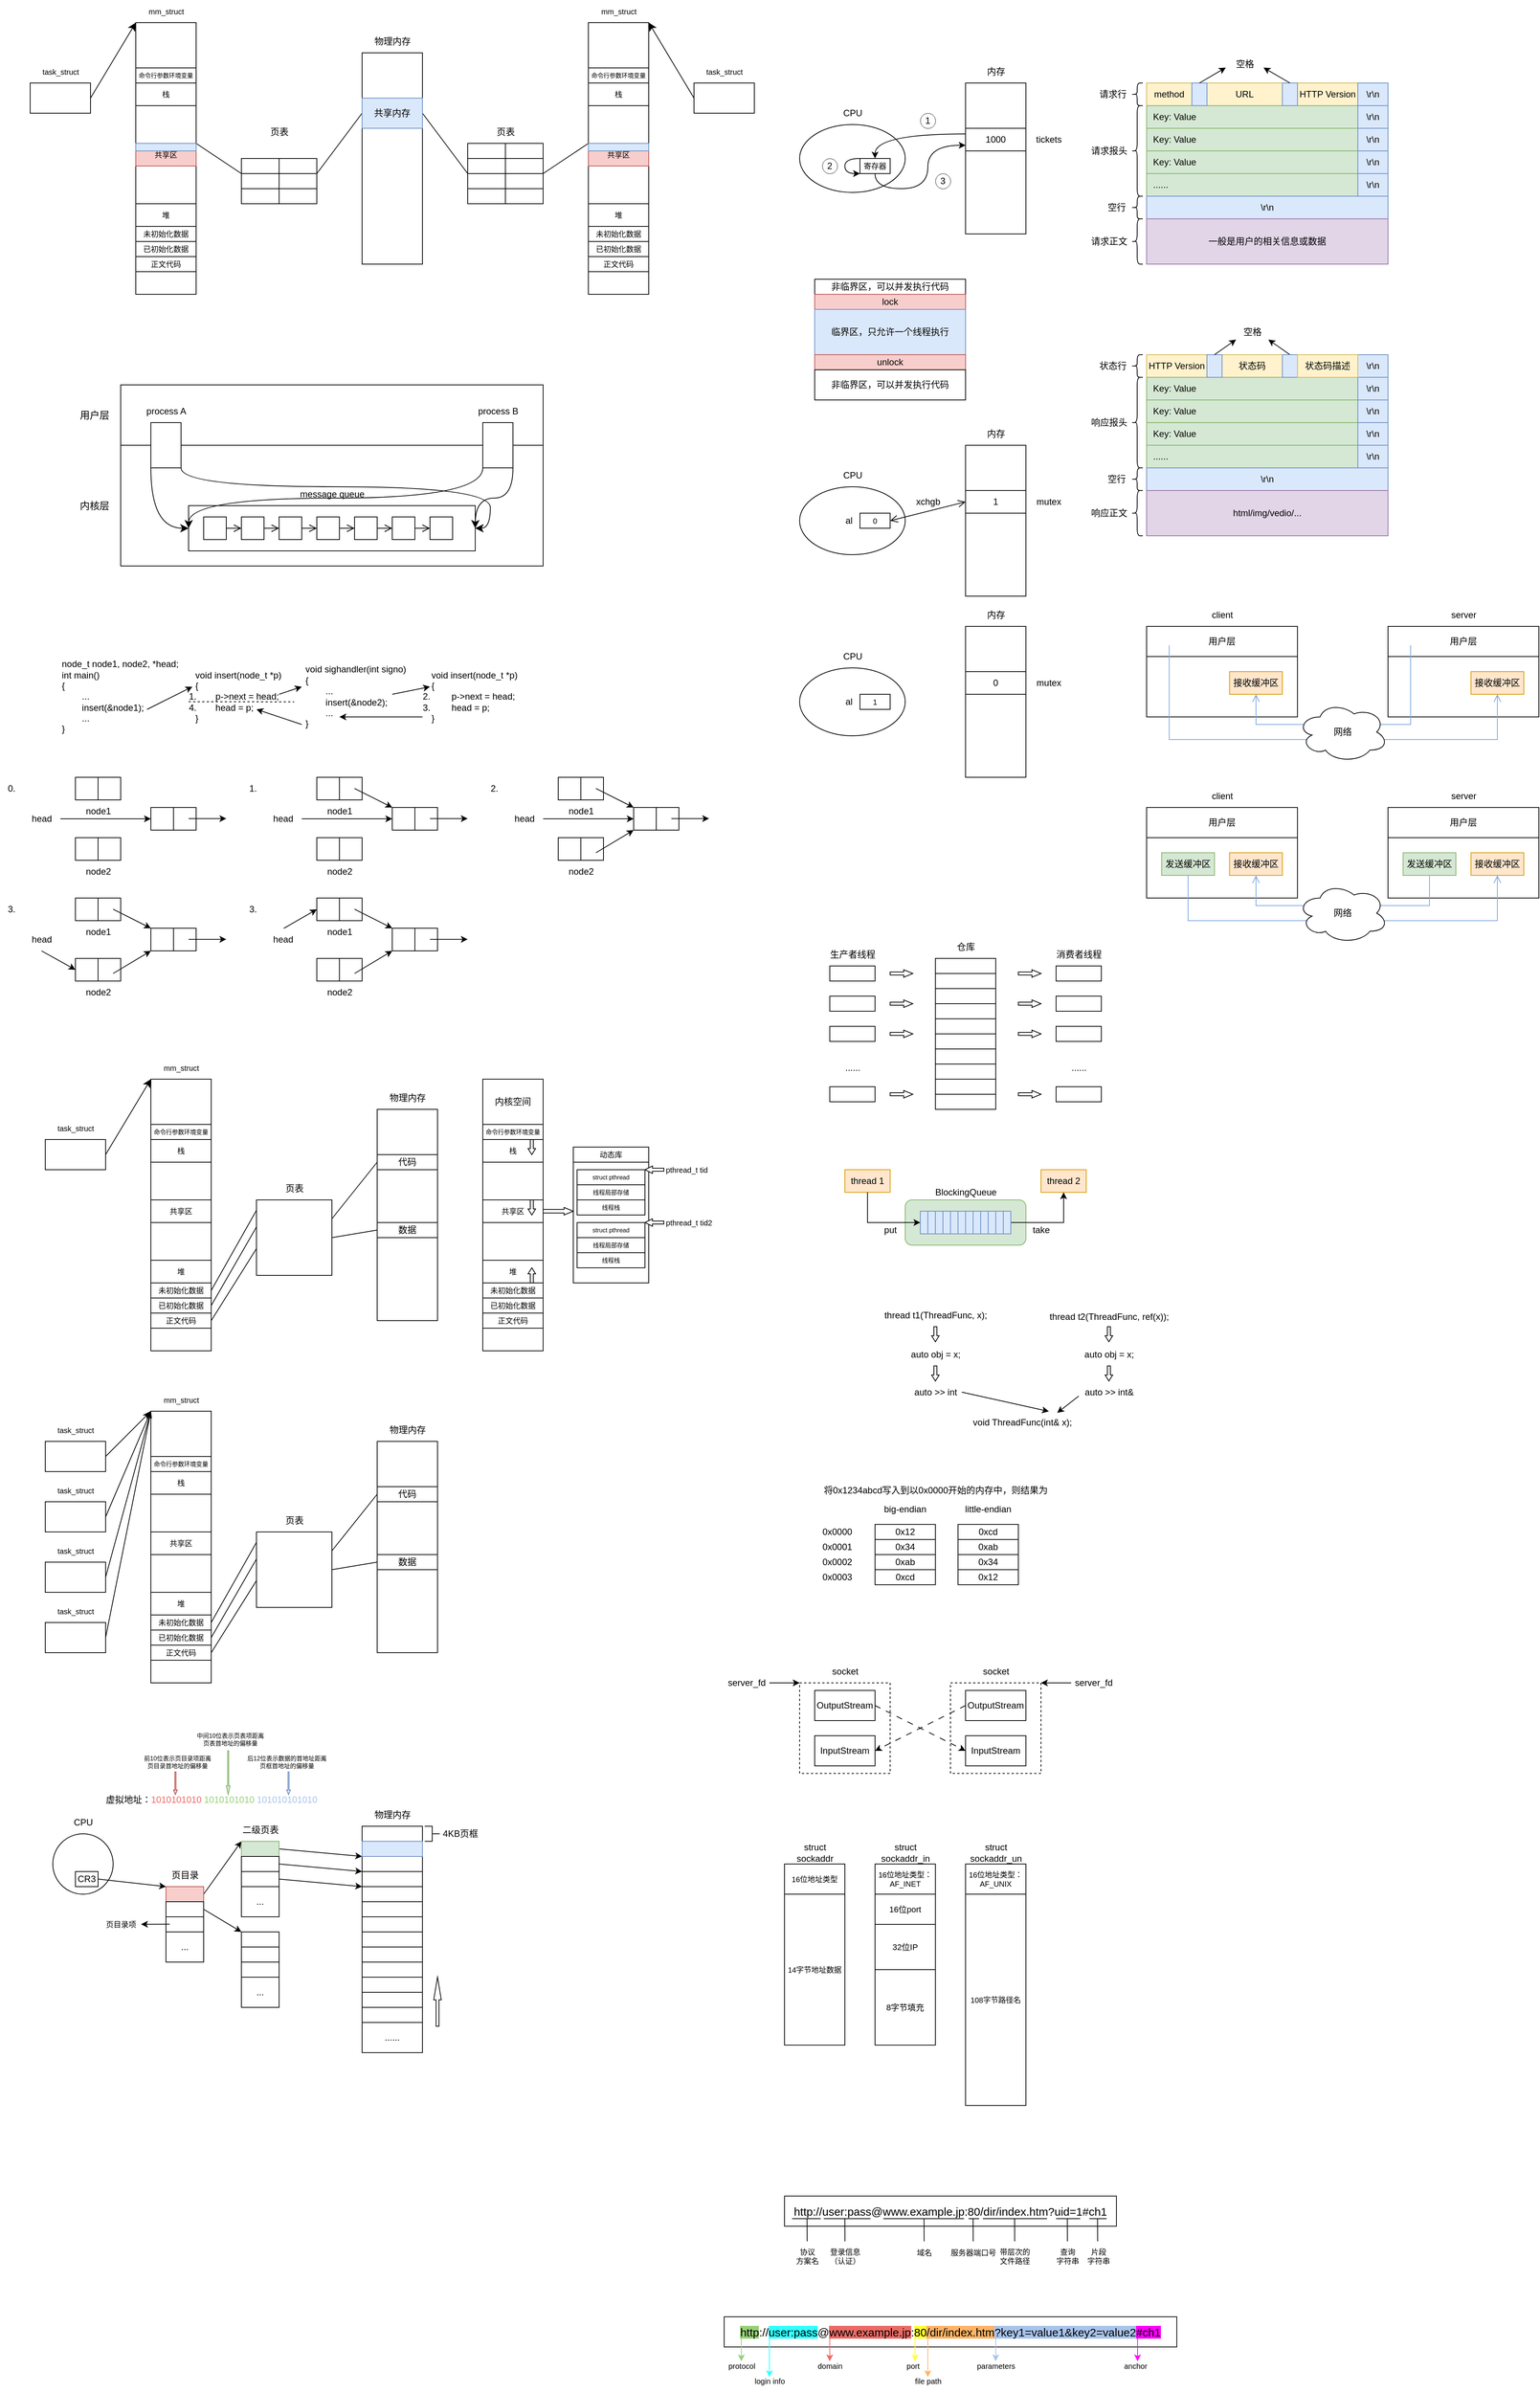 <mxfile version="26.0.6">
  <diagram name="第 1 页" id="EapViMpM3_LSGZjC-JZd">
    <mxGraphModel dx="635" dy="405" grid="0" gridSize="10" guides="1" tooltips="1" connect="1" arrows="1" fold="1" page="1" pageScale="1" pageWidth="4681" pageHeight="3300" math="0" shadow="0">
      <root>
        <mxCell id="0" />
        <mxCell id="1" parent="0" />
        <mxCell id="BW7oWtBmNnvRh3q10GP8-33" value="" style="whiteSpace=wrap;html=1;dashed=1;" parent="1" vertex="1">
          <mxGeometry x="1260" y="2280" width="120" height="120" as="geometry" />
        </mxCell>
        <mxCell id="9-hLryKSoV7Hc3_zx65K-65" style="edgeStyle=none;curved=1;rounded=0;orthogonalLoop=1;jettySize=auto;html=1;exitX=1;exitY=0.5;exitDx=0;exitDy=0;entryX=0;entryY=0;entryDx=0;entryDy=0;fontSize=12;startSize=8;endSize=8;" parent="1" source="9-hLryKSoV7Hc3_zx65K-1" target="9-hLryKSoV7Hc3_zx65K-11" edge="1">
          <mxGeometry relative="1" as="geometry" />
        </mxCell>
        <mxCell id="9-hLryKSoV7Hc3_zx65K-1" value="" style="rounded=0;whiteSpace=wrap;html=1;" parent="1" vertex="1">
          <mxGeometry x="40" y="160" width="80" height="40" as="geometry" />
        </mxCell>
        <mxCell id="9-hLryKSoV7Hc3_zx65K-2" value="task_struct" style="text;html=1;align=center;verticalAlign=middle;resizable=0;points=[];autosize=1;strokeColor=none;fillColor=none;fontSize=10;" parent="1" vertex="1">
          <mxGeometry x="45" y="130" width="70" height="30" as="geometry" />
        </mxCell>
        <mxCell id="9-hLryKSoV7Hc3_zx65K-11" value="" style="rounded=0;whiteSpace=wrap;html=1;" parent="1" vertex="1">
          <mxGeometry x="180" y="80" width="80" height="360" as="geometry" />
        </mxCell>
        <mxCell id="9-hLryKSoV7Hc3_zx65K-12" value="命令行参数环境变量" style="whiteSpace=wrap;html=1;fontSize=8;" parent="1" vertex="1">
          <mxGeometry x="180" y="140" width="80" height="20" as="geometry" />
        </mxCell>
        <mxCell id="9-hLryKSoV7Hc3_zx65K-13" value="共享区" style="whiteSpace=wrap;html=1;fontSize=10;fillColor=#f8cecc;strokeColor=#b85450;" parent="1" vertex="1">
          <mxGeometry x="180" y="240" width="80" height="30" as="geometry" />
        </mxCell>
        <mxCell id="9-hLryKSoV7Hc3_zx65K-14" value="堆" style="whiteSpace=wrap;html=1;fontSize=10;" parent="1" vertex="1">
          <mxGeometry x="180" y="320" width="80" height="30" as="geometry" />
        </mxCell>
        <mxCell id="9-hLryKSoV7Hc3_zx65K-15" value="未初始化数据" style="whiteSpace=wrap;html=1;fontSize=10;" parent="1" vertex="1">
          <mxGeometry x="180" y="350" width="80" height="20" as="geometry" />
        </mxCell>
        <mxCell id="9-hLryKSoV7Hc3_zx65K-16" value="已初始化数据" style="whiteSpace=wrap;html=1;fontSize=10;" parent="1" vertex="1">
          <mxGeometry x="180" y="370" width="80" height="20" as="geometry" />
        </mxCell>
        <mxCell id="9-hLryKSoV7Hc3_zx65K-17" value="正文代码" style="whiteSpace=wrap;html=1;fontSize=10;" parent="1" vertex="1">
          <mxGeometry x="180" y="390" width="80" height="20" as="geometry" />
        </mxCell>
        <mxCell id="9-hLryKSoV7Hc3_zx65K-18" value="栈" style="whiteSpace=wrap;html=1;fontSize=10;" parent="1" vertex="1">
          <mxGeometry x="180" y="160" width="80" height="30" as="geometry" />
        </mxCell>
        <mxCell id="9-hLryKSoV7Hc3_zx65K-19" value="mm_struct" style="text;html=1;align=center;verticalAlign=middle;resizable=0;points=[];autosize=1;strokeColor=none;fillColor=none;fontSize=10;" parent="1" vertex="1">
          <mxGeometry x="185" y="50" width="70" height="30" as="geometry" />
        </mxCell>
        <mxCell id="9-hLryKSoV7Hc3_zx65K-35" value="" style="rounded=0;whiteSpace=wrap;html=1;" parent="1" vertex="1">
          <mxGeometry x="320" y="260" width="50" height="20" as="geometry" />
        </mxCell>
        <mxCell id="9-hLryKSoV7Hc3_zx65K-73" style="edgeStyle=none;curved=1;rounded=0;orthogonalLoop=1;jettySize=auto;html=1;exitX=0;exitY=0;exitDx=0;exitDy=0;entryX=1;entryY=0;entryDx=0;entryDy=0;fontSize=12;startSize=8;endSize=8;endArrow=none;endFill=0;" parent="1" source="9-hLryKSoV7Hc3_zx65K-36" target="9-hLryKSoV7Hc3_zx65K-13" edge="1">
          <mxGeometry relative="1" as="geometry" />
        </mxCell>
        <mxCell id="9-hLryKSoV7Hc3_zx65K-36" value="" style="rounded=0;whiteSpace=wrap;html=1;" parent="1" vertex="1">
          <mxGeometry x="320" y="280" width="50" height="20" as="geometry" />
        </mxCell>
        <mxCell id="9-hLryKSoV7Hc3_zx65K-37" value="" style="rounded=0;whiteSpace=wrap;html=1;" parent="1" vertex="1">
          <mxGeometry x="320" y="300" width="50" height="20" as="geometry" />
        </mxCell>
        <mxCell id="ezu9xKncm8vImjeE8BK1-96" style="rounded=0;orthogonalLoop=1;jettySize=auto;html=1;exitX=1;exitY=0.5;exitDx=0;exitDy=0;entryX=0;entryY=0;entryDx=0;entryDy=0;" parent="1" source="9-hLryKSoV7Hc3_zx65K-38" target="ezu9xKncm8vImjeE8BK1-86" edge="1">
          <mxGeometry relative="1" as="geometry">
            <mxPoint x="360" y="2490" as="targetPoint" />
          </mxGeometry>
        </mxCell>
        <mxCell id="9-hLryKSoV7Hc3_zx65K-38" value="" style="rounded=0;whiteSpace=wrap;html=1;fillColor=#f8cecc;strokeColor=#b85450;" parent="1" vertex="1">
          <mxGeometry x="220" y="2550" width="50" height="20" as="geometry" />
        </mxCell>
        <mxCell id="9-hLryKSoV7Hc3_zx65K-72" style="edgeStyle=none;curved=1;rounded=0;orthogonalLoop=1;jettySize=auto;html=1;exitX=1;exitY=1;exitDx=0;exitDy=0;entryX=0;entryY=0.5;entryDx=0;entryDy=0;fontSize=12;startSize=8;endSize=8;endArrow=none;endFill=0;" parent="1" source="9-hLryKSoV7Hc3_zx65K-39" target="9-hLryKSoV7Hc3_zx65K-71" edge="1">
          <mxGeometry relative="1" as="geometry" />
        </mxCell>
        <mxCell id="9-hLryKSoV7Hc3_zx65K-39" value="" style="rounded=0;whiteSpace=wrap;html=1;" parent="1" vertex="1">
          <mxGeometry x="370" y="260" width="50" height="20" as="geometry" />
        </mxCell>
        <mxCell id="9-hLryKSoV7Hc3_zx65K-40" value="" style="rounded=0;whiteSpace=wrap;html=1;" parent="1" vertex="1">
          <mxGeometry x="370" y="280" width="50" height="20" as="geometry" />
        </mxCell>
        <mxCell id="9-hLryKSoV7Hc3_zx65K-41" value="" style="rounded=0;whiteSpace=wrap;html=1;" parent="1" vertex="1">
          <mxGeometry x="370" y="300" width="50" height="20" as="geometry" />
        </mxCell>
        <mxCell id="9-hLryKSoV7Hc3_zx65K-42" value="页表" style="text;html=1;align=center;verticalAlign=middle;resizable=0;points=[];autosize=1;strokeColor=none;fillColor=none;fontSize=12;" parent="1" vertex="1">
          <mxGeometry x="345" y="210" width="50" height="30" as="geometry" />
        </mxCell>
        <mxCell id="9-hLryKSoV7Hc3_zx65K-43" value="" style="rounded=0;whiteSpace=wrap;html=1;" parent="1" vertex="1">
          <mxGeometry x="480" y="120" width="80" height="280" as="geometry" />
        </mxCell>
        <mxCell id="9-hLryKSoV7Hc3_zx65K-44" value="物理内存" style="text;html=1;align=center;verticalAlign=middle;resizable=0;points=[];autosize=1;strokeColor=none;fillColor=none;fontSize=12;" parent="1" vertex="1">
          <mxGeometry x="485" y="90" width="70" height="30" as="geometry" />
        </mxCell>
        <mxCell id="9-hLryKSoV7Hc3_zx65K-45" value="" style="rounded=0;whiteSpace=wrap;html=1;" parent="1" vertex="1">
          <mxGeometry x="620" y="240" width="50" height="20" as="geometry" />
        </mxCell>
        <mxCell id="9-hLryKSoV7Hc3_zx65K-46" value="" style="rounded=0;whiteSpace=wrap;html=1;" parent="1" vertex="1">
          <mxGeometry x="620" y="260" width="50" height="20" as="geometry" />
        </mxCell>
        <mxCell id="9-hLryKSoV7Hc3_zx65K-74" style="edgeStyle=none;curved=1;rounded=0;orthogonalLoop=1;jettySize=auto;html=1;exitX=0;exitY=0;exitDx=0;exitDy=0;entryX=1;entryY=0.5;entryDx=0;entryDy=0;fontSize=12;startSize=8;endSize=8;endArrow=none;endFill=0;" parent="1" source="9-hLryKSoV7Hc3_zx65K-47" target="9-hLryKSoV7Hc3_zx65K-71" edge="1">
          <mxGeometry relative="1" as="geometry" />
        </mxCell>
        <mxCell id="9-hLryKSoV7Hc3_zx65K-47" value="" style="rounded=0;whiteSpace=wrap;html=1;" parent="1" vertex="1">
          <mxGeometry x="620" y="280" width="50" height="20" as="geometry" />
        </mxCell>
        <mxCell id="9-hLryKSoV7Hc3_zx65K-48" value="" style="rounded=0;whiteSpace=wrap;html=1;" parent="1" vertex="1">
          <mxGeometry x="620" y="300" width="50" height="20" as="geometry" />
        </mxCell>
        <mxCell id="9-hLryKSoV7Hc3_zx65K-49" value="" style="rounded=0;whiteSpace=wrap;html=1;" parent="1" vertex="1">
          <mxGeometry x="670" y="240" width="50" height="20" as="geometry" />
        </mxCell>
        <mxCell id="9-hLryKSoV7Hc3_zx65K-50" value="" style="rounded=0;whiteSpace=wrap;html=1;" parent="1" vertex="1">
          <mxGeometry x="670" y="260" width="50" height="20" as="geometry" />
        </mxCell>
        <mxCell id="9-hLryKSoV7Hc3_zx65K-75" style="edgeStyle=none;curved=1;rounded=0;orthogonalLoop=1;jettySize=auto;html=1;exitX=1;exitY=0;exitDx=0;exitDy=0;entryX=0;entryY=0;entryDx=0;entryDy=0;fontSize=12;startSize=8;endSize=8;endArrow=none;endFill=0;" parent="1" source="9-hLryKSoV7Hc3_zx65K-51" target="9-hLryKSoV7Hc3_zx65K-77" edge="1">
          <mxGeometry relative="1" as="geometry" />
        </mxCell>
        <mxCell id="9-hLryKSoV7Hc3_zx65K-51" value="" style="rounded=0;whiteSpace=wrap;html=1;" parent="1" vertex="1">
          <mxGeometry x="670" y="280" width="50" height="20" as="geometry" />
        </mxCell>
        <mxCell id="9-hLryKSoV7Hc3_zx65K-52" value="" style="rounded=0;whiteSpace=wrap;html=1;" parent="1" vertex="1">
          <mxGeometry x="670" y="300" width="50" height="20" as="geometry" />
        </mxCell>
        <mxCell id="9-hLryKSoV7Hc3_zx65K-53" value="页表" style="text;html=1;align=center;verticalAlign=middle;resizable=0;points=[];autosize=1;strokeColor=none;fillColor=none;fontSize=12;" parent="1" vertex="1">
          <mxGeometry x="645" y="210" width="50" height="30" as="geometry" />
        </mxCell>
        <mxCell id="9-hLryKSoV7Hc3_zx65K-54" value="" style="rounded=0;whiteSpace=wrap;html=1;" parent="1" vertex="1">
          <mxGeometry x="780" y="80" width="80" height="360" as="geometry" />
        </mxCell>
        <mxCell id="9-hLryKSoV7Hc3_zx65K-55" value="命令行参数环境变量" style="whiteSpace=wrap;html=1;fontSize=8;" parent="1" vertex="1">
          <mxGeometry x="780" y="140" width="80" height="20" as="geometry" />
        </mxCell>
        <mxCell id="9-hLryKSoV7Hc3_zx65K-56" value="共享区" style="whiteSpace=wrap;html=1;fontSize=10;fillColor=#f8cecc;strokeColor=#b85450;" parent="1" vertex="1">
          <mxGeometry x="780" y="240" width="80" height="30" as="geometry" />
        </mxCell>
        <mxCell id="9-hLryKSoV7Hc3_zx65K-57" value="堆" style="whiteSpace=wrap;html=1;fontSize=10;" parent="1" vertex="1">
          <mxGeometry x="780" y="320" width="80" height="30" as="geometry" />
        </mxCell>
        <mxCell id="9-hLryKSoV7Hc3_zx65K-58" value="未初始化数据" style="whiteSpace=wrap;html=1;fontSize=10;" parent="1" vertex="1">
          <mxGeometry x="780" y="350" width="80" height="20" as="geometry" />
        </mxCell>
        <mxCell id="9-hLryKSoV7Hc3_zx65K-59" value="已初始化数据" style="whiteSpace=wrap;html=1;fontSize=10;" parent="1" vertex="1">
          <mxGeometry x="780" y="370" width="80" height="20" as="geometry" />
        </mxCell>
        <mxCell id="9-hLryKSoV7Hc3_zx65K-60" value="正文代码" style="whiteSpace=wrap;html=1;fontSize=10;" parent="1" vertex="1">
          <mxGeometry x="780" y="390" width="80" height="20" as="geometry" />
        </mxCell>
        <mxCell id="9-hLryKSoV7Hc3_zx65K-61" value="栈" style="whiteSpace=wrap;html=1;fontSize=10;" parent="1" vertex="1">
          <mxGeometry x="780" y="160" width="80" height="30" as="geometry" />
        </mxCell>
        <mxCell id="9-hLryKSoV7Hc3_zx65K-62" value="mm_struct" style="text;html=1;align=center;verticalAlign=middle;resizable=0;points=[];autosize=1;strokeColor=none;fillColor=none;fontSize=10;" parent="1" vertex="1">
          <mxGeometry x="785" y="50" width="70" height="30" as="geometry" />
        </mxCell>
        <mxCell id="9-hLryKSoV7Hc3_zx65K-70" style="edgeStyle=none;curved=1;rounded=0;orthogonalLoop=1;jettySize=auto;html=1;exitX=0;exitY=0.5;exitDx=0;exitDy=0;fontSize=12;startSize=8;endSize=8;entryX=1;entryY=0;entryDx=0;entryDy=0;" parent="1" source="9-hLryKSoV7Hc3_zx65K-63" target="9-hLryKSoV7Hc3_zx65K-54" edge="1">
          <mxGeometry relative="1" as="geometry">
            <mxPoint x="870" y="80" as="targetPoint" />
          </mxGeometry>
        </mxCell>
        <mxCell id="9-hLryKSoV7Hc3_zx65K-63" value="" style="rounded=0;whiteSpace=wrap;html=1;" parent="1" vertex="1">
          <mxGeometry x="920" y="160" width="80" height="40" as="geometry" />
        </mxCell>
        <mxCell id="9-hLryKSoV7Hc3_zx65K-64" value="task_struct" style="text;html=1;align=center;verticalAlign=middle;resizable=0;points=[];autosize=1;strokeColor=none;fillColor=none;fontSize=10;" parent="1" vertex="1">
          <mxGeometry x="925" y="130" width="70" height="30" as="geometry" />
        </mxCell>
        <mxCell id="9-hLryKSoV7Hc3_zx65K-71" value="共享内存" style="whiteSpace=wrap;html=1;fillColor=#dae8fc;strokeColor=#6c8ebf;" parent="1" vertex="1">
          <mxGeometry x="480" y="180" width="80" height="40" as="geometry" />
        </mxCell>
        <mxCell id="9-hLryKSoV7Hc3_zx65K-76" value="" style="whiteSpace=wrap;html=1;fillColor=#dae8fc;strokeColor=#6c8ebf;" parent="1" vertex="1">
          <mxGeometry x="180" y="240" width="80" height="10" as="geometry" />
        </mxCell>
        <mxCell id="9-hLryKSoV7Hc3_zx65K-77" value="" style="whiteSpace=wrap;html=1;fillColor=#dae8fc;strokeColor=#6c8ebf;" parent="1" vertex="1">
          <mxGeometry x="780" y="240" width="80" height="10" as="geometry" />
        </mxCell>
        <mxCell id="FwaaF81T_8sRubU2GGHl-1" value="" style="rounded=0;whiteSpace=wrap;html=1;" parent="1" vertex="1">
          <mxGeometry x="160" y="640" width="560" height="160" as="geometry" />
        </mxCell>
        <mxCell id="FwaaF81T_8sRubU2GGHl-2" value="" style="rounded=0;whiteSpace=wrap;html=1;" parent="1" vertex="1">
          <mxGeometry x="160" y="560" width="560" height="80" as="geometry" />
        </mxCell>
        <mxCell id="FwaaF81T_8sRubU2GGHl-4" value="" style="whiteSpace=wrap;html=1;" parent="1" vertex="1">
          <mxGeometry x="200" y="610" width="40" height="60" as="geometry" />
        </mxCell>
        <mxCell id="FwaaF81T_8sRubU2GGHl-5" value="" style="whiteSpace=wrap;html=1;" parent="1" vertex="1">
          <mxGeometry x="640" y="610" width="40" height="60" as="geometry" />
        </mxCell>
        <mxCell id="FwaaF81T_8sRubU2GGHl-6" value="process A" style="text;html=1;align=center;verticalAlign=middle;resizable=0;points=[];autosize=1;strokeColor=none;fillColor=none;fontSize=12;" parent="1" vertex="1">
          <mxGeometry x="180" y="580" width="80" height="30" as="geometry" />
        </mxCell>
        <mxCell id="FwaaF81T_8sRubU2GGHl-7" value="process B" style="text;html=1;align=center;verticalAlign=middle;resizable=0;points=[];autosize=1;strokeColor=none;fillColor=none;fontSize=12;" parent="1" vertex="1">
          <mxGeometry x="620" y="580" width="80" height="30" as="geometry" />
        </mxCell>
        <mxCell id="FwaaF81T_8sRubU2GGHl-9" value="message queue" style="text;html=1;align=center;verticalAlign=middle;resizable=0;points=[];autosize=1;strokeColor=none;fillColor=none;fontSize=12;" parent="1" vertex="1">
          <mxGeometry x="385" y="690" width="110" height="30" as="geometry" />
        </mxCell>
        <mxCell id="FwaaF81T_8sRubU2GGHl-11" value="" style="whiteSpace=wrap;html=1;" parent="1" vertex="1">
          <mxGeometry x="250" y="720" width="380" height="60" as="geometry" />
        </mxCell>
        <mxCell id="FwaaF81T_8sRubU2GGHl-14" style="edgeStyle=none;curved=1;rounded=0;orthogonalLoop=1;jettySize=auto;html=1;exitX=1;exitY=0.5;exitDx=0;exitDy=0;entryX=0;entryY=0.5;entryDx=0;entryDy=0;fontSize=12;startSize=8;endSize=8;endArrow=open;endFill=0;" parent="1" source="FwaaF81T_8sRubU2GGHl-12" target="FwaaF81T_8sRubU2GGHl-13" edge="1">
          <mxGeometry relative="1" as="geometry" />
        </mxCell>
        <mxCell id="FwaaF81T_8sRubU2GGHl-12" value="" style="whiteSpace=wrap;html=1;" parent="1" vertex="1">
          <mxGeometry x="270" y="735" width="30" height="30" as="geometry" />
        </mxCell>
        <mxCell id="FwaaF81T_8sRubU2GGHl-13" value="" style="whiteSpace=wrap;html=1;" parent="1" vertex="1">
          <mxGeometry x="320" y="735" width="30" height="30" as="geometry" />
        </mxCell>
        <mxCell id="FwaaF81T_8sRubU2GGHl-15" style="edgeStyle=none;curved=1;rounded=0;orthogonalLoop=1;jettySize=auto;html=1;exitX=1;exitY=0.5;exitDx=0;exitDy=0;entryX=0;entryY=0.5;entryDx=0;entryDy=0;fontSize=12;startSize=8;endSize=8;endArrow=open;endFill=0;" parent="1" target="FwaaF81T_8sRubU2GGHl-16" edge="1">
          <mxGeometry relative="1" as="geometry">
            <mxPoint x="350" y="750" as="sourcePoint" />
          </mxGeometry>
        </mxCell>
        <mxCell id="FwaaF81T_8sRubU2GGHl-16" value="" style="whiteSpace=wrap;html=1;" parent="1" vertex="1">
          <mxGeometry x="370" y="735" width="30" height="30" as="geometry" />
        </mxCell>
        <mxCell id="FwaaF81T_8sRubU2GGHl-17" style="edgeStyle=none;curved=1;rounded=0;orthogonalLoop=1;jettySize=auto;html=1;exitX=1;exitY=0.5;exitDx=0;exitDy=0;entryX=0;entryY=0.5;entryDx=0;entryDy=0;fontSize=12;startSize=8;endSize=8;endArrow=open;endFill=0;" parent="1" target="FwaaF81T_8sRubU2GGHl-18" edge="1">
          <mxGeometry relative="1" as="geometry">
            <mxPoint x="400" y="750" as="sourcePoint" />
          </mxGeometry>
        </mxCell>
        <mxCell id="FwaaF81T_8sRubU2GGHl-18" value="" style="whiteSpace=wrap;html=1;" parent="1" vertex="1">
          <mxGeometry x="420" y="735" width="30" height="30" as="geometry" />
        </mxCell>
        <mxCell id="FwaaF81T_8sRubU2GGHl-19" style="edgeStyle=none;curved=1;rounded=0;orthogonalLoop=1;jettySize=auto;html=1;exitX=1;exitY=0.5;exitDx=0;exitDy=0;entryX=0;entryY=0.5;entryDx=0;entryDy=0;fontSize=12;startSize=8;endSize=8;endArrow=open;endFill=0;" parent="1" target="FwaaF81T_8sRubU2GGHl-20" edge="1">
          <mxGeometry relative="1" as="geometry">
            <mxPoint x="450" y="750" as="sourcePoint" />
          </mxGeometry>
        </mxCell>
        <mxCell id="FwaaF81T_8sRubU2GGHl-20" value="" style="whiteSpace=wrap;html=1;" parent="1" vertex="1">
          <mxGeometry x="470" y="735" width="30" height="30" as="geometry" />
        </mxCell>
        <mxCell id="FwaaF81T_8sRubU2GGHl-21" style="edgeStyle=none;curved=1;rounded=0;orthogonalLoop=1;jettySize=auto;html=1;exitX=1;exitY=0.5;exitDx=0;exitDy=0;entryX=0;entryY=0.5;entryDx=0;entryDy=0;fontSize=12;startSize=8;endSize=8;endArrow=open;endFill=0;" parent="1" target="FwaaF81T_8sRubU2GGHl-22" edge="1">
          <mxGeometry relative="1" as="geometry">
            <mxPoint x="500" y="750" as="sourcePoint" />
          </mxGeometry>
        </mxCell>
        <mxCell id="FwaaF81T_8sRubU2GGHl-22" value="" style="whiteSpace=wrap;html=1;" parent="1" vertex="1">
          <mxGeometry x="520" y="735" width="30" height="30" as="geometry" />
        </mxCell>
        <mxCell id="FwaaF81T_8sRubU2GGHl-23" style="edgeStyle=none;curved=1;rounded=0;orthogonalLoop=1;jettySize=auto;html=1;exitX=1;exitY=0.5;exitDx=0;exitDy=0;entryX=0;entryY=0.5;entryDx=0;entryDy=0;fontSize=12;startSize=8;endSize=8;endArrow=open;endFill=0;" parent="1" target="FwaaF81T_8sRubU2GGHl-24" edge="1">
          <mxGeometry relative="1" as="geometry">
            <mxPoint x="550" y="750" as="sourcePoint" />
          </mxGeometry>
        </mxCell>
        <mxCell id="FwaaF81T_8sRubU2GGHl-24" value="" style="whiteSpace=wrap;html=1;" parent="1" vertex="1">
          <mxGeometry x="570" y="735" width="30" height="30" as="geometry" />
        </mxCell>
        <mxCell id="FwaaF81T_8sRubU2GGHl-27" style="edgeStyle=orthogonalEdgeStyle;curved=1;rounded=0;orthogonalLoop=1;jettySize=auto;html=1;exitX=0;exitY=1;exitDx=0;exitDy=0;entryX=0;entryY=0.5;entryDx=0;entryDy=0;fontSize=12;startSize=8;endSize=8;" parent="1" source="FwaaF81T_8sRubU2GGHl-4" target="FwaaF81T_8sRubU2GGHl-11" edge="1">
          <mxGeometry relative="1" as="geometry" />
        </mxCell>
        <mxCell id="FwaaF81T_8sRubU2GGHl-29" style="edgeStyle=orthogonalEdgeStyle;curved=1;rounded=0;orthogonalLoop=1;jettySize=auto;html=1;exitX=1;exitY=1;exitDx=0;exitDy=0;entryX=1;entryY=0.5;entryDx=0;entryDy=0;fontSize=12;startSize=8;endSize=8;" parent="1" source="FwaaF81T_8sRubU2GGHl-4" target="FwaaF81T_8sRubU2GGHl-11" edge="1">
          <mxGeometry relative="1" as="geometry" />
        </mxCell>
        <mxCell id="FwaaF81T_8sRubU2GGHl-28" style="edgeStyle=orthogonalEdgeStyle;curved=1;rounded=0;orthogonalLoop=1;jettySize=auto;html=1;exitX=0;exitY=1;exitDx=0;exitDy=0;fontSize=12;startSize=8;endSize=8;" parent="1" source="FwaaF81T_8sRubU2GGHl-5" edge="1">
          <mxGeometry relative="1" as="geometry">
            <mxPoint x="250" y="750" as="targetPoint" />
          </mxGeometry>
        </mxCell>
        <mxCell id="FwaaF81T_8sRubU2GGHl-30" style="edgeStyle=orthogonalEdgeStyle;curved=1;rounded=0;orthogonalLoop=1;jettySize=auto;html=1;exitX=1;exitY=1;exitDx=0;exitDy=0;fontSize=12;startSize=8;endSize=8;" parent="1" source="FwaaF81T_8sRubU2GGHl-5" edge="1">
          <mxGeometry relative="1" as="geometry">
            <mxPoint x="630" y="750" as="targetPoint" />
          </mxGeometry>
        </mxCell>
        <mxCell id="FwaaF81T_8sRubU2GGHl-31" value="用户层" style="text;html=1;align=center;verticalAlign=middle;resizable=0;points=[];autosize=1;strokeColor=none;fillColor=none;fontSize=13;" parent="1" vertex="1">
          <mxGeometry x="95" y="585" width="60" height="30" as="geometry" />
        </mxCell>
        <mxCell id="FwaaF81T_8sRubU2GGHl-32" value="内核层" style="text;html=1;align=center;verticalAlign=middle;resizable=0;points=[];autosize=1;strokeColor=none;fillColor=none;fontSize=13;" parent="1" vertex="1">
          <mxGeometry x="95" y="705" width="60" height="30" as="geometry" />
        </mxCell>
        <mxCell id="K8nYQJoafUfepEJCcT44-1" value="node_t node1, node2, *head;&lt;div&gt;int main()&lt;/div&gt;&lt;div&gt;{&lt;/div&gt;&lt;div&gt;&lt;span style=&quot;white-space: pre;&quot;&gt;&#x9;&lt;/span&gt;...&lt;br&gt;&lt;/div&gt;&lt;div&gt;&lt;span style=&quot;white-space: pre;&quot;&gt;&#x9;&lt;/span&gt;insert(&amp;amp;node1);&lt;br&gt;&lt;/div&gt;&lt;div&gt;&lt;span style=&quot;white-space: pre;&quot;&gt;&#x9;&lt;/span&gt;...&lt;br&gt;&lt;/div&gt;&lt;div&gt;}&lt;/div&gt;" style="text;html=1;align=left;verticalAlign=middle;resizable=0;points=[];autosize=1;strokeColor=none;fillColor=none;movable=0;rotatable=0;deletable=0;editable=0;locked=1;connectable=0;" parent="1" vertex="1">
          <mxGeometry x="80" y="918" width="180" height="110" as="geometry" />
        </mxCell>
        <mxCell id="K8nYQJoafUfepEJCcT44-2" value="void insert(node_t *p)&lt;div&gt;{&lt;/div&gt;&lt;div&gt;&lt;span style=&quot;white-space: pre;&quot;&gt;&#x9;&lt;/span&gt;p-&amp;gt;next = head;&lt;br&gt;&lt;/div&gt;&lt;div&gt;&lt;span style=&quot;white-space: pre;&quot;&gt;&#x9;&lt;/span&gt;head = p;&lt;br&gt;&lt;/div&gt;&lt;div&gt;}&lt;/div&gt;" style="text;html=1;align=left;verticalAlign=middle;resizable=0;points=[];autosize=1;strokeColor=none;fillColor=none;movable=0;rotatable=0;deletable=0;editable=0;locked=1;connectable=0;" parent="1" vertex="1">
          <mxGeometry x="257" y="928" width="140" height="90" as="geometry" />
        </mxCell>
        <mxCell id="K8nYQJoafUfepEJCcT44-3" value="void sighandler(int signo)&lt;div&gt;{&lt;/div&gt;&lt;div&gt;&lt;span style=&quot;white-space: pre;&quot;&gt;&#x9;&lt;/span&gt;...&lt;br&gt;&lt;/div&gt;&lt;div&gt;&lt;span style=&quot;white-space: pre;&quot;&gt;&#x9;&lt;/span&gt;insert(&amp;amp;node2);&lt;br&gt;&lt;/div&gt;&lt;div&gt;&lt;span style=&quot;white-space: pre;&quot;&gt;&#x9;&lt;/span&gt;...&lt;br&gt;&lt;/div&gt;&lt;div&gt;}&lt;/div&gt;" style="text;html=1;align=left;verticalAlign=middle;resizable=0;points=[];autosize=1;strokeColor=none;fillColor=none;movable=0;rotatable=0;deletable=0;editable=0;locked=1;connectable=0;" parent="1" vertex="1">
          <mxGeometry x="403" y="923" width="160" height="100" as="geometry" />
        </mxCell>
        <mxCell id="K8nYQJoafUfepEJCcT44-4" value="void insert(node_t *p)&lt;div&gt;{&lt;/div&gt;&lt;div&gt;&lt;span style=&quot;white-space: pre;&quot;&gt;&#x9;&lt;/span&gt;p-&amp;gt;next = head;&lt;br&gt;&lt;/div&gt;&lt;div&gt;&lt;span style=&quot;white-space: pre;&quot;&gt;&#x9;&lt;/span&gt;head = p;&lt;br&gt;&lt;/div&gt;&lt;div&gt;}&lt;/div&gt;" style="text;html=1;align=left;verticalAlign=middle;resizable=0;points=[];autosize=1;strokeColor=none;fillColor=none;movable=0;rotatable=0;deletable=0;editable=0;locked=1;connectable=0;" parent="1" vertex="1">
          <mxGeometry x="570" y="928" width="140" height="90" as="geometry" />
        </mxCell>
        <mxCell id="K8nYQJoafUfepEJCcT44-5" value="2.&lt;div&gt;3.&lt;/div&gt;" style="text;html=1;align=center;verticalAlign=middle;resizable=0;points=[];autosize=1;strokeColor=none;fillColor=none;movable=0;rotatable=0;deletable=0;editable=0;locked=1;connectable=0;" parent="1" vertex="1">
          <mxGeometry x="550" y="960" width="30" height="40" as="geometry" />
        </mxCell>
        <mxCell id="K8nYQJoafUfepEJCcT44-6" value="1.&lt;div&gt;4.&lt;/div&gt;" style="text;html=1;align=center;verticalAlign=middle;resizable=0;points=[];autosize=1;strokeColor=none;fillColor=none;movable=0;rotatable=0;deletable=0;editable=0;locked=1;connectable=0;" parent="1" vertex="1">
          <mxGeometry x="240" y="960" width="30" height="40" as="geometry" />
        </mxCell>
        <mxCell id="K8nYQJoafUfepEJCcT44-8" value="" style="endArrow=classic;html=1;rounded=0;" parent="1" edge="1">
          <mxGeometry width="50" height="50" relative="1" as="geometry">
            <mxPoint x="195" y="990" as="sourcePoint" />
            <mxPoint x="255" y="960" as="targetPoint" />
          </mxGeometry>
        </mxCell>
        <mxCell id="K8nYQJoafUfepEJCcT44-9" value="" style="endArrow=classic;html=1;rounded=0;" parent="1" edge="1">
          <mxGeometry width="50" height="50" relative="1" as="geometry">
            <mxPoint x="400" y="1010" as="sourcePoint" />
            <mxPoint x="340" y="990" as="targetPoint" />
          </mxGeometry>
        </mxCell>
        <mxCell id="K8nYQJoafUfepEJCcT44-10" value="" style="endArrow=classic;html=1;rounded=0;" parent="1" edge="1">
          <mxGeometry width="50" height="50" relative="1" as="geometry">
            <mxPoint x="370" y="970" as="sourcePoint" />
            <mxPoint x="400" y="960" as="targetPoint" />
          </mxGeometry>
        </mxCell>
        <mxCell id="K8nYQJoafUfepEJCcT44-11" value="" style="endArrow=classic;html=1;rounded=0;" parent="1" edge="1">
          <mxGeometry width="50" height="50" relative="1" as="geometry">
            <mxPoint x="520" y="970" as="sourcePoint" />
            <mxPoint x="570" y="960" as="targetPoint" />
          </mxGeometry>
        </mxCell>
        <mxCell id="K8nYQJoafUfepEJCcT44-12" value="" style="endArrow=classic;html=1;rounded=0;" parent="1" edge="1">
          <mxGeometry width="50" height="50" relative="1" as="geometry">
            <mxPoint x="560" y="1000" as="sourcePoint" />
            <mxPoint x="450" y="1000" as="targetPoint" />
          </mxGeometry>
        </mxCell>
        <mxCell id="K8nYQJoafUfepEJCcT44-13" value="" style="endArrow=none;dashed=1;html=1;rounded=0;" parent="1" edge="1">
          <mxGeometry width="50" height="50" relative="1" as="geometry">
            <mxPoint x="250" y="979.8" as="sourcePoint" />
            <mxPoint x="390" y="980" as="targetPoint" />
          </mxGeometry>
        </mxCell>
        <mxCell id="K8nYQJoafUfepEJCcT44-14" value="" style="whiteSpace=wrap;html=1;" parent="1" vertex="1">
          <mxGeometry x="100" y="1080" width="30" height="30" as="geometry" />
        </mxCell>
        <mxCell id="K8nYQJoafUfepEJCcT44-15" value="" style="whiteSpace=wrap;html=1;" parent="1" vertex="1">
          <mxGeometry x="130" y="1080" width="30" height="30" as="geometry" />
        </mxCell>
        <mxCell id="K8nYQJoafUfepEJCcT44-16" value="" style="whiteSpace=wrap;html=1;" parent="1" vertex="1">
          <mxGeometry x="100" y="1160" width="30" height="30" as="geometry" />
        </mxCell>
        <mxCell id="K8nYQJoafUfepEJCcT44-17" value="" style="whiteSpace=wrap;html=1;" parent="1" vertex="1">
          <mxGeometry x="130" y="1160" width="30" height="30" as="geometry" />
        </mxCell>
        <mxCell id="K8nYQJoafUfepEJCcT44-18" value="" style="whiteSpace=wrap;html=1;" parent="1" vertex="1">
          <mxGeometry x="200" y="1120" width="30" height="30" as="geometry" />
        </mxCell>
        <mxCell id="K8nYQJoafUfepEJCcT44-19" value="" style="whiteSpace=wrap;html=1;" parent="1" vertex="1">
          <mxGeometry x="230" y="1120" width="30" height="30" as="geometry" />
        </mxCell>
        <mxCell id="K8nYQJoafUfepEJCcT44-20" value="node1" style="text;html=1;align=center;verticalAlign=middle;resizable=0;points=[];autosize=1;strokeColor=none;fillColor=none;" parent="1" vertex="1">
          <mxGeometry x="100" y="1110" width="60" height="30" as="geometry" />
        </mxCell>
        <mxCell id="K8nYQJoafUfepEJCcT44-22" value="node2" style="text;html=1;align=center;verticalAlign=middle;resizable=0;points=[];autosize=1;strokeColor=none;fillColor=none;" parent="1" vertex="1">
          <mxGeometry x="100" y="1190" width="60" height="30" as="geometry" />
        </mxCell>
        <mxCell id="K8nYQJoafUfepEJCcT44-25" style="edgeStyle=orthogonalEdgeStyle;rounded=0;orthogonalLoop=1;jettySize=auto;html=1;entryX=0;entryY=0.5;entryDx=0;entryDy=0;" parent="1" source="K8nYQJoafUfepEJCcT44-24" target="K8nYQJoafUfepEJCcT44-18" edge="1">
          <mxGeometry relative="1" as="geometry" />
        </mxCell>
        <mxCell id="K8nYQJoafUfepEJCcT44-24" value="head" style="text;html=1;align=center;verticalAlign=middle;resizable=0;points=[];autosize=1;strokeColor=none;fillColor=none;" parent="1" vertex="1">
          <mxGeometry x="30" y="1120" width="50" height="30" as="geometry" />
        </mxCell>
        <mxCell id="K8nYQJoafUfepEJCcT44-27" value="" style="edgeStyle=none;orthogonalLoop=1;jettySize=auto;html=1;rounded=0;" parent="1" edge="1">
          <mxGeometry width="100" relative="1" as="geometry">
            <mxPoint x="250" y="1134.71" as="sourcePoint" />
            <mxPoint x="300" y="1134.71" as="targetPoint" />
            <Array as="points" />
          </mxGeometry>
        </mxCell>
        <mxCell id="K8nYQJoafUfepEJCcT44-28" value="0." style="text;html=1;align=center;verticalAlign=middle;resizable=0;points=[];autosize=1;strokeColor=none;fillColor=none;" parent="1" vertex="1">
          <mxGeometry y="1080" width="30" height="30" as="geometry" />
        </mxCell>
        <mxCell id="K8nYQJoafUfepEJCcT44-29" value="" style="whiteSpace=wrap;html=1;" parent="1" vertex="1">
          <mxGeometry x="420" y="1080" width="30" height="30" as="geometry" />
        </mxCell>
        <mxCell id="K8nYQJoafUfepEJCcT44-30" value="" style="whiteSpace=wrap;html=1;" parent="1" vertex="1">
          <mxGeometry x="450" y="1080" width="30" height="30" as="geometry" />
        </mxCell>
        <mxCell id="K8nYQJoafUfepEJCcT44-31" value="" style="whiteSpace=wrap;html=1;" parent="1" vertex="1">
          <mxGeometry x="420" y="1160" width="30" height="30" as="geometry" />
        </mxCell>
        <mxCell id="K8nYQJoafUfepEJCcT44-32" value="" style="whiteSpace=wrap;html=1;" parent="1" vertex="1">
          <mxGeometry x="450" y="1160" width="30" height="30" as="geometry" />
        </mxCell>
        <mxCell id="K8nYQJoafUfepEJCcT44-33" value="" style="whiteSpace=wrap;html=1;" parent="1" vertex="1">
          <mxGeometry x="520" y="1120" width="30" height="30" as="geometry" />
        </mxCell>
        <mxCell id="K8nYQJoafUfepEJCcT44-34" value="" style="whiteSpace=wrap;html=1;" parent="1" vertex="1">
          <mxGeometry x="550" y="1120" width="30" height="30" as="geometry" />
        </mxCell>
        <mxCell id="K8nYQJoafUfepEJCcT44-35" value="node1" style="text;html=1;align=center;verticalAlign=middle;resizable=0;points=[];autosize=1;strokeColor=none;fillColor=none;" parent="1" vertex="1">
          <mxGeometry x="420" y="1110" width="60" height="30" as="geometry" />
        </mxCell>
        <mxCell id="K8nYQJoafUfepEJCcT44-36" value="node2" style="text;html=1;align=center;verticalAlign=middle;resizable=0;points=[];autosize=1;strokeColor=none;fillColor=none;" parent="1" vertex="1">
          <mxGeometry x="420" y="1190" width="60" height="30" as="geometry" />
        </mxCell>
        <mxCell id="K8nYQJoafUfepEJCcT44-37" style="edgeStyle=orthogonalEdgeStyle;rounded=0;orthogonalLoop=1;jettySize=auto;html=1;entryX=0;entryY=0.5;entryDx=0;entryDy=0;" parent="1" source="K8nYQJoafUfepEJCcT44-38" target="K8nYQJoafUfepEJCcT44-33" edge="1">
          <mxGeometry relative="1" as="geometry" />
        </mxCell>
        <mxCell id="K8nYQJoafUfepEJCcT44-38" value="head" style="text;html=1;align=center;verticalAlign=middle;resizable=0;points=[];autosize=1;strokeColor=none;fillColor=none;" parent="1" vertex="1">
          <mxGeometry x="350" y="1120" width="50" height="30" as="geometry" />
        </mxCell>
        <mxCell id="K8nYQJoafUfepEJCcT44-39" value="" style="edgeStyle=none;orthogonalLoop=1;jettySize=auto;html=1;rounded=0;" parent="1" edge="1">
          <mxGeometry width="100" relative="1" as="geometry">
            <mxPoint x="570" y="1134.71" as="sourcePoint" />
            <mxPoint x="620" y="1134.71" as="targetPoint" />
            <Array as="points" />
          </mxGeometry>
        </mxCell>
        <mxCell id="K8nYQJoafUfepEJCcT44-40" value="1." style="text;html=1;align=center;verticalAlign=middle;resizable=0;points=[];autosize=1;strokeColor=none;fillColor=none;" parent="1" vertex="1">
          <mxGeometry x="320" y="1080" width="30" height="30" as="geometry" />
        </mxCell>
        <mxCell id="K8nYQJoafUfepEJCcT44-41" value="" style="edgeStyle=none;orthogonalLoop=1;jettySize=auto;html=1;rounded=0;entryX=0;entryY=0;entryDx=0;entryDy=0;" parent="1" target="K8nYQJoafUfepEJCcT44-33" edge="1">
          <mxGeometry width="100" relative="1" as="geometry">
            <mxPoint x="470" y="1094.76" as="sourcePoint" />
            <mxPoint x="520" y="1094.76" as="targetPoint" />
            <Array as="points" />
          </mxGeometry>
        </mxCell>
        <mxCell id="K8nYQJoafUfepEJCcT44-42" value="" style="whiteSpace=wrap;html=1;" parent="1" vertex="1">
          <mxGeometry x="740" y="1080" width="30" height="30" as="geometry" />
        </mxCell>
        <mxCell id="K8nYQJoafUfepEJCcT44-43" value="" style="whiteSpace=wrap;html=1;" parent="1" vertex="1">
          <mxGeometry x="770" y="1080" width="30" height="30" as="geometry" />
        </mxCell>
        <mxCell id="K8nYQJoafUfepEJCcT44-44" value="" style="whiteSpace=wrap;html=1;" parent="1" vertex="1">
          <mxGeometry x="740" y="1160" width="30" height="30" as="geometry" />
        </mxCell>
        <mxCell id="K8nYQJoafUfepEJCcT44-45" value="" style="whiteSpace=wrap;html=1;" parent="1" vertex="1">
          <mxGeometry x="770" y="1160" width="30" height="30" as="geometry" />
        </mxCell>
        <mxCell id="K8nYQJoafUfepEJCcT44-46" value="" style="whiteSpace=wrap;html=1;" parent="1" vertex="1">
          <mxGeometry x="840" y="1120" width="30" height="30" as="geometry" />
        </mxCell>
        <mxCell id="K8nYQJoafUfepEJCcT44-47" value="" style="whiteSpace=wrap;html=1;" parent="1" vertex="1">
          <mxGeometry x="870" y="1120" width="30" height="30" as="geometry" />
        </mxCell>
        <mxCell id="K8nYQJoafUfepEJCcT44-48" value="node1" style="text;html=1;align=center;verticalAlign=middle;resizable=0;points=[];autosize=1;strokeColor=none;fillColor=none;" parent="1" vertex="1">
          <mxGeometry x="740" y="1110" width="60" height="30" as="geometry" />
        </mxCell>
        <mxCell id="K8nYQJoafUfepEJCcT44-49" value="node2" style="text;html=1;align=center;verticalAlign=middle;resizable=0;points=[];autosize=1;strokeColor=none;fillColor=none;" parent="1" vertex="1">
          <mxGeometry x="740" y="1190" width="60" height="30" as="geometry" />
        </mxCell>
        <mxCell id="K8nYQJoafUfepEJCcT44-50" style="edgeStyle=orthogonalEdgeStyle;rounded=0;orthogonalLoop=1;jettySize=auto;html=1;entryX=0;entryY=0.5;entryDx=0;entryDy=0;" parent="1" source="K8nYQJoafUfepEJCcT44-51" target="K8nYQJoafUfepEJCcT44-46" edge="1">
          <mxGeometry relative="1" as="geometry" />
        </mxCell>
        <mxCell id="K8nYQJoafUfepEJCcT44-51" value="head" style="text;html=1;align=center;verticalAlign=middle;resizable=0;points=[];autosize=1;strokeColor=none;fillColor=none;" parent="1" vertex="1">
          <mxGeometry x="670" y="1120" width="50" height="30" as="geometry" />
        </mxCell>
        <mxCell id="K8nYQJoafUfepEJCcT44-52" value="" style="edgeStyle=none;orthogonalLoop=1;jettySize=auto;html=1;rounded=0;" parent="1" edge="1">
          <mxGeometry width="100" relative="1" as="geometry">
            <mxPoint x="890" y="1134.71" as="sourcePoint" />
            <mxPoint x="940" y="1134.71" as="targetPoint" />
            <Array as="points" />
          </mxGeometry>
        </mxCell>
        <mxCell id="K8nYQJoafUfepEJCcT44-53" value="2." style="text;html=1;align=center;verticalAlign=middle;resizable=0;points=[];autosize=1;strokeColor=none;fillColor=none;" parent="1" vertex="1">
          <mxGeometry x="640" y="1080" width="30" height="30" as="geometry" />
        </mxCell>
        <mxCell id="K8nYQJoafUfepEJCcT44-54" value="" style="edgeStyle=none;orthogonalLoop=1;jettySize=auto;html=1;rounded=0;entryX=0;entryY=0;entryDx=0;entryDy=0;" parent="1" target="K8nYQJoafUfepEJCcT44-46" edge="1">
          <mxGeometry width="100" relative="1" as="geometry">
            <mxPoint x="790" y="1094.76" as="sourcePoint" />
            <mxPoint x="840" y="1094.76" as="targetPoint" />
            <Array as="points" />
          </mxGeometry>
        </mxCell>
        <mxCell id="K8nYQJoafUfepEJCcT44-55" value="" style="edgeStyle=none;orthogonalLoop=1;jettySize=auto;html=1;rounded=0;entryX=0;entryY=1;entryDx=0;entryDy=0;" parent="1" target="K8nYQJoafUfepEJCcT44-46" edge="1">
          <mxGeometry width="100" relative="1" as="geometry">
            <mxPoint x="790" y="1180" as="sourcePoint" />
            <mxPoint x="840" y="1205.24" as="targetPoint" />
            <Array as="points" />
          </mxGeometry>
        </mxCell>
        <mxCell id="K8nYQJoafUfepEJCcT44-56" value="" style="whiteSpace=wrap;html=1;" parent="1" vertex="1">
          <mxGeometry x="100" y="1240" width="30" height="30" as="geometry" />
        </mxCell>
        <mxCell id="K8nYQJoafUfepEJCcT44-57" value="" style="whiteSpace=wrap;html=1;" parent="1" vertex="1">
          <mxGeometry x="130" y="1240" width="30" height="30" as="geometry" />
        </mxCell>
        <mxCell id="K8nYQJoafUfepEJCcT44-58" value="" style="whiteSpace=wrap;html=1;" parent="1" vertex="1">
          <mxGeometry x="100" y="1320" width="30" height="30" as="geometry" />
        </mxCell>
        <mxCell id="K8nYQJoafUfepEJCcT44-59" value="" style="whiteSpace=wrap;html=1;" parent="1" vertex="1">
          <mxGeometry x="130" y="1320" width="30" height="30" as="geometry" />
        </mxCell>
        <mxCell id="K8nYQJoafUfepEJCcT44-60" value="" style="whiteSpace=wrap;html=1;" parent="1" vertex="1">
          <mxGeometry x="200" y="1280" width="30" height="30" as="geometry" />
        </mxCell>
        <mxCell id="K8nYQJoafUfepEJCcT44-61" value="" style="whiteSpace=wrap;html=1;" parent="1" vertex="1">
          <mxGeometry x="230" y="1280" width="30" height="30" as="geometry" />
        </mxCell>
        <mxCell id="K8nYQJoafUfepEJCcT44-62" value="node1" style="text;html=1;align=center;verticalAlign=middle;resizable=0;points=[];autosize=1;strokeColor=none;fillColor=none;" parent="1" vertex="1">
          <mxGeometry x="100" y="1270" width="60" height="30" as="geometry" />
        </mxCell>
        <mxCell id="K8nYQJoafUfepEJCcT44-63" value="node2" style="text;html=1;align=center;verticalAlign=middle;resizable=0;points=[];autosize=1;strokeColor=none;fillColor=none;" parent="1" vertex="1">
          <mxGeometry x="100" y="1350" width="60" height="30" as="geometry" />
        </mxCell>
        <mxCell id="K8nYQJoafUfepEJCcT44-65" value="head" style="text;html=1;align=center;verticalAlign=middle;resizable=0;points=[];autosize=1;strokeColor=none;fillColor=none;" parent="1" vertex="1">
          <mxGeometry x="30" y="1280" width="50" height="30" as="geometry" />
        </mxCell>
        <mxCell id="K8nYQJoafUfepEJCcT44-66" value="" style="edgeStyle=none;orthogonalLoop=1;jettySize=auto;html=1;rounded=0;" parent="1" edge="1">
          <mxGeometry width="100" relative="1" as="geometry">
            <mxPoint x="250" y="1294.71" as="sourcePoint" />
            <mxPoint x="300" y="1294.71" as="targetPoint" />
            <Array as="points" />
          </mxGeometry>
        </mxCell>
        <mxCell id="K8nYQJoafUfepEJCcT44-67" value="3." style="text;html=1;align=center;verticalAlign=middle;resizable=0;points=[];autosize=1;strokeColor=none;fillColor=none;" parent="1" vertex="1">
          <mxGeometry y="1240" width="30" height="30" as="geometry" />
        </mxCell>
        <mxCell id="K8nYQJoafUfepEJCcT44-68" value="" style="edgeStyle=none;orthogonalLoop=1;jettySize=auto;html=1;rounded=0;entryX=0;entryY=0;entryDx=0;entryDy=0;" parent="1" target="K8nYQJoafUfepEJCcT44-60" edge="1">
          <mxGeometry width="100" relative="1" as="geometry">
            <mxPoint x="150" y="1254.76" as="sourcePoint" />
            <mxPoint x="200" y="1254.76" as="targetPoint" />
            <Array as="points" />
          </mxGeometry>
        </mxCell>
        <mxCell id="K8nYQJoafUfepEJCcT44-69" value="" style="edgeStyle=none;orthogonalLoop=1;jettySize=auto;html=1;rounded=0;entryX=0;entryY=1;entryDx=0;entryDy=0;" parent="1" target="K8nYQJoafUfepEJCcT44-60" edge="1">
          <mxGeometry width="100" relative="1" as="geometry">
            <mxPoint x="150" y="1340" as="sourcePoint" />
            <mxPoint x="200" y="1365.24" as="targetPoint" />
            <Array as="points" />
          </mxGeometry>
        </mxCell>
        <mxCell id="K8nYQJoafUfepEJCcT44-70" value="" style="edgeStyle=none;orthogonalLoop=1;jettySize=auto;html=1;rounded=0;entryX=0;entryY=0.5;entryDx=0;entryDy=0;" parent="1" target="K8nYQJoafUfepEJCcT44-58" edge="1">
          <mxGeometry width="100" relative="1" as="geometry">
            <mxPoint x="55" y="1310" as="sourcePoint" />
            <mxPoint x="105" y="1335.24" as="targetPoint" />
            <Array as="points" />
          </mxGeometry>
        </mxCell>
        <mxCell id="K8nYQJoafUfepEJCcT44-71" value="" style="whiteSpace=wrap;html=1;" parent="1" vertex="1">
          <mxGeometry x="420" y="1240" width="30" height="30" as="geometry" />
        </mxCell>
        <mxCell id="K8nYQJoafUfepEJCcT44-72" value="" style="whiteSpace=wrap;html=1;" parent="1" vertex="1">
          <mxGeometry x="450" y="1240" width="30" height="30" as="geometry" />
        </mxCell>
        <mxCell id="K8nYQJoafUfepEJCcT44-73" value="" style="whiteSpace=wrap;html=1;" parent="1" vertex="1">
          <mxGeometry x="420" y="1320" width="30" height="30" as="geometry" />
        </mxCell>
        <mxCell id="K8nYQJoafUfepEJCcT44-74" value="" style="whiteSpace=wrap;html=1;" parent="1" vertex="1">
          <mxGeometry x="450" y="1320" width="30" height="30" as="geometry" />
        </mxCell>
        <mxCell id="K8nYQJoafUfepEJCcT44-75" value="" style="whiteSpace=wrap;html=1;" parent="1" vertex="1">
          <mxGeometry x="520" y="1280" width="30" height="30" as="geometry" />
        </mxCell>
        <mxCell id="K8nYQJoafUfepEJCcT44-76" value="" style="whiteSpace=wrap;html=1;" parent="1" vertex="1">
          <mxGeometry x="550" y="1280" width="30" height="30" as="geometry" />
        </mxCell>
        <mxCell id="K8nYQJoafUfepEJCcT44-77" value="node1" style="text;html=1;align=center;verticalAlign=middle;resizable=0;points=[];autosize=1;strokeColor=none;fillColor=none;" parent="1" vertex="1">
          <mxGeometry x="420" y="1270" width="60" height="30" as="geometry" />
        </mxCell>
        <mxCell id="K8nYQJoafUfepEJCcT44-78" value="node2" style="text;html=1;align=center;verticalAlign=middle;resizable=0;points=[];autosize=1;strokeColor=none;fillColor=none;" parent="1" vertex="1">
          <mxGeometry x="420" y="1350" width="60" height="30" as="geometry" />
        </mxCell>
        <mxCell id="K8nYQJoafUfepEJCcT44-79" value="head" style="text;html=1;align=center;verticalAlign=middle;resizable=0;points=[];autosize=1;strokeColor=none;fillColor=none;" parent="1" vertex="1">
          <mxGeometry x="350" y="1280" width="50" height="30" as="geometry" />
        </mxCell>
        <mxCell id="K8nYQJoafUfepEJCcT44-80" value="" style="edgeStyle=none;orthogonalLoop=1;jettySize=auto;html=1;rounded=0;" parent="1" edge="1">
          <mxGeometry width="100" relative="1" as="geometry">
            <mxPoint x="570" y="1294.71" as="sourcePoint" />
            <mxPoint x="620" y="1294.71" as="targetPoint" />
            <Array as="points" />
          </mxGeometry>
        </mxCell>
        <mxCell id="K8nYQJoafUfepEJCcT44-81" value="3." style="text;html=1;align=center;verticalAlign=middle;resizable=0;points=[];autosize=1;strokeColor=none;fillColor=none;" parent="1" vertex="1">
          <mxGeometry x="320" y="1240" width="30" height="30" as="geometry" />
        </mxCell>
        <mxCell id="K8nYQJoafUfepEJCcT44-82" value="" style="edgeStyle=none;orthogonalLoop=1;jettySize=auto;html=1;rounded=0;entryX=0;entryY=0;entryDx=0;entryDy=0;" parent="1" target="K8nYQJoafUfepEJCcT44-75" edge="1">
          <mxGeometry width="100" relative="1" as="geometry">
            <mxPoint x="470" y="1254.76" as="sourcePoint" />
            <mxPoint x="520" y="1254.76" as="targetPoint" />
            <Array as="points" />
          </mxGeometry>
        </mxCell>
        <mxCell id="K8nYQJoafUfepEJCcT44-83" value="" style="edgeStyle=none;orthogonalLoop=1;jettySize=auto;html=1;rounded=0;entryX=0;entryY=1;entryDx=0;entryDy=0;" parent="1" target="K8nYQJoafUfepEJCcT44-75" edge="1">
          <mxGeometry width="100" relative="1" as="geometry">
            <mxPoint x="470" y="1340" as="sourcePoint" />
            <mxPoint x="520" y="1365.24" as="targetPoint" />
            <Array as="points" />
          </mxGeometry>
        </mxCell>
        <mxCell id="K8nYQJoafUfepEJCcT44-84" value="" style="edgeStyle=none;orthogonalLoop=1;jettySize=auto;html=1;rounded=0;entryX=0;entryY=0.5;entryDx=0;entryDy=0;exitX=0.523;exitY=0.008;exitDx=0;exitDy=0;exitPerimeter=0;" parent="1" source="K8nYQJoafUfepEJCcT44-79" target="K8nYQJoafUfepEJCcT44-71" edge="1">
          <mxGeometry width="100" relative="1" as="geometry">
            <mxPoint x="375" y="1310" as="sourcePoint" />
            <mxPoint x="425" y="1335.24" as="targetPoint" />
            <Array as="points" />
          </mxGeometry>
        </mxCell>
        <mxCell id="ezu9xKncm8vImjeE8BK1-1" style="edgeStyle=none;curved=1;rounded=0;orthogonalLoop=1;jettySize=auto;html=1;exitX=1;exitY=0.5;exitDx=0;exitDy=0;entryX=0;entryY=0;entryDx=0;entryDy=0;fontSize=12;startSize=8;endSize=8;" parent="1" source="ezu9xKncm8vImjeE8BK1-2" target="ezu9xKncm8vImjeE8BK1-4" edge="1">
          <mxGeometry relative="1" as="geometry" />
        </mxCell>
        <mxCell id="ezu9xKncm8vImjeE8BK1-2" value="" style="rounded=0;whiteSpace=wrap;html=1;" parent="1" vertex="1">
          <mxGeometry x="60" y="1560" width="80" height="40" as="geometry" />
        </mxCell>
        <mxCell id="ezu9xKncm8vImjeE8BK1-3" value="task_struct" style="text;html=1;align=center;verticalAlign=middle;resizable=0;points=[];autosize=1;strokeColor=none;fillColor=none;fontSize=10;" parent="1" vertex="1">
          <mxGeometry x="65" y="1530" width="70" height="30" as="geometry" />
        </mxCell>
        <mxCell id="ezu9xKncm8vImjeE8BK1-4" value="" style="rounded=0;whiteSpace=wrap;html=1;" parent="1" vertex="1">
          <mxGeometry x="200" y="1480" width="80" height="360" as="geometry" />
        </mxCell>
        <mxCell id="ezu9xKncm8vImjeE8BK1-5" value="命令行参数环境变量" style="whiteSpace=wrap;html=1;fontSize=8;" parent="1" vertex="1">
          <mxGeometry x="200" y="1540" width="80" height="20" as="geometry" />
        </mxCell>
        <mxCell id="ezu9xKncm8vImjeE8BK1-6" value="共享区" style="whiteSpace=wrap;html=1;fontSize=10;" parent="1" vertex="1">
          <mxGeometry x="200" y="1640" width="80" height="30" as="geometry" />
        </mxCell>
        <mxCell id="ezu9xKncm8vImjeE8BK1-7" value="堆" style="whiteSpace=wrap;html=1;fontSize=10;" parent="1" vertex="1">
          <mxGeometry x="200" y="1720" width="80" height="30" as="geometry" />
        </mxCell>
        <mxCell id="ezu9xKncm8vImjeE8BK1-8" value="未初始化数据" style="whiteSpace=wrap;html=1;fontSize=10;" parent="1" vertex="1">
          <mxGeometry x="200" y="1750" width="80" height="20" as="geometry" />
        </mxCell>
        <mxCell id="ezu9xKncm8vImjeE8BK1-31" style="rounded=0;orthogonalLoop=1;jettySize=auto;html=1;exitX=1;exitY=0.5;exitDx=0;exitDy=0;entryX=0.02;entryY=0.324;entryDx=0;entryDy=0;endArrow=none;endFill=0;entryPerimeter=0;" parent="1" source="ezu9xKncm8vImjeE8BK1-9" target="ezu9xKncm8vImjeE8BK1-30" edge="1">
          <mxGeometry relative="1" as="geometry" />
        </mxCell>
        <mxCell id="ezu9xKncm8vImjeE8BK1-9" value="已初始化数据" style="whiteSpace=wrap;html=1;fontSize=10;" parent="1" vertex="1">
          <mxGeometry x="200" y="1770" width="80" height="20" as="geometry" />
        </mxCell>
        <mxCell id="ezu9xKncm8vImjeE8BK1-32" style="rounded=0;orthogonalLoop=1;jettySize=auto;html=1;exitX=1;exitY=0.5;exitDx=0;exitDy=0;entryX=0.024;entryY=0.607;entryDx=0;entryDy=0;endArrow=none;endFill=0;entryPerimeter=0;" parent="1" source="ezu9xKncm8vImjeE8BK1-10" target="ezu9xKncm8vImjeE8BK1-30" edge="1">
          <mxGeometry relative="1" as="geometry" />
        </mxCell>
        <mxCell id="ezu9xKncm8vImjeE8BK1-10" value="正文代码" style="whiteSpace=wrap;html=1;fontSize=10;" parent="1" vertex="1">
          <mxGeometry x="200" y="1790" width="80" height="20" as="geometry" />
        </mxCell>
        <mxCell id="ezu9xKncm8vImjeE8BK1-11" value="栈" style="whiteSpace=wrap;html=1;fontSize=10;" parent="1" vertex="1">
          <mxGeometry x="200" y="1560" width="80" height="30" as="geometry" />
        </mxCell>
        <mxCell id="ezu9xKncm8vImjeE8BK1-12" value="mm_struct" style="text;html=1;align=center;verticalAlign=middle;resizable=0;points=[];autosize=1;strokeColor=none;fillColor=none;fontSize=10;" parent="1" vertex="1">
          <mxGeometry x="205" y="1450" width="70" height="30" as="geometry" />
        </mxCell>
        <mxCell id="ezu9xKncm8vImjeE8BK1-15" style="edgeStyle=none;curved=1;rounded=0;orthogonalLoop=1;jettySize=auto;html=1;exitX=0.02;exitY=0.102;exitDx=0;exitDy=0;entryX=1;entryY=0.5;entryDx=0;entryDy=0;fontSize=12;startSize=8;endSize=8;endArrow=none;endFill=0;exitPerimeter=0;" parent="1" source="ezu9xKncm8vImjeE8BK1-30" target="ezu9xKncm8vImjeE8BK1-8" edge="1">
          <mxGeometry relative="1" as="geometry">
            <mxPoint x="340" y="1650" as="sourcePoint" />
          </mxGeometry>
        </mxCell>
        <mxCell id="ezu9xKncm8vImjeE8BK1-19" style="edgeStyle=none;curved=1;rounded=0;orthogonalLoop=1;jettySize=auto;html=1;exitX=1;exitY=0.25;exitDx=0;exitDy=0;entryX=0;entryY=0.5;entryDx=0;entryDy=0;fontSize=12;startSize=8;endSize=8;endArrow=none;endFill=0;" parent="1" source="ezu9xKncm8vImjeE8BK1-30" target="ezu9xKncm8vImjeE8BK1-26" edge="1">
          <mxGeometry relative="1" as="geometry">
            <mxPoint x="440" y="1650" as="sourcePoint" />
          </mxGeometry>
        </mxCell>
        <mxCell id="ezu9xKncm8vImjeE8BK1-23" value="页表" style="text;html=1;align=center;verticalAlign=middle;resizable=0;points=[];autosize=1;strokeColor=none;fillColor=none;fontSize=12;" parent="1" vertex="1">
          <mxGeometry x="365" y="1610" width="50" height="30" as="geometry" />
        </mxCell>
        <mxCell id="ezu9xKncm8vImjeE8BK1-24" value="" style="rounded=0;whiteSpace=wrap;html=1;" parent="1" vertex="1">
          <mxGeometry x="500" y="1520" width="80" height="280" as="geometry" />
        </mxCell>
        <mxCell id="ezu9xKncm8vImjeE8BK1-25" value="物理内存" style="text;html=1;align=center;verticalAlign=middle;resizable=0;points=[];autosize=1;strokeColor=none;fillColor=none;fontSize=12;" parent="1" vertex="1">
          <mxGeometry x="505" y="1490" width="70" height="30" as="geometry" />
        </mxCell>
        <mxCell id="ezu9xKncm8vImjeE8BK1-26" value="代码" style="whiteSpace=wrap;html=1;" parent="1" vertex="1">
          <mxGeometry x="500" y="1580" width="80" height="20" as="geometry" />
        </mxCell>
        <mxCell id="ezu9xKncm8vImjeE8BK1-33" style="rounded=0;orthogonalLoop=1;jettySize=auto;html=1;exitX=0;exitY=0.5;exitDx=0;exitDy=0;entryX=1;entryY=0.5;entryDx=0;entryDy=0;endArrow=none;endFill=0;" parent="1" source="ezu9xKncm8vImjeE8BK1-28" target="ezu9xKncm8vImjeE8BK1-30" edge="1">
          <mxGeometry relative="1" as="geometry" />
        </mxCell>
        <mxCell id="ezu9xKncm8vImjeE8BK1-28" value="数据" style="whiteSpace=wrap;html=1;" parent="1" vertex="1">
          <mxGeometry x="500" y="1670" width="80" height="20" as="geometry" />
        </mxCell>
        <mxCell id="ezu9xKncm8vImjeE8BK1-30" value="" style="whiteSpace=wrap;html=1;" parent="1" vertex="1">
          <mxGeometry x="340" y="1640" width="100" height="100" as="geometry" />
        </mxCell>
        <mxCell id="ezu9xKncm8vImjeE8BK1-34" style="edgeStyle=none;curved=1;rounded=0;orthogonalLoop=1;jettySize=auto;html=1;exitX=1;exitY=0.5;exitDx=0;exitDy=0;entryX=0;entryY=0;entryDx=0;entryDy=0;fontSize=12;startSize=8;endSize=8;endArrow=classicThin;endFill=1;" parent="1" source="ezu9xKncm8vImjeE8BK1-35" target="ezu9xKncm8vImjeE8BK1-37" edge="1">
          <mxGeometry relative="1" as="geometry" />
        </mxCell>
        <mxCell id="ezu9xKncm8vImjeE8BK1-35" value="" style="rounded=0;whiteSpace=wrap;html=1;" parent="1" vertex="1">
          <mxGeometry x="60" y="1960" width="80" height="40" as="geometry" />
        </mxCell>
        <mxCell id="ezu9xKncm8vImjeE8BK1-36" value="task_struct" style="text;html=1;align=center;verticalAlign=middle;resizable=0;points=[];autosize=1;strokeColor=none;fillColor=none;fontSize=10;" parent="1" vertex="1">
          <mxGeometry x="65" y="1930" width="70" height="30" as="geometry" />
        </mxCell>
        <mxCell id="ezu9xKncm8vImjeE8BK1-37" value="" style="rounded=0;whiteSpace=wrap;html=1;" parent="1" vertex="1">
          <mxGeometry x="200" y="1920" width="80" height="360" as="geometry" />
        </mxCell>
        <mxCell id="ezu9xKncm8vImjeE8BK1-38" value="命令行参数环境变量" style="whiteSpace=wrap;html=1;fontSize=8;" parent="1" vertex="1">
          <mxGeometry x="200" y="1980" width="80" height="20" as="geometry" />
        </mxCell>
        <mxCell id="ezu9xKncm8vImjeE8BK1-39" value="共享区" style="whiteSpace=wrap;html=1;fontSize=10;" parent="1" vertex="1">
          <mxGeometry x="200" y="2080" width="80" height="30" as="geometry" />
        </mxCell>
        <mxCell id="ezu9xKncm8vImjeE8BK1-40" value="堆" style="whiteSpace=wrap;html=1;fontSize=10;" parent="1" vertex="1">
          <mxGeometry x="200" y="2160" width="80" height="30" as="geometry" />
        </mxCell>
        <mxCell id="ezu9xKncm8vImjeE8BK1-41" value="未初始化数据" style="whiteSpace=wrap;html=1;fontSize=10;" parent="1" vertex="1">
          <mxGeometry x="200" y="2190" width="80" height="20" as="geometry" />
        </mxCell>
        <mxCell id="ezu9xKncm8vImjeE8BK1-42" style="rounded=0;orthogonalLoop=1;jettySize=auto;html=1;exitX=1;exitY=0.5;exitDx=0;exitDy=0;entryX=0.02;entryY=0.324;entryDx=0;entryDy=0;endArrow=none;endFill=0;entryPerimeter=0;" parent="1" source="ezu9xKncm8vImjeE8BK1-43" target="ezu9xKncm8vImjeE8BK1-56" edge="1">
          <mxGeometry relative="1" as="geometry" />
        </mxCell>
        <mxCell id="ezu9xKncm8vImjeE8BK1-43" value="已初始化数据" style="whiteSpace=wrap;html=1;fontSize=10;" parent="1" vertex="1">
          <mxGeometry x="200" y="2210" width="80" height="20" as="geometry" />
        </mxCell>
        <mxCell id="ezu9xKncm8vImjeE8BK1-44" style="rounded=0;orthogonalLoop=1;jettySize=auto;html=1;exitX=1;exitY=0.5;exitDx=0;exitDy=0;entryX=0.024;entryY=0.607;entryDx=0;entryDy=0;endArrow=none;endFill=0;entryPerimeter=0;" parent="1" source="ezu9xKncm8vImjeE8BK1-45" target="ezu9xKncm8vImjeE8BK1-56" edge="1">
          <mxGeometry relative="1" as="geometry" />
        </mxCell>
        <mxCell id="ezu9xKncm8vImjeE8BK1-45" value="正文代码" style="whiteSpace=wrap;html=1;fontSize=10;" parent="1" vertex="1">
          <mxGeometry x="200" y="2230" width="80" height="20" as="geometry" />
        </mxCell>
        <mxCell id="ezu9xKncm8vImjeE8BK1-46" value="栈" style="whiteSpace=wrap;html=1;fontSize=10;" parent="1" vertex="1">
          <mxGeometry x="200" y="2000" width="80" height="30" as="geometry" />
        </mxCell>
        <mxCell id="ezu9xKncm8vImjeE8BK1-47" value="mm_struct" style="text;html=1;align=center;verticalAlign=middle;resizable=0;points=[];autosize=1;strokeColor=none;fillColor=none;fontSize=10;" parent="1" vertex="1">
          <mxGeometry x="205" y="1890" width="70" height="30" as="geometry" />
        </mxCell>
        <mxCell id="ezu9xKncm8vImjeE8BK1-48" style="edgeStyle=none;curved=1;rounded=0;orthogonalLoop=1;jettySize=auto;html=1;exitX=0.02;exitY=0.102;exitDx=0;exitDy=0;entryX=1;entryY=0.5;entryDx=0;entryDy=0;fontSize=12;startSize=8;endSize=8;endArrow=none;endFill=0;exitPerimeter=0;" parent="1" source="ezu9xKncm8vImjeE8BK1-56" target="ezu9xKncm8vImjeE8BK1-41" edge="1">
          <mxGeometry relative="1" as="geometry">
            <mxPoint x="340" y="2090" as="sourcePoint" />
          </mxGeometry>
        </mxCell>
        <mxCell id="ezu9xKncm8vImjeE8BK1-49" style="edgeStyle=none;curved=1;rounded=0;orthogonalLoop=1;jettySize=auto;html=1;exitX=1;exitY=0.25;exitDx=0;exitDy=0;entryX=0;entryY=0.5;entryDx=0;entryDy=0;fontSize=12;startSize=8;endSize=8;endArrow=none;endFill=0;" parent="1" source="ezu9xKncm8vImjeE8BK1-56" target="ezu9xKncm8vImjeE8BK1-53" edge="1">
          <mxGeometry relative="1" as="geometry">
            <mxPoint x="440" y="2090" as="sourcePoint" />
          </mxGeometry>
        </mxCell>
        <mxCell id="ezu9xKncm8vImjeE8BK1-50" value="页表" style="text;html=1;align=center;verticalAlign=middle;resizable=0;points=[];autosize=1;strokeColor=none;fillColor=none;fontSize=12;" parent="1" vertex="1">
          <mxGeometry x="365" y="2050" width="50" height="30" as="geometry" />
        </mxCell>
        <mxCell id="ezu9xKncm8vImjeE8BK1-51" value="" style="rounded=0;whiteSpace=wrap;html=1;" parent="1" vertex="1">
          <mxGeometry x="500" y="1960" width="80" height="280" as="geometry" />
        </mxCell>
        <mxCell id="ezu9xKncm8vImjeE8BK1-52" value="物理内存" style="text;html=1;align=center;verticalAlign=middle;resizable=0;points=[];autosize=1;strokeColor=none;fillColor=none;fontSize=12;" parent="1" vertex="1">
          <mxGeometry x="505" y="1930" width="70" height="30" as="geometry" />
        </mxCell>
        <mxCell id="ezu9xKncm8vImjeE8BK1-53" value="代码" style="whiteSpace=wrap;html=1;" parent="1" vertex="1">
          <mxGeometry x="500" y="2020" width="80" height="20" as="geometry" />
        </mxCell>
        <mxCell id="ezu9xKncm8vImjeE8BK1-54" style="rounded=0;orthogonalLoop=1;jettySize=auto;html=1;exitX=0;exitY=0.5;exitDx=0;exitDy=0;entryX=1;entryY=0.5;entryDx=0;entryDy=0;endArrow=none;endFill=0;" parent="1" source="ezu9xKncm8vImjeE8BK1-55" target="ezu9xKncm8vImjeE8BK1-56" edge="1">
          <mxGeometry relative="1" as="geometry" />
        </mxCell>
        <mxCell id="ezu9xKncm8vImjeE8BK1-55" value="数据" style="whiteSpace=wrap;html=1;" parent="1" vertex="1">
          <mxGeometry x="500" y="2110" width="80" height="20" as="geometry" />
        </mxCell>
        <mxCell id="ezu9xKncm8vImjeE8BK1-56" value="" style="whiteSpace=wrap;html=1;" parent="1" vertex="1">
          <mxGeometry x="340" y="2080" width="100" height="100" as="geometry" />
        </mxCell>
        <mxCell id="ezu9xKncm8vImjeE8BK1-63" style="rounded=0;orthogonalLoop=1;jettySize=auto;html=1;exitX=1;exitY=0.5;exitDx=0;exitDy=0;entryX=0;entryY=0;entryDx=0;entryDy=0;endArrow=classicThin;endFill=1;" parent="1" source="ezu9xKncm8vImjeE8BK1-57" target="ezu9xKncm8vImjeE8BK1-37" edge="1">
          <mxGeometry relative="1" as="geometry" />
        </mxCell>
        <mxCell id="ezu9xKncm8vImjeE8BK1-57" value="" style="rounded=0;whiteSpace=wrap;html=1;" parent="1" vertex="1">
          <mxGeometry x="60" y="2040" width="80" height="40" as="geometry" />
        </mxCell>
        <mxCell id="ezu9xKncm8vImjeE8BK1-58" value="task_struct" style="text;html=1;align=center;verticalAlign=middle;resizable=0;points=[];autosize=1;strokeColor=none;fillColor=none;fontSize=10;" parent="1" vertex="1">
          <mxGeometry x="65" y="2010" width="70" height="30" as="geometry" />
        </mxCell>
        <mxCell id="ezu9xKncm8vImjeE8BK1-64" style="rounded=0;orthogonalLoop=1;jettySize=auto;html=1;exitX=1;exitY=0.5;exitDx=0;exitDy=0;entryX=0;entryY=0;entryDx=0;entryDy=0;endArrow=classicThin;endFill=1;" parent="1" source="ezu9xKncm8vImjeE8BK1-59" target="ezu9xKncm8vImjeE8BK1-37" edge="1">
          <mxGeometry relative="1" as="geometry" />
        </mxCell>
        <mxCell id="ezu9xKncm8vImjeE8BK1-59" value="" style="rounded=0;whiteSpace=wrap;html=1;" parent="1" vertex="1">
          <mxGeometry x="60" y="2120" width="80" height="40" as="geometry" />
        </mxCell>
        <mxCell id="ezu9xKncm8vImjeE8BK1-60" value="task_struct" style="text;html=1;align=center;verticalAlign=middle;resizable=0;points=[];autosize=1;strokeColor=none;fillColor=none;fontSize=10;" parent="1" vertex="1">
          <mxGeometry x="65" y="2090" width="70" height="30" as="geometry" />
        </mxCell>
        <mxCell id="ezu9xKncm8vImjeE8BK1-65" style="rounded=0;orthogonalLoop=1;jettySize=auto;html=1;exitX=1;exitY=0.5;exitDx=0;exitDy=0;entryX=0;entryY=0;entryDx=0;entryDy=0;endArrow=classicThin;endFill=1;" parent="1" source="ezu9xKncm8vImjeE8BK1-61" target="ezu9xKncm8vImjeE8BK1-37" edge="1">
          <mxGeometry relative="1" as="geometry" />
        </mxCell>
        <mxCell id="ezu9xKncm8vImjeE8BK1-61" value="" style="rounded=0;whiteSpace=wrap;html=1;" parent="1" vertex="1">
          <mxGeometry x="60" y="2200" width="80" height="40" as="geometry" />
        </mxCell>
        <mxCell id="ezu9xKncm8vImjeE8BK1-62" value="task_struct" style="text;html=1;align=center;verticalAlign=middle;resizable=0;points=[];autosize=1;strokeColor=none;fillColor=none;fontSize=10;" parent="1" vertex="1">
          <mxGeometry x="65" y="2170" width="70" height="30" as="geometry" />
        </mxCell>
        <mxCell id="ezu9xKncm8vImjeE8BK1-101" style="rounded=0;orthogonalLoop=1;jettySize=auto;html=1;exitX=1;exitY=0.5;exitDx=0;exitDy=0;entryX=0;entryY=0;entryDx=0;entryDy=0;" parent="1" source="ezu9xKncm8vImjeE8BK1-72" target="ezu9xKncm8vImjeE8BK1-97" edge="1">
          <mxGeometry relative="1" as="geometry" />
        </mxCell>
        <mxCell id="ezu9xKncm8vImjeE8BK1-72" value="" style="rounded=0;whiteSpace=wrap;html=1;" parent="1" vertex="1">
          <mxGeometry x="220" y="2570" width="50" height="20" as="geometry" />
        </mxCell>
        <mxCell id="ezu9xKncm8vImjeE8BK1-74" value="" style="rounded=0;whiteSpace=wrap;html=1;" parent="1" vertex="1">
          <mxGeometry x="220" y="2590" width="50" height="20" as="geometry" />
        </mxCell>
        <mxCell id="ezu9xKncm8vImjeE8BK1-76" value="..." style="rounded=0;whiteSpace=wrap;html=1;" parent="1" vertex="1">
          <mxGeometry x="220" y="2610" width="50" height="40" as="geometry" />
        </mxCell>
        <mxCell id="ezu9xKncm8vImjeE8BK1-78" value="页目录" style="text;html=1;align=center;verticalAlign=middle;resizable=0;points=[];autosize=1;strokeColor=none;fillColor=none;" parent="1" vertex="1">
          <mxGeometry x="215" y="2520" width="60" height="30" as="geometry" />
        </mxCell>
        <mxCell id="ezu9xKncm8vImjeE8BK1-79" value="页目录项" style="text;html=1;align=center;verticalAlign=middle;resizable=0;points=[];autosize=1;strokeColor=none;fillColor=none;fontSize=10;" parent="1" vertex="1">
          <mxGeometry x="130" y="2585" width="60" height="30" as="geometry" />
        </mxCell>
        <mxCell id="ezu9xKncm8vImjeE8BK1-80" value="" style="endArrow=classic;html=1;rounded=0;" parent="1" edge="1">
          <mxGeometry width="50" height="50" relative="1" as="geometry">
            <mxPoint x="225" y="2599.76" as="sourcePoint" />
            <mxPoint x="187" y="2599.87" as="targetPoint" />
          </mxGeometry>
        </mxCell>
        <mxCell id="ezu9xKncm8vImjeE8BK1-81" value="" style="ellipse;whiteSpace=wrap;html=1;" parent="1" vertex="1">
          <mxGeometry x="70" y="2480" width="80" height="80" as="geometry" />
        </mxCell>
        <mxCell id="ezu9xKncm8vImjeE8BK1-84" style="rounded=0;orthogonalLoop=1;jettySize=auto;html=1;exitX=1;exitY=0.5;exitDx=0;exitDy=0;entryX=0;entryY=0;entryDx=0;entryDy=0;" parent="1" source="ezu9xKncm8vImjeE8BK1-82" edge="1">
          <mxGeometry relative="1" as="geometry">
            <mxPoint x="220" y="2550" as="targetPoint" />
          </mxGeometry>
        </mxCell>
        <mxCell id="ezu9xKncm8vImjeE8BK1-82" value="CR3" style="whiteSpace=wrap;html=1;" parent="1" vertex="1">
          <mxGeometry x="100" y="2530" width="30" height="20" as="geometry" />
        </mxCell>
        <mxCell id="ezu9xKncm8vImjeE8BK1-83" value="CPU" style="text;html=1;align=center;verticalAlign=middle;resizable=0;points=[];autosize=1;strokeColor=none;fillColor=none;" parent="1" vertex="1">
          <mxGeometry x="85" y="2450" width="50" height="30" as="geometry" />
        </mxCell>
        <mxCell id="ezu9xKncm8vImjeE8BK1-114" style="rounded=0;orthogonalLoop=1;jettySize=auto;html=1;exitX=1;exitY=0.5;exitDx=0;exitDy=0;entryX=0;entryY=1;entryDx=0;entryDy=0;" parent="1" source="ezu9xKncm8vImjeE8BK1-86" target="ezu9xKncm8vImjeE8BK1-104" edge="1">
          <mxGeometry relative="1" as="geometry" />
        </mxCell>
        <mxCell id="ezu9xKncm8vImjeE8BK1-86" value="" style="rounded=0;whiteSpace=wrap;html=1;fillColor=#d5e8d4;strokeColor=#82b366;" parent="1" vertex="1">
          <mxGeometry x="320" y="2490" width="50" height="20" as="geometry" />
        </mxCell>
        <mxCell id="ezu9xKncm8vImjeE8BK1-115" style="rounded=0;orthogonalLoop=1;jettySize=auto;html=1;exitX=1;exitY=0.5;exitDx=0;exitDy=0;entryX=0;entryY=0;entryDx=0;entryDy=0;" parent="1" source="ezu9xKncm8vImjeE8BK1-88" target="ezu9xKncm8vImjeE8BK1-105" edge="1">
          <mxGeometry relative="1" as="geometry" />
        </mxCell>
        <mxCell id="ezu9xKncm8vImjeE8BK1-88" value="" style="rounded=0;whiteSpace=wrap;html=1;" parent="1" vertex="1">
          <mxGeometry x="320" y="2510" width="50" height="20" as="geometry" />
        </mxCell>
        <mxCell id="ezu9xKncm8vImjeE8BK1-116" style="rounded=0;orthogonalLoop=1;jettySize=auto;html=1;exitX=1;exitY=0.5;exitDx=0;exitDy=0;entryX=0;entryY=1;entryDx=0;entryDy=0;" parent="1" source="ezu9xKncm8vImjeE8BK1-90" target="ezu9xKncm8vImjeE8BK1-105" edge="1">
          <mxGeometry relative="1" as="geometry" />
        </mxCell>
        <mxCell id="ezu9xKncm8vImjeE8BK1-90" value="" style="rounded=0;whiteSpace=wrap;html=1;" parent="1" vertex="1">
          <mxGeometry x="320" y="2530" width="50" height="20" as="geometry" />
        </mxCell>
        <mxCell id="ezu9xKncm8vImjeE8BK1-92" value="..." style="rounded=0;whiteSpace=wrap;html=1;" parent="1" vertex="1">
          <mxGeometry x="320" y="2550" width="50" height="40" as="geometry" />
        </mxCell>
        <mxCell id="ezu9xKncm8vImjeE8BK1-93" value="二级页表" style="text;html=1;align=center;verticalAlign=middle;resizable=0;points=[];autosize=1;strokeColor=none;fillColor=none;" parent="1" vertex="1">
          <mxGeometry x="310" y="2460" width="70" height="30" as="geometry" />
        </mxCell>
        <mxCell id="ezu9xKncm8vImjeE8BK1-97" value="" style="rounded=0;whiteSpace=wrap;html=1;" parent="1" vertex="1">
          <mxGeometry x="320" y="2610" width="50" height="20" as="geometry" />
        </mxCell>
        <mxCell id="ezu9xKncm8vImjeE8BK1-98" value="" style="rounded=0;whiteSpace=wrap;html=1;" parent="1" vertex="1">
          <mxGeometry x="320" y="2630" width="50" height="20" as="geometry" />
        </mxCell>
        <mxCell id="ezu9xKncm8vImjeE8BK1-99" value="" style="rounded=0;whiteSpace=wrap;html=1;" parent="1" vertex="1">
          <mxGeometry x="320" y="2650" width="50" height="20" as="geometry" />
        </mxCell>
        <mxCell id="ezu9xKncm8vImjeE8BK1-100" value="..." style="rounded=0;whiteSpace=wrap;html=1;" parent="1" vertex="1">
          <mxGeometry x="320" y="2670" width="50" height="40" as="geometry" />
        </mxCell>
        <mxCell id="ezu9xKncm8vImjeE8BK1-102" value="" style="rounded=0;whiteSpace=wrap;html=1;" parent="1" vertex="1">
          <mxGeometry x="480" y="2470" width="80" height="280" as="geometry" />
        </mxCell>
        <mxCell id="ezu9xKncm8vImjeE8BK1-103" value="物理内存" style="text;html=1;align=center;verticalAlign=middle;resizable=0;points=[];autosize=1;strokeColor=none;fillColor=none;" parent="1" vertex="1">
          <mxGeometry x="485" y="2440" width="70" height="30" as="geometry" />
        </mxCell>
        <mxCell id="ezu9xKncm8vImjeE8BK1-104" value="" style="whiteSpace=wrap;html=1;fillColor=#dae8fc;strokeColor=#6c8ebf;" parent="1" vertex="1">
          <mxGeometry x="480" y="2490" width="80" height="20" as="geometry" />
        </mxCell>
        <mxCell id="ezu9xKncm8vImjeE8BK1-105" value="" style="whiteSpace=wrap;html=1;" parent="1" vertex="1">
          <mxGeometry x="480" y="2530" width="80" height="20" as="geometry" />
        </mxCell>
        <mxCell id="ezu9xKncm8vImjeE8BK1-106" value="" style="whiteSpace=wrap;html=1;" parent="1" vertex="1">
          <mxGeometry x="480" y="2570" width="80" height="20" as="geometry" />
        </mxCell>
        <mxCell id="ezu9xKncm8vImjeE8BK1-107" value="" style="whiteSpace=wrap;html=1;" parent="1" vertex="1">
          <mxGeometry x="480" y="2610" width="80" height="20" as="geometry" />
        </mxCell>
        <mxCell id="ezu9xKncm8vImjeE8BK1-108" value="" style="whiteSpace=wrap;html=1;" parent="1" vertex="1">
          <mxGeometry x="480" y="2650" width="80" height="20" as="geometry" />
        </mxCell>
        <mxCell id="ezu9xKncm8vImjeE8BK1-109" value="" style="whiteSpace=wrap;html=1;" parent="1" vertex="1">
          <mxGeometry x="480" y="2690" width="80" height="20" as="geometry" />
        </mxCell>
        <mxCell id="ezu9xKncm8vImjeE8BK1-110" value="......" style="whiteSpace=wrap;html=1;" parent="1" vertex="1">
          <mxGeometry x="480" y="2730" width="80" height="40" as="geometry" />
        </mxCell>
        <mxCell id="ezu9xKncm8vImjeE8BK1-112" value="" style="strokeWidth=1;html=1;shape=mxgraph.flowchart.annotation_2;align=left;labelPosition=right;pointerEvents=1;direction=west;" parent="1" vertex="1">
          <mxGeometry x="563" y="2470" width="20" height="20" as="geometry" />
        </mxCell>
        <mxCell id="ezu9xKncm8vImjeE8BK1-113" value="4KB页框" style="text;html=1;align=center;verticalAlign=middle;resizable=0;points=[];autosize=1;strokeColor=none;fillColor=none;" parent="1" vertex="1">
          <mxGeometry x="575" y="2465" width="70" height="30" as="geometry" />
        </mxCell>
        <mxCell id="ezu9xKncm8vImjeE8BK1-117" value="虚拟地址：&lt;font color=&quot;#ea6b66&quot;&gt;1010101010&lt;/font&gt; &lt;font color=&quot;#97d077&quot;&gt;1010101010&lt;/font&gt; &lt;font color=&quot;#a9c4eb&quot;&gt;101010101010&lt;/font&gt;" style="text;html=1;align=center;verticalAlign=middle;resizable=0;points=[];autosize=1;strokeColor=none;fillColor=none;" parent="1" vertex="1">
          <mxGeometry x="130" y="2420" width="300" height="30" as="geometry" />
        </mxCell>
        <mxCell id="ezu9xKncm8vImjeE8BK1-118" value="前10位表示页目录项距离&lt;div&gt;页目录首地址的偏移量&lt;/div&gt;" style="text;html=1;align=center;verticalAlign=middle;resizable=0;points=[];autosize=1;strokeColor=none;fillColor=none;fontSize=8;" parent="1" vertex="1">
          <mxGeometry x="180" y="2370" width="110" height="30" as="geometry" />
        </mxCell>
        <mxCell id="ezu9xKncm8vImjeE8BK1-119" value="中间10位表示页表项距离&lt;div&gt;页表首地址的偏移量&lt;/div&gt;" style="text;html=1;align=center;verticalAlign=middle;resizable=0;points=[];autosize=1;strokeColor=none;fillColor=none;fontSize=8;" parent="1" vertex="1">
          <mxGeometry x="250" y="2340" width="110" height="30" as="geometry" />
        </mxCell>
        <mxCell id="ezu9xKncm8vImjeE8BK1-120" value="后12位表示数据的首地址距离&lt;div&gt;页框首地址的偏移量&lt;/div&gt;" style="text;html=1;align=center;verticalAlign=middle;resizable=0;points=[];autosize=1;strokeColor=none;fillColor=none;fontSize=8;" parent="1" vertex="1">
          <mxGeometry x="315" y="2370" width="130" height="30" as="geometry" />
        </mxCell>
        <mxCell id="ezu9xKncm8vImjeE8BK1-124" value="" style="shape=singleArrow;direction=south;whiteSpace=wrap;html=1;fillColor=#f8cecc;strokeColor=#b85450;" parent="1" vertex="1">
          <mxGeometry x="230" y="2398" width="5" height="30" as="geometry" />
        </mxCell>
        <mxCell id="ezu9xKncm8vImjeE8BK1-125" value="" style="shape=singleArrow;direction=south;whiteSpace=wrap;html=1;fillColor=#dae8fc;strokeColor=#6c8ebf;" parent="1" vertex="1">
          <mxGeometry x="380" y="2398" width="5" height="30" as="geometry" />
        </mxCell>
        <mxCell id="ezu9xKncm8vImjeE8BK1-126" value="" style="shape=singleArrow;direction=south;whiteSpace=wrap;html=1;fillColor=#d5e8d4;strokeColor=#82b366;" parent="1" vertex="1">
          <mxGeometry x="300" y="2370" width="5" height="58" as="geometry" />
        </mxCell>
        <mxCell id="ezu9xKncm8vImjeE8BK1-127" value="" style="shape=singleArrow;direction=north;whiteSpace=wrap;html=1;arrowWidth=0.39;arrowSize=0.461;" parent="1" vertex="1">
          <mxGeometry x="575" y="2670" width="10" height="65" as="geometry" />
        </mxCell>
        <mxCell id="HJxV-vYPlurr7D75PrSC-1" value="" style="rounded=0;whiteSpace=wrap;html=1;" parent="1" vertex="1">
          <mxGeometry x="640" y="1480" width="80" height="360" as="geometry" />
        </mxCell>
        <mxCell id="HJxV-vYPlurr7D75PrSC-2" value="命令行参数环境变量" style="whiteSpace=wrap;html=1;fontSize=8;" parent="1" vertex="1">
          <mxGeometry x="640" y="1540" width="80" height="20" as="geometry" />
        </mxCell>
        <mxCell id="HJxV-vYPlurr7D75PrSC-3" value="共享区" style="whiteSpace=wrap;html=1;fontSize=10;" parent="1" vertex="1">
          <mxGeometry x="640" y="1640" width="80" height="30" as="geometry" />
        </mxCell>
        <mxCell id="HJxV-vYPlurr7D75PrSC-4" value="堆" style="whiteSpace=wrap;html=1;fontSize=10;" parent="1" vertex="1">
          <mxGeometry x="640" y="1720" width="80" height="30" as="geometry" />
        </mxCell>
        <mxCell id="HJxV-vYPlurr7D75PrSC-5" value="未初始化数据" style="whiteSpace=wrap;html=1;fontSize=10;" parent="1" vertex="1">
          <mxGeometry x="640" y="1750" width="80" height="20" as="geometry" />
        </mxCell>
        <mxCell id="HJxV-vYPlurr7D75PrSC-6" value="已初始化数据" style="whiteSpace=wrap;html=1;fontSize=10;" parent="1" vertex="1">
          <mxGeometry x="640" y="1770" width="80" height="20" as="geometry" />
        </mxCell>
        <mxCell id="HJxV-vYPlurr7D75PrSC-7" value="正文代码" style="whiteSpace=wrap;html=1;fontSize=10;" parent="1" vertex="1">
          <mxGeometry x="640" y="1790" width="80" height="20" as="geometry" />
        </mxCell>
        <mxCell id="HJxV-vYPlurr7D75PrSC-8" value="栈" style="whiteSpace=wrap;html=1;fontSize=10;" parent="1" vertex="1">
          <mxGeometry x="640" y="1560" width="80" height="30" as="geometry" />
        </mxCell>
        <mxCell id="HJxV-vYPlurr7D75PrSC-10" value="" style="shape=singleArrow;whiteSpace=wrap;html=1;arrowWidth=0.4;arrowSize=0.4;direction=south;" parent="1" vertex="1">
          <mxGeometry x="700" y="1560" width="10" height="20" as="geometry" />
        </mxCell>
        <mxCell id="HJxV-vYPlurr7D75PrSC-11" value="" style="shape=singleArrow;whiteSpace=wrap;html=1;arrowWidth=0.4;arrowSize=0.4;direction=south;" parent="1" vertex="1">
          <mxGeometry x="700" y="1640" width="10" height="20" as="geometry" />
        </mxCell>
        <mxCell id="HJxV-vYPlurr7D75PrSC-12" value="" style="shape=singleArrow;whiteSpace=wrap;html=1;arrowWidth=0.4;arrowSize=0.4;direction=north;" parent="1" vertex="1">
          <mxGeometry x="700" y="1730" width="10" height="20" as="geometry" />
        </mxCell>
        <mxCell id="HJxV-vYPlurr7D75PrSC-13" value="" style="whiteSpace=wrap;html=1;" parent="1" vertex="1">
          <mxGeometry x="760" y="1570" width="100" height="180" as="geometry" />
        </mxCell>
        <mxCell id="HJxV-vYPlurr7D75PrSC-14" value="动态库" style="whiteSpace=wrap;html=1;fontSize=10;" parent="1" vertex="1">
          <mxGeometry x="760" y="1570" width="100" height="20" as="geometry" />
        </mxCell>
        <mxCell id="HJxV-vYPlurr7D75PrSC-15" value="struct pthread" style="whiteSpace=wrap;html=1;fontSize=8;" parent="1" vertex="1">
          <mxGeometry x="765" y="1600" width="90" height="20" as="geometry" />
        </mxCell>
        <mxCell id="HJxV-vYPlurr7D75PrSC-16" value="线程局部存储" style="whiteSpace=wrap;html=1;fontSize=8;" parent="1" vertex="1">
          <mxGeometry x="765" y="1620" width="90" height="20" as="geometry" />
        </mxCell>
        <mxCell id="HJxV-vYPlurr7D75PrSC-17" value="线程栈" style="whiteSpace=wrap;html=1;fontSize=8;" parent="1" vertex="1">
          <mxGeometry x="765" y="1640" width="90" height="20" as="geometry" />
        </mxCell>
        <mxCell id="HJxV-vYPlurr7D75PrSC-18" value="struct pthread" style="whiteSpace=wrap;html=1;fontSize=8;" parent="1" vertex="1">
          <mxGeometry x="765" y="1670" width="90" height="20" as="geometry" />
        </mxCell>
        <mxCell id="HJxV-vYPlurr7D75PrSC-19" value="线程局部存储" style="whiteSpace=wrap;html=1;fontSize=8;" parent="1" vertex="1">
          <mxGeometry x="765" y="1690" width="90" height="20" as="geometry" />
        </mxCell>
        <mxCell id="HJxV-vYPlurr7D75PrSC-20" value="线程栈" style="whiteSpace=wrap;html=1;fontSize=8;" parent="1" vertex="1">
          <mxGeometry x="765" y="1710" width="90" height="20" as="geometry" />
        </mxCell>
        <mxCell id="HJxV-vYPlurr7D75PrSC-21" value="" style="shape=singleArrow;whiteSpace=wrap;html=1;arrowWidth=0.467;arrowSize=0.307;" parent="1" vertex="1">
          <mxGeometry x="720" y="1650" width="40" height="10" as="geometry" />
        </mxCell>
        <mxCell id="HJxV-vYPlurr7D75PrSC-22" value="" style="shape=singleArrow;whiteSpace=wrap;html=1;arrowWidth=0.4;arrowSize=0.4;direction=west;" parent="1" vertex="1">
          <mxGeometry x="855" y="1595" width="25" height="10" as="geometry" />
        </mxCell>
        <mxCell id="HJxV-vYPlurr7D75PrSC-23" value="" style="shape=singleArrow;whiteSpace=wrap;html=1;arrowWidth=0.4;arrowSize=0.4;direction=west;" parent="1" vertex="1">
          <mxGeometry x="855" y="1665" width="25" height="10" as="geometry" />
        </mxCell>
        <mxCell id="HJxV-vYPlurr7D75PrSC-24" value="pthread_t tid" style="text;html=1;align=center;verticalAlign=middle;resizable=0;points=[];autosize=1;strokeColor=none;fillColor=none;fontSize=10;" parent="1" vertex="1">
          <mxGeometry x="870" y="1585" width="80" height="30" as="geometry" />
        </mxCell>
        <mxCell id="HJxV-vYPlurr7D75PrSC-25" value="pthread_t tid2" style="text;html=1;align=center;verticalAlign=middle;resizable=0;points=[];autosize=1;strokeColor=none;fillColor=none;fontSize=10;" parent="1" vertex="1">
          <mxGeometry x="873" y="1655" width="80" height="30" as="geometry" />
        </mxCell>
        <mxCell id="HJxV-vYPlurr7D75PrSC-26" value="内核空间" style="whiteSpace=wrap;html=1;" parent="1" vertex="1">
          <mxGeometry x="640" y="1480" width="80" height="60" as="geometry" />
        </mxCell>
        <mxCell id="aKEVKRnfipy673POtXmY-1" value="" style="rounded=0;whiteSpace=wrap;html=1;" parent="1" vertex="1">
          <mxGeometry x="1280" y="160" width="80" height="200" as="geometry" />
        </mxCell>
        <mxCell id="aKEVKRnfipy673POtXmY-2" value="1000" style="rounded=0;whiteSpace=wrap;html=1;" parent="1" vertex="1">
          <mxGeometry x="1280" y="220" width="80" height="30" as="geometry" />
        </mxCell>
        <mxCell id="aKEVKRnfipy673POtXmY-3" value="tickets" style="text;html=1;align=center;verticalAlign=middle;resizable=0;points=[];autosize=1;strokeColor=none;fillColor=none;" parent="1" vertex="1">
          <mxGeometry x="1360" y="220" width="60" height="30" as="geometry" />
        </mxCell>
        <mxCell id="aKEVKRnfipy673POtXmY-5" value="内存" style="text;html=1;align=center;verticalAlign=middle;resizable=0;points=[];autosize=1;strokeColor=none;fillColor=none;" parent="1" vertex="1">
          <mxGeometry x="1295" y="130" width="50" height="30" as="geometry" />
        </mxCell>
        <mxCell id="aKEVKRnfipy673POtXmY-7" value="" style="ellipse;whiteSpace=wrap;html=1;" parent="1" vertex="1">
          <mxGeometry x="1060" y="215" width="140" height="90" as="geometry" />
        </mxCell>
        <mxCell id="aKEVKRnfipy673POtXmY-15" style="edgeStyle=orthogonalEdgeStyle;rounded=0;orthogonalLoop=1;jettySize=auto;html=1;exitX=0.5;exitY=1;exitDx=0;exitDy=0;entryX=0;entryY=0.75;entryDx=0;entryDy=0;curved=1;" parent="1" source="aKEVKRnfipy673POtXmY-8" target="aKEVKRnfipy673POtXmY-2" edge="1">
          <mxGeometry relative="1" as="geometry" />
        </mxCell>
        <mxCell id="aKEVKRnfipy673POtXmY-8" value="寄存器" style="whiteSpace=wrap;html=1;fontSize=10;" parent="1" vertex="1">
          <mxGeometry x="1140" y="260" width="40" height="20" as="geometry" />
        </mxCell>
        <mxCell id="aKEVKRnfipy673POtXmY-9" value="CPU" style="text;html=1;align=center;verticalAlign=middle;resizable=0;points=[];autosize=1;strokeColor=none;fillColor=none;" parent="1" vertex="1">
          <mxGeometry x="1105" y="185" width="50" height="30" as="geometry" />
        </mxCell>
        <mxCell id="aKEVKRnfipy673POtXmY-13" style="edgeStyle=orthogonalEdgeStyle;rounded=0;orthogonalLoop=1;jettySize=auto;html=1;exitX=0;exitY=0.25;exitDx=0;exitDy=0;entryX=0.5;entryY=0;entryDx=0;entryDy=0;curved=1;" parent="1" source="aKEVKRnfipy673POtXmY-2" target="aKEVKRnfipy673POtXmY-8" edge="1">
          <mxGeometry relative="1" as="geometry" />
        </mxCell>
        <mxCell id="aKEVKRnfipy673POtXmY-14" style="edgeStyle=orthogonalEdgeStyle;rounded=0;orthogonalLoop=1;jettySize=auto;html=1;exitX=0;exitY=0;exitDx=0;exitDy=0;entryX=0;entryY=1;entryDx=0;entryDy=0;curved=1;" parent="1" source="aKEVKRnfipy673POtXmY-8" target="aKEVKRnfipy673POtXmY-8" edge="1">
          <mxGeometry relative="1" as="geometry">
            <Array as="points">
              <mxPoint x="1120" y="260" />
              <mxPoint x="1120" y="280" />
            </Array>
          </mxGeometry>
        </mxCell>
        <mxCell id="aKEVKRnfipy673POtXmY-16" value="1" style="ellipse;whiteSpace=wrap;html=1;aspect=fixed;strokeWidth=0.5;" parent="1" vertex="1">
          <mxGeometry x="1220" y="200" width="20" height="20" as="geometry" />
        </mxCell>
        <mxCell id="aKEVKRnfipy673POtXmY-17" value="2" style="ellipse;whiteSpace=wrap;html=1;aspect=fixed;strokeWidth=0.5;" parent="1" vertex="1">
          <mxGeometry x="1090" y="260" width="20" height="20" as="geometry" />
        </mxCell>
        <mxCell id="aKEVKRnfipy673POtXmY-18" value="3" style="ellipse;whiteSpace=wrap;html=1;aspect=fixed;strokeWidth=0.5;" parent="1" vertex="1">
          <mxGeometry x="1240" y="280" width="20" height="20" as="geometry" />
        </mxCell>
        <mxCell id="aKEVKRnfipy673POtXmY-19" value="非临界区，可以并发执行代码" style="whiteSpace=wrap;html=1;" parent="1" vertex="1">
          <mxGeometry x="1080" y="420" width="200" height="20" as="geometry" />
        </mxCell>
        <mxCell id="aKEVKRnfipy673POtXmY-20" value="lock" style="whiteSpace=wrap;html=1;fillColor=#f8cecc;strokeColor=#b85450;" parent="1" vertex="1">
          <mxGeometry x="1080" y="440" width="200" height="20" as="geometry" />
        </mxCell>
        <mxCell id="aKEVKRnfipy673POtXmY-21" value="临界区，只允许一个线程执行" style="whiteSpace=wrap;html=1;fillColor=#dae8fc;strokeColor=#6c8ebf;" parent="1" vertex="1">
          <mxGeometry x="1080" y="460" width="200" height="60" as="geometry" />
        </mxCell>
        <mxCell id="aKEVKRnfipy673POtXmY-22" value="unlock" style="whiteSpace=wrap;html=1;fillColor=#f8cecc;strokeColor=#b85450;" parent="1" vertex="1">
          <mxGeometry x="1080" y="520" width="200" height="20" as="geometry" />
        </mxCell>
        <mxCell id="aKEVKRnfipy673POtXmY-23" value="非临界区，可以并发执行代码" style="whiteSpace=wrap;html=1;" parent="1" vertex="1">
          <mxGeometry x="1080" y="540" width="200" height="40" as="geometry" />
        </mxCell>
        <mxCell id="RFa7KWedzgMjB4zBOXV--1" value="" style="rounded=0;whiteSpace=wrap;html=1;" parent="1" vertex="1">
          <mxGeometry x="1280" y="640" width="80" height="200" as="geometry" />
        </mxCell>
        <mxCell id="RFa7KWedzgMjB4zBOXV--2" value="1" style="rounded=0;whiteSpace=wrap;html=1;" parent="1" vertex="1">
          <mxGeometry x="1280" y="700" width="80" height="30" as="geometry" />
        </mxCell>
        <mxCell id="RFa7KWedzgMjB4zBOXV--3" value="mutex" style="text;html=1;align=center;verticalAlign=middle;resizable=0;points=[];autosize=1;strokeColor=none;fillColor=none;" parent="1" vertex="1">
          <mxGeometry x="1360" y="700" width="60" height="30" as="geometry" />
        </mxCell>
        <mxCell id="RFa7KWedzgMjB4zBOXV--4" value="内存" style="text;html=1;align=center;verticalAlign=middle;resizable=0;points=[];autosize=1;strokeColor=none;fillColor=none;" parent="1" vertex="1">
          <mxGeometry x="1295" y="610" width="50" height="30" as="geometry" />
        </mxCell>
        <mxCell id="RFa7KWedzgMjB4zBOXV--5" value="" style="ellipse;whiteSpace=wrap;html=1;" parent="1" vertex="1">
          <mxGeometry x="1060" y="695" width="140" height="90" as="geometry" />
        </mxCell>
        <mxCell id="RFa7KWedzgMjB4zBOXV--7" value="0" style="whiteSpace=wrap;html=1;fontSize=10;" parent="1" vertex="1">
          <mxGeometry x="1140" y="730" width="40" height="20" as="geometry" />
        </mxCell>
        <mxCell id="RFa7KWedzgMjB4zBOXV--8" value="CPU" style="text;html=1;align=center;verticalAlign=middle;resizable=0;points=[];autosize=1;strokeColor=none;fillColor=none;" parent="1" vertex="1">
          <mxGeometry x="1105" y="665" width="50" height="30" as="geometry" />
        </mxCell>
        <mxCell id="RFa7KWedzgMjB4zBOXV--14" value="al" style="text;html=1;align=center;verticalAlign=middle;resizable=0;points=[];autosize=1;strokeColor=none;fillColor=none;" parent="1" vertex="1">
          <mxGeometry x="1110" y="725" width="30" height="30" as="geometry" />
        </mxCell>
        <mxCell id="RFa7KWedzgMjB4zBOXV--15" value="" style="edgeStyle=none;orthogonalLoop=1;jettySize=auto;html=1;endArrow=open;startArrow=open;endSize=8;startSize=8;rounded=0;entryX=0;entryY=0.5;entryDx=0;entryDy=0;exitX=1;exitY=0.5;exitDx=0;exitDy=0;startFill=0;endFill=0;" parent="1" source="RFa7KWedzgMjB4zBOXV--7" target="RFa7KWedzgMjB4zBOXV--2" edge="1">
          <mxGeometry width="100" relative="1" as="geometry">
            <mxPoint x="1170" y="720" as="sourcePoint" />
            <mxPoint x="1270" y="720" as="targetPoint" />
            <Array as="points" />
          </mxGeometry>
        </mxCell>
        <mxCell id="RFa7KWedzgMjB4zBOXV--16" value="xchgb" style="text;html=1;align=center;verticalAlign=middle;resizable=0;points=[];autosize=1;strokeColor=none;fillColor=none;" parent="1" vertex="1">
          <mxGeometry x="1200" y="700" width="60" height="30" as="geometry" />
        </mxCell>
        <mxCell id="RFa7KWedzgMjB4zBOXV--19" value="" style="rounded=0;whiteSpace=wrap;html=1;" parent="1" vertex="1">
          <mxGeometry x="1280" y="880" width="80" height="200" as="geometry" />
        </mxCell>
        <mxCell id="RFa7KWedzgMjB4zBOXV--20" value="0" style="rounded=0;whiteSpace=wrap;html=1;" parent="1" vertex="1">
          <mxGeometry x="1280" y="940" width="80" height="30" as="geometry" />
        </mxCell>
        <mxCell id="RFa7KWedzgMjB4zBOXV--21" value="mutex" style="text;html=1;align=center;verticalAlign=middle;resizable=0;points=[];autosize=1;strokeColor=none;fillColor=none;" parent="1" vertex="1">
          <mxGeometry x="1360" y="940" width="60" height="30" as="geometry" />
        </mxCell>
        <mxCell id="RFa7KWedzgMjB4zBOXV--22" value="内存" style="text;html=1;align=center;verticalAlign=middle;resizable=0;points=[];autosize=1;strokeColor=none;fillColor=none;" parent="1" vertex="1">
          <mxGeometry x="1295" y="850" width="50" height="30" as="geometry" />
        </mxCell>
        <mxCell id="RFa7KWedzgMjB4zBOXV--23" value="" style="ellipse;whiteSpace=wrap;html=1;" parent="1" vertex="1">
          <mxGeometry x="1060" y="935" width="140" height="90" as="geometry" />
        </mxCell>
        <mxCell id="RFa7KWedzgMjB4zBOXV--24" value="1" style="whiteSpace=wrap;html=1;fontSize=10;" parent="1" vertex="1">
          <mxGeometry x="1140" y="970" width="40" height="20" as="geometry" />
        </mxCell>
        <mxCell id="RFa7KWedzgMjB4zBOXV--25" value="CPU" style="text;html=1;align=center;verticalAlign=middle;resizable=0;points=[];autosize=1;strokeColor=none;fillColor=none;" parent="1" vertex="1">
          <mxGeometry x="1105" y="905" width="50" height="30" as="geometry" />
        </mxCell>
        <mxCell id="RFa7KWedzgMjB4zBOXV--26" value="al" style="text;html=1;align=center;verticalAlign=middle;resizable=0;points=[];autosize=1;strokeColor=none;fillColor=none;" parent="1" vertex="1">
          <mxGeometry x="1110" y="965" width="30" height="30" as="geometry" />
        </mxCell>
        <mxCell id="QyhDZOj-eLU3InpMf8vQ-1" value="" style="rounded=0;whiteSpace=wrap;html=1;" parent="1" vertex="1">
          <mxGeometry x="1240" y="1320" width="80" height="20" as="geometry" />
        </mxCell>
        <mxCell id="QyhDZOj-eLU3InpMf8vQ-2" value="" style="rounded=0;whiteSpace=wrap;html=1;" parent="1" vertex="1">
          <mxGeometry x="1240" y="1340" width="80" height="20" as="geometry" />
        </mxCell>
        <mxCell id="QyhDZOj-eLU3InpMf8vQ-3" value="" style="rounded=0;whiteSpace=wrap;html=1;" parent="1" vertex="1">
          <mxGeometry x="1240" y="1360" width="80" height="20" as="geometry" />
        </mxCell>
        <mxCell id="QyhDZOj-eLU3InpMf8vQ-4" value="" style="rounded=0;whiteSpace=wrap;html=1;" parent="1" vertex="1">
          <mxGeometry x="1240" y="1380" width="80" height="20" as="geometry" />
        </mxCell>
        <mxCell id="QyhDZOj-eLU3InpMf8vQ-5" value="" style="rounded=0;whiteSpace=wrap;html=1;" parent="1" vertex="1">
          <mxGeometry x="1240" y="1400" width="80" height="20" as="geometry" />
        </mxCell>
        <mxCell id="QyhDZOj-eLU3InpMf8vQ-6" value="" style="rounded=0;whiteSpace=wrap;html=1;" parent="1" vertex="1">
          <mxGeometry x="1240" y="1420" width="80" height="20" as="geometry" />
        </mxCell>
        <mxCell id="QyhDZOj-eLU3InpMf8vQ-7" value="" style="rounded=0;whiteSpace=wrap;html=1;" parent="1" vertex="1">
          <mxGeometry x="1240" y="1440" width="80" height="20" as="geometry" />
        </mxCell>
        <mxCell id="QyhDZOj-eLU3InpMf8vQ-8" value="" style="rounded=0;whiteSpace=wrap;html=1;" parent="1" vertex="1">
          <mxGeometry x="1240" y="1460" width="80" height="20" as="geometry" />
        </mxCell>
        <mxCell id="QyhDZOj-eLU3InpMf8vQ-9" value="" style="rounded=0;whiteSpace=wrap;html=1;" parent="1" vertex="1">
          <mxGeometry x="1240" y="1480" width="80" height="20" as="geometry" />
        </mxCell>
        <mxCell id="QyhDZOj-eLU3InpMf8vQ-10" value="" style="rounded=0;whiteSpace=wrap;html=1;" parent="1" vertex="1">
          <mxGeometry x="1240" y="1500" width="80" height="20" as="geometry" />
        </mxCell>
        <mxCell id="QyhDZOj-eLU3InpMf8vQ-11" value="仓库" style="text;html=1;align=center;verticalAlign=middle;resizable=0;points=[];autosize=1;strokeColor=none;fillColor=none;" parent="1" vertex="1">
          <mxGeometry x="1255" y="1290" width="50" height="30" as="geometry" />
        </mxCell>
        <mxCell id="QyhDZOj-eLU3InpMf8vQ-12" value="" style="whiteSpace=wrap;html=1;" parent="1" vertex="1">
          <mxGeometry x="1100" y="1330" width="60" height="20" as="geometry" />
        </mxCell>
        <mxCell id="QyhDZOj-eLU3InpMf8vQ-14" value="" style="whiteSpace=wrap;html=1;" parent="1" vertex="1">
          <mxGeometry x="1100" y="1370" width="60" height="20" as="geometry" />
        </mxCell>
        <mxCell id="QyhDZOj-eLU3InpMf8vQ-15" value="" style="whiteSpace=wrap;html=1;" parent="1" vertex="1">
          <mxGeometry x="1100" y="1490" width="60" height="20" as="geometry" />
        </mxCell>
        <mxCell id="QyhDZOj-eLU3InpMf8vQ-16" value="" style="whiteSpace=wrap;html=1;" parent="1" vertex="1">
          <mxGeometry x="1100" y="1410" width="60" height="20" as="geometry" />
        </mxCell>
        <mxCell id="QyhDZOj-eLU3InpMf8vQ-17" value="......" style="text;html=1;align=center;verticalAlign=middle;resizable=0;points=[];autosize=1;strokeColor=none;fillColor=none;" parent="1" vertex="1">
          <mxGeometry x="1110" y="1450" width="40" height="30" as="geometry" />
        </mxCell>
        <mxCell id="QyhDZOj-eLU3InpMf8vQ-18" value="" style="shape=singleArrow;whiteSpace=wrap;html=1;arrowWidth=0.4;arrowSize=0.4;" parent="1" vertex="1">
          <mxGeometry x="1180" y="1335" width="30" height="10" as="geometry" />
        </mxCell>
        <mxCell id="QyhDZOj-eLU3InpMf8vQ-20" value="" style="shape=singleArrow;whiteSpace=wrap;html=1;arrowWidth=0.4;arrowSize=0.4;" parent="1" vertex="1">
          <mxGeometry x="1180" y="1375" width="30" height="10" as="geometry" />
        </mxCell>
        <mxCell id="QyhDZOj-eLU3InpMf8vQ-21" value="" style="shape=singleArrow;whiteSpace=wrap;html=1;arrowWidth=0.4;arrowSize=0.4;" parent="1" vertex="1">
          <mxGeometry x="1180" y="1415" width="30" height="10" as="geometry" />
        </mxCell>
        <mxCell id="QyhDZOj-eLU3InpMf8vQ-22" value="" style="shape=singleArrow;whiteSpace=wrap;html=1;arrowWidth=0.4;arrowSize=0.4;" parent="1" vertex="1">
          <mxGeometry x="1180" y="1495" width="30" height="10" as="geometry" />
        </mxCell>
        <mxCell id="QyhDZOj-eLU3InpMf8vQ-23" value="生产者线程" style="text;html=1;align=center;verticalAlign=middle;resizable=0;points=[];autosize=1;strokeColor=none;fillColor=none;" parent="1" vertex="1">
          <mxGeometry x="1090" y="1300" width="80" height="30" as="geometry" />
        </mxCell>
        <mxCell id="QyhDZOj-eLU3InpMf8vQ-24" value="" style="shape=singleArrow;whiteSpace=wrap;html=1;arrowWidth=0.4;arrowSize=0.4;" parent="1" vertex="1">
          <mxGeometry x="1350" y="1335" width="30" height="10" as="geometry" />
        </mxCell>
        <mxCell id="QyhDZOj-eLU3InpMf8vQ-25" value="" style="shape=singleArrow;whiteSpace=wrap;html=1;arrowWidth=0.4;arrowSize=0.4;" parent="1" vertex="1">
          <mxGeometry x="1350" y="1375" width="30" height="10" as="geometry" />
        </mxCell>
        <mxCell id="QyhDZOj-eLU3InpMf8vQ-26" value="" style="shape=singleArrow;whiteSpace=wrap;html=1;arrowWidth=0.4;arrowSize=0.4;" parent="1" vertex="1">
          <mxGeometry x="1350" y="1415" width="30" height="10" as="geometry" />
        </mxCell>
        <mxCell id="QyhDZOj-eLU3InpMf8vQ-27" value="" style="shape=singleArrow;whiteSpace=wrap;html=1;arrowWidth=0.4;arrowSize=0.4;" parent="1" vertex="1">
          <mxGeometry x="1350" y="1495" width="30" height="10" as="geometry" />
        </mxCell>
        <mxCell id="QyhDZOj-eLU3InpMf8vQ-28" value="" style="whiteSpace=wrap;html=1;" parent="1" vertex="1">
          <mxGeometry x="1400" y="1330" width="60" height="20" as="geometry" />
        </mxCell>
        <mxCell id="QyhDZOj-eLU3InpMf8vQ-29" value="" style="whiteSpace=wrap;html=1;" parent="1" vertex="1">
          <mxGeometry x="1400" y="1370" width="60" height="20" as="geometry" />
        </mxCell>
        <mxCell id="QyhDZOj-eLU3InpMf8vQ-30" value="" style="whiteSpace=wrap;html=1;" parent="1" vertex="1">
          <mxGeometry x="1400" y="1490" width="60" height="20" as="geometry" />
        </mxCell>
        <mxCell id="QyhDZOj-eLU3InpMf8vQ-31" value="" style="whiteSpace=wrap;html=1;" parent="1" vertex="1">
          <mxGeometry x="1400" y="1410" width="60" height="20" as="geometry" />
        </mxCell>
        <mxCell id="QyhDZOj-eLU3InpMf8vQ-32" value="......" style="text;html=1;align=center;verticalAlign=middle;resizable=0;points=[];autosize=1;strokeColor=none;fillColor=none;" parent="1" vertex="1">
          <mxGeometry x="1410" y="1450" width="40" height="30" as="geometry" />
        </mxCell>
        <mxCell id="QyhDZOj-eLU3InpMf8vQ-33" value="消费者线程" style="text;html=1;align=center;verticalAlign=middle;resizable=0;points=[];autosize=1;strokeColor=none;fillColor=none;" parent="1" vertex="1">
          <mxGeometry x="1390" y="1300" width="80" height="30" as="geometry" />
        </mxCell>
        <mxCell id="8qhMBB2wXx49Z4Gj_SUt-1" value="thread 1" style="whiteSpace=wrap;html=1;fillColor=#ffe6cc;strokeColor=#d79b00;" parent="1" vertex="1">
          <mxGeometry x="1120" y="1600" width="60" height="30" as="geometry" />
        </mxCell>
        <mxCell id="8qhMBB2wXx49Z4Gj_SUt-2" value="thread 2" style="whiteSpace=wrap;html=1;fillColor=#ffe6cc;strokeColor=#d79b00;" parent="1" vertex="1">
          <mxGeometry x="1380" y="1600" width="60" height="30" as="geometry" />
        </mxCell>
        <mxCell id="8qhMBB2wXx49Z4Gj_SUt-6" value="" style="rounded=1;whiteSpace=wrap;html=1;fillColor=#d5e8d4;strokeColor=#82b366;" parent="1" vertex="1">
          <mxGeometry x="1200" y="1640" width="160" height="60" as="geometry" />
        </mxCell>
        <mxCell id="8qhMBB2wXx49Z4Gj_SUt-8" value="" style="whiteSpace=wrap;html=1;fillColor=#dae8fc;strokeColor=#6c8ebf;" parent="1" vertex="1">
          <mxGeometry x="1220" y="1655" width="10" height="30" as="geometry" />
        </mxCell>
        <mxCell id="8qhMBB2wXx49Z4Gj_SUt-9" value="" style="whiteSpace=wrap;html=1;fillColor=#dae8fc;strokeColor=#6c8ebf;" parent="1" vertex="1">
          <mxGeometry x="1230" y="1655" width="10" height="30" as="geometry" />
        </mxCell>
        <mxCell id="8qhMBB2wXx49Z4Gj_SUt-10" value="" style="whiteSpace=wrap;html=1;fillColor=#dae8fc;strokeColor=#6c8ebf;" parent="1" vertex="1">
          <mxGeometry x="1240" y="1655" width="10" height="30" as="geometry" />
        </mxCell>
        <mxCell id="8qhMBB2wXx49Z4Gj_SUt-11" value="" style="whiteSpace=wrap;html=1;fillColor=#dae8fc;strokeColor=#6c8ebf;" parent="1" vertex="1">
          <mxGeometry x="1250" y="1655" width="10" height="30" as="geometry" />
        </mxCell>
        <mxCell id="8qhMBB2wXx49Z4Gj_SUt-12" value="" style="whiteSpace=wrap;html=1;fillColor=#dae8fc;strokeColor=#6c8ebf;" parent="1" vertex="1">
          <mxGeometry x="1260" y="1655" width="10" height="30" as="geometry" />
        </mxCell>
        <mxCell id="8qhMBB2wXx49Z4Gj_SUt-13" value="" style="whiteSpace=wrap;html=1;fillColor=#dae8fc;strokeColor=#6c8ebf;" parent="1" vertex="1">
          <mxGeometry x="1270" y="1655" width="10" height="30" as="geometry" />
        </mxCell>
        <mxCell id="8qhMBB2wXx49Z4Gj_SUt-14" value="" style="whiteSpace=wrap;html=1;fillColor=#dae8fc;strokeColor=#6c8ebf;" parent="1" vertex="1">
          <mxGeometry x="1280" y="1655" width="10" height="30" as="geometry" />
        </mxCell>
        <mxCell id="8qhMBB2wXx49Z4Gj_SUt-15" value="" style="whiteSpace=wrap;html=1;fillColor=#dae8fc;strokeColor=#6c8ebf;" parent="1" vertex="1">
          <mxGeometry x="1290" y="1655" width="10" height="30" as="geometry" />
        </mxCell>
        <mxCell id="8qhMBB2wXx49Z4Gj_SUt-16" value="" style="whiteSpace=wrap;html=1;fillColor=#dae8fc;strokeColor=#6c8ebf;" parent="1" vertex="1">
          <mxGeometry x="1300" y="1655" width="10" height="30" as="geometry" />
        </mxCell>
        <mxCell id="8qhMBB2wXx49Z4Gj_SUt-17" value="" style="whiteSpace=wrap;html=1;fillColor=#dae8fc;strokeColor=#6c8ebf;" parent="1" vertex="1">
          <mxGeometry x="1310" y="1655" width="10" height="30" as="geometry" />
        </mxCell>
        <mxCell id="8qhMBB2wXx49Z4Gj_SUt-18" value="" style="whiteSpace=wrap;html=1;fillColor=#dae8fc;strokeColor=#6c8ebf;" parent="1" vertex="1">
          <mxGeometry x="1320" y="1655" width="10" height="30" as="geometry" />
        </mxCell>
        <mxCell id="8qhMBB2wXx49Z4Gj_SUt-22" style="edgeStyle=orthogonalEdgeStyle;rounded=0;orthogonalLoop=1;jettySize=auto;html=1;exitX=1;exitY=0.5;exitDx=0;exitDy=0;entryX=0.5;entryY=1;entryDx=0;entryDy=0;" parent="1" source="8qhMBB2wXx49Z4Gj_SUt-19" target="8qhMBB2wXx49Z4Gj_SUt-2" edge="1">
          <mxGeometry relative="1" as="geometry" />
        </mxCell>
        <mxCell id="8qhMBB2wXx49Z4Gj_SUt-19" value="" style="whiteSpace=wrap;html=1;fillColor=#dae8fc;strokeColor=#6c8ebf;" parent="1" vertex="1">
          <mxGeometry x="1330" y="1655" width="10" height="30" as="geometry" />
        </mxCell>
        <mxCell id="8qhMBB2wXx49Z4Gj_SUt-21" style="edgeStyle=orthogonalEdgeStyle;rounded=0;orthogonalLoop=1;jettySize=auto;html=1;exitX=0.5;exitY=1;exitDx=0;exitDy=0;entryX=0;entryY=0.5;entryDx=0;entryDy=0;" parent="1" source="8qhMBB2wXx49Z4Gj_SUt-1" target="8qhMBB2wXx49Z4Gj_SUt-8" edge="1">
          <mxGeometry relative="1" as="geometry" />
        </mxCell>
        <mxCell id="8qhMBB2wXx49Z4Gj_SUt-23" value="BlockingQueue" style="text;html=1;align=center;verticalAlign=middle;resizable=0;points=[];autosize=1;strokeColor=none;fillColor=none;" parent="1" vertex="1">
          <mxGeometry x="1230" y="1615" width="100" height="30" as="geometry" />
        </mxCell>
        <mxCell id="8qhMBB2wXx49Z4Gj_SUt-24" value="put" style="text;html=1;align=center;verticalAlign=middle;resizable=0;points=[];autosize=1;strokeColor=none;fillColor=none;" parent="1" vertex="1">
          <mxGeometry x="1160" y="1665" width="40" height="30" as="geometry" />
        </mxCell>
        <mxCell id="8qhMBB2wXx49Z4Gj_SUt-25" value="take" style="text;html=1;align=center;verticalAlign=middle;resizable=0;points=[];autosize=1;strokeColor=none;fillColor=none;" parent="1" vertex="1">
          <mxGeometry x="1355" y="1665" width="50" height="30" as="geometry" />
        </mxCell>
        <mxCell id="JAidggHOCeiZd1WxAzEz-1" value="thread t1(ThreadFunc, x);" style="text;html=1;align=center;verticalAlign=middle;resizable=0;points=[];autosize=1;strokeColor=none;fillColor=none;" parent="1" vertex="1">
          <mxGeometry x="1160" y="1778" width="160" height="30" as="geometry" />
        </mxCell>
        <mxCell id="JAidggHOCeiZd1WxAzEz-2" value="thread t2(ThreadFunc, ref(x));" style="text;html=1;align=center;verticalAlign=middle;resizable=0;points=[];autosize=1;strokeColor=none;fillColor=none;" parent="1" vertex="1">
          <mxGeometry x="1380" y="1780" width="180" height="30" as="geometry" />
        </mxCell>
        <mxCell id="JAidggHOCeiZd1WxAzEz-3" value="void ThreadFunc(int&amp;amp; x);" style="text;html=1;align=center;verticalAlign=middle;resizable=0;points=[];autosize=1;strokeColor=none;fillColor=none;" parent="1" vertex="1">
          <mxGeometry x="1280" y="1920" width="150" height="30" as="geometry" />
        </mxCell>
        <mxCell id="JAidggHOCeiZd1WxAzEz-4" value="auto obj = x;" style="text;html=1;align=center;verticalAlign=middle;resizable=0;points=[];autosize=1;strokeColor=none;fillColor=none;" parent="1" vertex="1">
          <mxGeometry x="1195" y="1830" width="90" height="30" as="geometry" />
        </mxCell>
        <mxCell id="JAidggHOCeiZd1WxAzEz-7" value="auto obj = x;" style="text;html=1;align=center;verticalAlign=middle;resizable=0;points=[];autosize=1;strokeColor=none;fillColor=none;" parent="1" vertex="1">
          <mxGeometry x="1425" y="1830" width="90" height="30" as="geometry" />
        </mxCell>
        <mxCell id="JAidggHOCeiZd1WxAzEz-8" value="auto &amp;gt;&amp;gt; int&amp;amp;" style="text;html=1;align=center;verticalAlign=middle;resizable=0;points=[];autosize=1;strokeColor=none;fillColor=none;" parent="1" vertex="1">
          <mxGeometry x="1425" y="1880" width="90" height="30" as="geometry" />
        </mxCell>
        <mxCell id="JAidggHOCeiZd1WxAzEz-9" value="auto &amp;gt;&amp;gt; int" style="text;html=1;align=center;verticalAlign=middle;resizable=0;points=[];autosize=1;strokeColor=none;fillColor=none;" parent="1" vertex="1">
          <mxGeometry x="1200" y="1880" width="80" height="30" as="geometry" />
        </mxCell>
        <mxCell id="JAidggHOCeiZd1WxAzEz-13" value="" style="shape=singleArrow;whiteSpace=wrap;html=1;arrowWidth=0.4;arrowSize=0.4;direction=south;" parent="1" vertex="1">
          <mxGeometry x="1235" y="1808" width="10" height="20" as="geometry" />
        </mxCell>
        <mxCell id="JAidggHOCeiZd1WxAzEz-14" value="" style="shape=singleArrow;whiteSpace=wrap;html=1;arrowWidth=0.4;arrowSize=0.4;direction=south;" parent="1" vertex="1">
          <mxGeometry x="1235" y="1860" width="10" height="20" as="geometry" />
        </mxCell>
        <mxCell id="JAidggHOCeiZd1WxAzEz-15" value="" style="shape=singleArrow;whiteSpace=wrap;html=1;arrowWidth=0.4;arrowSize=0.4;direction=south;" parent="1" vertex="1">
          <mxGeometry x="1465" y="1808" width="10" height="20" as="geometry" />
        </mxCell>
        <mxCell id="JAidggHOCeiZd1WxAzEz-17" value="" style="shape=singleArrow;whiteSpace=wrap;html=1;arrowWidth=0.4;arrowSize=0.4;direction=south;" parent="1" vertex="1">
          <mxGeometry x="1465" y="1860" width="10" height="20" as="geometry" />
        </mxCell>
        <mxCell id="JAidggHOCeiZd1WxAzEz-18" value="" style="edgeStyle=none;orthogonalLoop=1;jettySize=auto;html=1;rounded=0;entryX=0.736;entryY=0.008;entryDx=0;entryDy=0;entryPerimeter=0;" parent="1" target="JAidggHOCeiZd1WxAzEz-3" edge="1">
          <mxGeometry width="100" relative="1" as="geometry">
            <mxPoint x="1275" y="1894.76" as="sourcePoint" />
            <mxPoint x="1375" y="1894.76" as="targetPoint" />
            <Array as="points" />
          </mxGeometry>
        </mxCell>
        <mxCell id="JAidggHOCeiZd1WxAzEz-19" value="" style="edgeStyle=none;orthogonalLoop=1;jettySize=auto;html=1;rounded=0;entryX=0.81;entryY=0.072;entryDx=0;entryDy=0;entryPerimeter=0;" parent="1" target="JAidggHOCeiZd1WxAzEz-3" edge="1">
          <mxGeometry width="100" relative="1" as="geometry">
            <mxPoint x="1430" y="1900" as="sourcePoint" />
            <mxPoint x="1410" y="1920" as="targetPoint" />
            <Array as="points" />
          </mxGeometry>
        </mxCell>
        <mxCell id="BW7oWtBmNnvRh3q10GP8-1" value="将0x1234abcd写入到以0x0000开始的内存中，则结果为" style="text;html=1;align=center;verticalAlign=middle;resizable=0;points=[];autosize=1;strokeColor=none;fillColor=none;" parent="1" vertex="1">
          <mxGeometry x="1080" y="2010" width="320" height="30" as="geometry" />
        </mxCell>
        <mxCell id="BW7oWtBmNnvRh3q10GP8-4" value="big-endian" style="whiteSpace=wrap;html=1;strokeColor=none;" parent="1" vertex="1">
          <mxGeometry x="1160" y="2040" width="80" height="20" as="geometry" />
        </mxCell>
        <mxCell id="BW7oWtBmNnvRh3q10GP8-5" value="0x12" style="whiteSpace=wrap;html=1;" parent="1" vertex="1">
          <mxGeometry x="1160" y="2070" width="80" height="20" as="geometry" />
        </mxCell>
        <mxCell id="BW7oWtBmNnvRh3q10GP8-6" value="0x34" style="whiteSpace=wrap;html=1;" parent="1" vertex="1">
          <mxGeometry x="1160" y="2090" width="80" height="20" as="geometry" />
        </mxCell>
        <mxCell id="BW7oWtBmNnvRh3q10GP8-7" value="0xab" style="whiteSpace=wrap;html=1;" parent="1" vertex="1">
          <mxGeometry x="1160" y="2110" width="80" height="20" as="geometry" />
        </mxCell>
        <mxCell id="BW7oWtBmNnvRh3q10GP8-10" value="0xcd" style="whiteSpace=wrap;html=1;" parent="1" vertex="1">
          <mxGeometry x="1160" y="2130" width="80" height="20" as="geometry" />
        </mxCell>
        <mxCell id="BW7oWtBmNnvRh3q10GP8-11" value="little-endian" style="whiteSpace=wrap;html=1;strokeColor=none;" parent="1" vertex="1">
          <mxGeometry x="1270" y="2040" width="80" height="20" as="geometry" />
        </mxCell>
        <mxCell id="BW7oWtBmNnvRh3q10GP8-12" value="0xcd" style="whiteSpace=wrap;html=1;" parent="1" vertex="1">
          <mxGeometry x="1270" y="2070" width="80" height="20" as="geometry" />
        </mxCell>
        <mxCell id="BW7oWtBmNnvRh3q10GP8-13" value="0xab" style="whiteSpace=wrap;html=1;" parent="1" vertex="1">
          <mxGeometry x="1270" y="2090" width="80" height="20" as="geometry" />
        </mxCell>
        <mxCell id="BW7oWtBmNnvRh3q10GP8-14" value="0x34" style="whiteSpace=wrap;html=1;" parent="1" vertex="1">
          <mxGeometry x="1270" y="2110" width="80" height="20" as="geometry" />
        </mxCell>
        <mxCell id="BW7oWtBmNnvRh3q10GP8-15" value="0x12" style="whiteSpace=wrap;html=1;" parent="1" vertex="1">
          <mxGeometry x="1270" y="2130" width="80" height="20" as="geometry" />
        </mxCell>
        <mxCell id="BW7oWtBmNnvRh3q10GP8-24" value="0x0000" style="whiteSpace=wrap;html=1;strokeColor=none;" parent="1" vertex="1">
          <mxGeometry x="1070" y="2070" width="80" height="20" as="geometry" />
        </mxCell>
        <mxCell id="BW7oWtBmNnvRh3q10GP8-25" value="0x0001" style="whiteSpace=wrap;html=1;strokeColor=none;" parent="1" vertex="1">
          <mxGeometry x="1070" y="2090" width="80" height="20" as="geometry" />
        </mxCell>
        <mxCell id="BW7oWtBmNnvRh3q10GP8-26" value="0x0002" style="whiteSpace=wrap;html=1;strokeColor=none;" parent="1" vertex="1">
          <mxGeometry x="1070" y="2110" width="80" height="20" as="geometry" />
        </mxCell>
        <mxCell id="BW7oWtBmNnvRh3q10GP8-27" value="0x0003" style="whiteSpace=wrap;html=1;strokeColor=none;" parent="1" vertex="1">
          <mxGeometry x="1070" y="2130" width="80" height="20" as="geometry" />
        </mxCell>
        <mxCell id="BW7oWtBmNnvRh3q10GP8-32" value="" style="whiteSpace=wrap;html=1;dashed=1;" parent="1" vertex="1">
          <mxGeometry x="1060" y="2280" width="120" height="120" as="geometry" />
        </mxCell>
        <mxCell id="BW7oWtBmNnvRh3q10GP8-36" style="rounded=0;orthogonalLoop=1;jettySize=auto;html=1;exitX=1;exitY=0.5;exitDx=0;exitDy=0;entryX=0;entryY=0.5;entryDx=0;entryDy=0;dashed=1;dashPattern=8 8;" parent="1" source="BW7oWtBmNnvRh3q10GP8-28" target="BW7oWtBmNnvRh3q10GP8-31" edge="1">
          <mxGeometry relative="1" as="geometry" />
        </mxCell>
        <mxCell id="BW7oWtBmNnvRh3q10GP8-28" value="OutputStream" style="whiteSpace=wrap;html=1;" parent="1" vertex="1">
          <mxGeometry x="1080" y="2290" width="80" height="40" as="geometry" />
        </mxCell>
        <mxCell id="BW7oWtBmNnvRh3q10GP8-29" value="InputStream" style="whiteSpace=wrap;html=1;" parent="1" vertex="1">
          <mxGeometry x="1080" y="2350" width="80" height="40" as="geometry" />
        </mxCell>
        <mxCell id="BW7oWtBmNnvRh3q10GP8-37" style="rounded=0;orthogonalLoop=1;jettySize=auto;html=1;exitX=0;exitY=0.5;exitDx=0;exitDy=0;entryX=1;entryY=0.5;entryDx=0;entryDy=0;dashed=1;dashPattern=8 8;" parent="1" source="BW7oWtBmNnvRh3q10GP8-30" target="BW7oWtBmNnvRh3q10GP8-29" edge="1">
          <mxGeometry relative="1" as="geometry" />
        </mxCell>
        <mxCell id="BW7oWtBmNnvRh3q10GP8-30" value="OutputStream" style="whiteSpace=wrap;html=1;" parent="1" vertex="1">
          <mxGeometry x="1280" y="2290" width="80" height="40" as="geometry" />
        </mxCell>
        <mxCell id="BW7oWtBmNnvRh3q10GP8-31" value="InputStream" style="whiteSpace=wrap;html=1;" parent="1" vertex="1">
          <mxGeometry x="1280" y="2350" width="80" height="40" as="geometry" />
        </mxCell>
        <mxCell id="BW7oWtBmNnvRh3q10GP8-39" value="socket" style="text;html=1;align=center;verticalAlign=middle;resizable=0;points=[];autosize=1;strokeColor=none;fillColor=none;" parent="1" vertex="1">
          <mxGeometry x="1090" y="2250" width="60" height="30" as="geometry" />
        </mxCell>
        <mxCell id="BW7oWtBmNnvRh3q10GP8-40" value="socket" style="text;html=1;align=center;verticalAlign=middle;resizable=0;points=[];autosize=1;strokeColor=none;fillColor=none;" parent="1" vertex="1">
          <mxGeometry x="1290" y="2250" width="60" height="30" as="geometry" />
        </mxCell>
        <mxCell id="BW7oWtBmNnvRh3q10GP8-44" style="rounded=0;orthogonalLoop=1;jettySize=auto;html=1;exitX=1;exitY=0.5;exitDx=0;exitDy=0;entryX=0;entryY=0;entryDx=0;entryDy=0;" parent="1" source="BW7oWtBmNnvRh3q10GP8-43" target="BW7oWtBmNnvRh3q10GP8-32" edge="1">
          <mxGeometry relative="1" as="geometry" />
        </mxCell>
        <mxCell id="BW7oWtBmNnvRh3q10GP8-43" value="server_fd" style="rounded=0;whiteSpace=wrap;html=1;strokeColor=none;" parent="1" vertex="1">
          <mxGeometry x="960" y="2270" width="60" height="20" as="geometry" />
        </mxCell>
        <mxCell id="BW7oWtBmNnvRh3q10GP8-46" style="rounded=0;orthogonalLoop=1;jettySize=auto;html=1;exitX=0;exitY=0.5;exitDx=0;exitDy=0;entryX=1;entryY=0;entryDx=0;entryDy=0;" parent="1" source="BW7oWtBmNnvRh3q10GP8-45" target="BW7oWtBmNnvRh3q10GP8-33" edge="1">
          <mxGeometry relative="1" as="geometry" />
        </mxCell>
        <mxCell id="BW7oWtBmNnvRh3q10GP8-45" value="server_fd" style="rounded=0;whiteSpace=wrap;html=1;strokeColor=none;" parent="1" vertex="1">
          <mxGeometry x="1420" y="2270" width="60" height="20" as="geometry" />
        </mxCell>
        <mxCell id="z1hONrIg20Ch6krkRrBP-1" value="16位地址类型" style="rounded=0;whiteSpace=wrap;html=1;fontSize=10;" parent="1" vertex="1">
          <mxGeometry x="1040" y="2520" width="80" height="40" as="geometry" />
        </mxCell>
        <mxCell id="z1hONrIg20Ch6krkRrBP-2" value="14字节地址数据" style="rounded=0;whiteSpace=wrap;html=1;fontSize=10;" parent="1" vertex="1">
          <mxGeometry x="1040" y="2560" width="80" height="200" as="geometry" />
        </mxCell>
        <mxCell id="z1hONrIg20Ch6krkRrBP-3" value="16位地址类型：&lt;br&gt;AF_INET" style="rounded=0;whiteSpace=wrap;html=1;fontSize=10;" parent="1" vertex="1">
          <mxGeometry x="1160" y="2520" width="80" height="40" as="geometry" />
        </mxCell>
        <mxCell id="z1hONrIg20Ch6krkRrBP-4" value="" style="rounded=0;whiteSpace=wrap;html=1;fontSize=10;" parent="1" vertex="1">
          <mxGeometry x="1160" y="2560" width="80" height="200" as="geometry" />
        </mxCell>
        <mxCell id="z1hONrIg20Ch6krkRrBP-5" value="16位port" style="whiteSpace=wrap;html=1;fontSize=11;" parent="1" vertex="1">
          <mxGeometry x="1160" y="2560" width="80" height="40" as="geometry" />
        </mxCell>
        <mxCell id="z1hONrIg20Ch6krkRrBP-6" value="32位IP" style="whiteSpace=wrap;html=1;fontSize=11;" parent="1" vertex="1">
          <mxGeometry x="1160" y="2600" width="80" height="60" as="geometry" />
        </mxCell>
        <mxCell id="z1hONrIg20Ch6krkRrBP-7" value="8字节填充" style="whiteSpace=wrap;html=1;fontSize=11;" parent="1" vertex="1">
          <mxGeometry x="1160" y="2660" width="80" height="100" as="geometry" />
        </mxCell>
        <mxCell id="z1hONrIg20Ch6krkRrBP-8" value="16位地址类型：&lt;br&gt;AF_UNIX" style="rounded=0;whiteSpace=wrap;html=1;fontSize=10;" parent="1" vertex="1">
          <mxGeometry x="1280" y="2520" width="80" height="40" as="geometry" />
        </mxCell>
        <mxCell id="z1hONrIg20Ch6krkRrBP-9" value="108字节路径名" style="rounded=0;whiteSpace=wrap;html=1;fontSize=10;" parent="1" vertex="1">
          <mxGeometry x="1280" y="2560" width="80" height="280" as="geometry" />
        </mxCell>
        <mxCell id="z1hONrIg20Ch6krkRrBP-10" value="struct&lt;br&gt;sockaddr" style="text;html=1;align=center;verticalAlign=middle;resizable=0;points=[];autosize=1;strokeColor=none;fillColor=none;" parent="1" vertex="1">
          <mxGeometry x="1045" y="2485" width="70" height="40" as="geometry" />
        </mxCell>
        <mxCell id="z1hONrIg20Ch6krkRrBP-11" value="struct&lt;br&gt;sockaddr_in" style="text;html=1;align=center;verticalAlign=middle;resizable=0;points=[];autosize=1;strokeColor=none;fillColor=none;" parent="1" vertex="1">
          <mxGeometry x="1155" y="2485" width="90" height="40" as="geometry" />
        </mxCell>
        <mxCell id="z1hONrIg20Ch6krkRrBP-12" value="struct&lt;br&gt;sockaddr_un" style="text;html=1;align=center;verticalAlign=middle;resizable=0;points=[];autosize=1;strokeColor=none;fillColor=none;" parent="1" vertex="1">
          <mxGeometry x="1275" y="2485" width="90" height="40" as="geometry" />
        </mxCell>
        <mxCell id="qrcX_gTwRtflLNDL34Hx-1" value="http://user:pass@www.example.jp:80/dir/index.htm?uid=1#ch1" style="rounded=0;whiteSpace=wrap;html=1;fontSize=15;movable=1;resizable=1;rotatable=1;deletable=1;editable=1;locked=0;connectable=1;" parent="1" vertex="1">
          <mxGeometry x="1040" y="2960" width="440" height="40" as="geometry" />
        </mxCell>
        <mxCell id="qrcX_gTwRtflLNDL34Hx-2" value="" style="endArrow=none;html=1;rounded=0;" parent="1" edge="1">
          <mxGeometry width="50" height="50" relative="1" as="geometry">
            <mxPoint x="1050" y="2990" as="sourcePoint" />
            <mxPoint x="1088" y="2990" as="targetPoint" />
          </mxGeometry>
        </mxCell>
        <mxCell id="qrcX_gTwRtflLNDL34Hx-3" value="" style="endArrow=none;html=1;rounded=0;entryX=0.259;entryY=0.75;entryDx=0;entryDy=0;entryPerimeter=0;" parent="1" edge="1">
          <mxGeometry width="50" height="50" relative="1" as="geometry">
            <mxPoint x="1092" y="2990" as="sourcePoint" />
            <mxPoint x="1153.96" y="2990" as="targetPoint" />
          </mxGeometry>
        </mxCell>
        <mxCell id="qrcX_gTwRtflLNDL34Hx-4" value="" style="endArrow=none;html=1;rounded=0;" parent="1" edge="1">
          <mxGeometry width="50" height="50" relative="1" as="geometry">
            <mxPoint x="1171" y="2990" as="sourcePoint" />
            <mxPoint x="1278" y="2990" as="targetPoint" />
          </mxGeometry>
        </mxCell>
        <mxCell id="qrcX_gTwRtflLNDL34Hx-5" value="" style="endArrow=none;html=1;rounded=0;" parent="1" edge="1">
          <mxGeometry width="50" height="50" relative="1" as="geometry">
            <mxPoint x="1284" y="2990" as="sourcePoint" />
            <mxPoint x="1298" y="2990" as="targetPoint" />
          </mxGeometry>
        </mxCell>
        <mxCell id="qrcX_gTwRtflLNDL34Hx-6" value="" style="endArrow=none;html=1;rounded=0;" parent="1" edge="1">
          <mxGeometry width="50" height="50" relative="1" as="geometry">
            <mxPoint x="1303" y="2990" as="sourcePoint" />
            <mxPoint x="1388" y="2990" as="targetPoint" />
          </mxGeometry>
        </mxCell>
        <mxCell id="qrcX_gTwRtflLNDL34Hx-7" value="" style="endArrow=none;html=1;rounded=0;" parent="1" edge="1">
          <mxGeometry width="50" height="50" relative="1" as="geometry">
            <mxPoint x="1400" y="2990" as="sourcePoint" />
            <mxPoint x="1432" y="2990" as="targetPoint" />
          </mxGeometry>
        </mxCell>
        <mxCell id="qrcX_gTwRtflLNDL34Hx-8" value="" style="endArrow=none;html=1;rounded=0;" parent="1" edge="1">
          <mxGeometry width="50" height="50" relative="1" as="geometry">
            <mxPoint x="1444" y="2990" as="sourcePoint" />
            <mxPoint x="1467" y="2990" as="targetPoint" />
          </mxGeometry>
        </mxCell>
        <mxCell id="qrcX_gTwRtflLNDL34Hx-13" value="" style="endArrow=none;html=1;rounded=0;" parent="1" edge="1">
          <mxGeometry width="50" height="50" relative="1" as="geometry">
            <mxPoint x="1070" y="3020" as="sourcePoint" />
            <mxPoint x="1069.87" y="2990" as="targetPoint" />
          </mxGeometry>
        </mxCell>
        <mxCell id="qrcX_gTwRtflLNDL34Hx-14" value="" style="endArrow=none;html=1;rounded=0;" parent="1" edge="1">
          <mxGeometry width="50" height="50" relative="1" as="geometry">
            <mxPoint x="1120.13" y="3020" as="sourcePoint" />
            <mxPoint x="1120" y="2990" as="targetPoint" />
          </mxGeometry>
        </mxCell>
        <mxCell id="qrcX_gTwRtflLNDL34Hx-15" value="" style="endArrow=none;html=1;rounded=0;" parent="1" edge="1">
          <mxGeometry width="50" height="50" relative="1" as="geometry">
            <mxPoint x="1225.06" y="3020" as="sourcePoint" />
            <mxPoint x="1224.93" y="2990" as="targetPoint" />
          </mxGeometry>
        </mxCell>
        <mxCell id="qrcX_gTwRtflLNDL34Hx-16" value="" style="endArrow=none;html=1;rounded=0;" parent="1" edge="1">
          <mxGeometry width="50" height="50" relative="1" as="geometry">
            <mxPoint x="1290.13" y="3020" as="sourcePoint" />
            <mxPoint x="1290" y="2990" as="targetPoint" />
          </mxGeometry>
        </mxCell>
        <mxCell id="qrcX_gTwRtflLNDL34Hx-17" value="" style="endArrow=none;html=1;rounded=0;" parent="1" edge="1">
          <mxGeometry width="50" height="50" relative="1" as="geometry">
            <mxPoint x="1345.13" y="3020" as="sourcePoint" />
            <mxPoint x="1345" y="2990" as="targetPoint" />
          </mxGeometry>
        </mxCell>
        <mxCell id="qrcX_gTwRtflLNDL34Hx-18" value="" style="endArrow=none;html=1;rounded=0;" parent="1" edge="1">
          <mxGeometry width="50" height="50" relative="1" as="geometry">
            <mxPoint x="1415" y="3020" as="sourcePoint" />
            <mxPoint x="1414.87" y="2990" as="targetPoint" />
          </mxGeometry>
        </mxCell>
        <mxCell id="qrcX_gTwRtflLNDL34Hx-19" value="" style="endArrow=none;html=1;rounded=0;" parent="1" edge="1">
          <mxGeometry width="50" height="50" relative="1" as="geometry">
            <mxPoint x="1455.13" y="3020" as="sourcePoint" />
            <mxPoint x="1455" y="2990" as="targetPoint" />
          </mxGeometry>
        </mxCell>
        <mxCell id="qrcX_gTwRtflLNDL34Hx-20" value="协议&lt;div style=&quot;font-size: 10px;&quot;&gt;方案名&lt;/div&gt;" style="text;html=1;align=center;verticalAlign=middle;resizable=0;points=[];autosize=1;strokeColor=none;fillColor=none;fontSize=10;" parent="1" vertex="1">
          <mxGeometry x="1045" y="3020" width="50" height="40" as="geometry" />
        </mxCell>
        <mxCell id="qrcX_gTwRtflLNDL34Hx-21" value="登录信息&lt;div style=&quot;font-size: 10px;&quot;&gt;（认证）&lt;/div&gt;" style="text;html=1;align=center;verticalAlign=middle;resizable=0;points=[];autosize=1;strokeColor=none;fillColor=none;fontSize=10;" parent="1" vertex="1">
          <mxGeometry x="1090" y="3020" width="60" height="40" as="geometry" />
        </mxCell>
        <mxCell id="qrcX_gTwRtflLNDL34Hx-22" value="域名" style="text;html=1;align=center;verticalAlign=middle;resizable=0;points=[];autosize=1;strokeColor=none;fillColor=none;fontSize=10;" parent="1" vertex="1">
          <mxGeometry x="1205" y="3020" width="40" height="30" as="geometry" />
        </mxCell>
        <mxCell id="qrcX_gTwRtflLNDL34Hx-23" value="服务器&lt;span style=&quot;background-color: initial;&quot;&gt;端口号&lt;/span&gt;" style="text;html=1;align=center;verticalAlign=middle;resizable=0;points=[];autosize=1;strokeColor=none;fillColor=none;fontSize=10;" parent="1" vertex="1">
          <mxGeometry x="1250" y="3020" width="80" height="30" as="geometry" />
        </mxCell>
        <mxCell id="qrcX_gTwRtflLNDL34Hx-24" value="带层次的&lt;div style=&quot;font-size: 10px;&quot;&gt;文件路径&lt;/div&gt;" style="text;html=1;align=center;verticalAlign=middle;resizable=0;points=[];autosize=1;strokeColor=none;fillColor=none;fontSize=10;" parent="1" vertex="1">
          <mxGeometry x="1315" y="3020" width="60" height="40" as="geometry" />
        </mxCell>
        <mxCell id="qrcX_gTwRtflLNDL34Hx-25" value="查询&lt;div style=&quot;font-size: 10px;&quot;&gt;字符串&lt;/div&gt;" style="text;html=1;align=center;verticalAlign=middle;resizable=0;points=[];autosize=1;strokeColor=none;fillColor=none;fontSize=10;" parent="1" vertex="1">
          <mxGeometry x="1390" y="3020" width="50" height="40" as="geometry" />
        </mxCell>
        <mxCell id="qrcX_gTwRtflLNDL34Hx-26" value="片段&lt;div style=&quot;font-size: 10px;&quot;&gt;字符串&lt;/div&gt;" style="text;html=1;align=center;verticalAlign=middle;resizable=0;points=[];autosize=1;strokeColor=none;fillColor=none;fontSize=10;" parent="1" vertex="1">
          <mxGeometry x="1431" y="3020" width="50" height="40" as="geometry" />
        </mxCell>
        <mxCell id="qrcX_gTwRtflLNDL34Hx-27" value="&lt;span style=&quot;background-color: rgb(151, 208, 119);&quot;&gt;http&lt;/span&gt;://&lt;span style=&quot;background-color: rgb(51, 255, 255);&quot;&gt;user:pass&lt;/span&gt;@&lt;span style=&quot;background-color: rgb(234, 107, 102);&quot;&gt;www.example.jp&lt;/span&gt;:&lt;span style=&quot;background-color: rgb(255, 255, 51);&quot;&gt;80&lt;/span&gt;&lt;span style=&quot;background-color: rgb(255, 179, 102);&quot;&gt;/dir/index.htm&lt;/span&gt;&lt;span style=&quot;background-color: rgb(169, 196, 235);&quot;&gt;?key1=value1&amp;amp;key2=value2&lt;/span&gt;&lt;span style=&quot;background-color: rgb(255, 0, 255);&quot;&gt;#ch1&lt;/span&gt;" style="rounded=0;whiteSpace=wrap;html=1;fontSize=15;movable=1;resizable=1;rotatable=1;deletable=1;editable=1;locked=0;connectable=1;" parent="1" vertex="1">
          <mxGeometry x="960" y="3120" width="600" height="40" as="geometry" />
        </mxCell>
        <mxCell id="qrcX_gTwRtflLNDL34Hx-56" value="" style="edgeStyle=none;orthogonalLoop=1;jettySize=auto;html=1;rounded=0;fontColor=#97d077;labelBorderColor=none;strokeColor=#97d077;" parent="1" edge="1">
          <mxGeometry width="100" relative="1" as="geometry">
            <mxPoint x="982.81" y="3149" as="sourcePoint" />
            <mxPoint x="982.81" y="3179" as="targetPoint" />
            <Array as="points" />
          </mxGeometry>
        </mxCell>
        <mxCell id="qrcX_gTwRtflLNDL34Hx-57" value="" style="edgeStyle=none;orthogonalLoop=1;jettySize=auto;html=1;rounded=0;fontColor=#97d077;labelBorderColor=none;strokeColor=#33ffff;entryX=0.5;entryY=0.333;entryDx=0;entryDy=0;entryPerimeter=0;" parent="1" target="qrcX_gTwRtflLNDL34Hx-65" edge="1">
          <mxGeometry width="100" relative="1" as="geometry">
            <mxPoint x="1020" y="3149" as="sourcePoint" />
            <mxPoint x="1020" y="3179" as="targetPoint" />
            <Array as="points" />
          </mxGeometry>
        </mxCell>
        <mxCell id="qrcX_gTwRtflLNDL34Hx-58" value="" style="edgeStyle=none;orthogonalLoop=1;jettySize=auto;html=1;rounded=0;fontColor=#97d077;labelBorderColor=none;strokeColor=#ea6b66;" parent="1" edge="1">
          <mxGeometry width="100" relative="1" as="geometry">
            <mxPoint x="1100" y="3149" as="sourcePoint" />
            <mxPoint x="1100" y="3179" as="targetPoint" />
            <Array as="points" />
          </mxGeometry>
        </mxCell>
        <mxCell id="qrcX_gTwRtflLNDL34Hx-59" value="" style="edgeStyle=none;orthogonalLoop=1;jettySize=auto;html=1;rounded=0;fontColor=#97d077;labelBorderColor=none;strokeColor=#ffff33;" parent="1" edge="1">
          <mxGeometry width="100" relative="1" as="geometry">
            <mxPoint x="1213" y="3149" as="sourcePoint" />
            <mxPoint x="1213" y="3179" as="targetPoint" />
            <Array as="points" />
          </mxGeometry>
        </mxCell>
        <mxCell id="qrcX_gTwRtflLNDL34Hx-60" value="" style="edgeStyle=none;orthogonalLoop=1;jettySize=auto;html=1;rounded=0;fontColor=#97d077;labelBorderColor=none;strokeColor=#ffb366;" parent="1" edge="1">
          <mxGeometry width="100" relative="1" as="geometry">
            <mxPoint x="1230" y="3149" as="sourcePoint" />
            <mxPoint x="1230" y="3200" as="targetPoint" />
            <Array as="points" />
          </mxGeometry>
        </mxCell>
        <mxCell id="qrcX_gTwRtflLNDL34Hx-61" value="" style="edgeStyle=none;orthogonalLoop=1;jettySize=auto;html=1;rounded=0;fontColor=#97d077;labelBorderColor=none;strokeColor=#a9c4eb;" parent="1" edge="1">
          <mxGeometry width="100" relative="1" as="geometry">
            <mxPoint x="1320" y="3149" as="sourcePoint" />
            <mxPoint x="1320" y="3179" as="targetPoint" />
            <Array as="points" />
          </mxGeometry>
        </mxCell>
        <mxCell id="qrcX_gTwRtflLNDL34Hx-62" value="" style="edgeStyle=none;orthogonalLoop=1;jettySize=auto;html=1;rounded=0;fontColor=#97d077;labelBorderColor=none;strokeColor=#ff00ff;" parent="1" edge="1">
          <mxGeometry width="100" relative="1" as="geometry">
            <mxPoint x="1508" y="3149" as="sourcePoint" />
            <mxPoint x="1508" y="3179" as="targetPoint" />
            <Array as="points" />
          </mxGeometry>
        </mxCell>
        <mxCell id="qrcX_gTwRtflLNDL34Hx-63" value="protocol" style="text;html=1;align=center;verticalAlign=middle;resizable=0;points=[];autosize=1;strokeColor=none;fillColor=none;fontSize=10;" parent="1" vertex="1">
          <mxGeometry x="953" y="3170" width="60" height="30" as="geometry" />
        </mxCell>
        <mxCell id="qrcX_gTwRtflLNDL34Hx-65" value="login info" style="text;html=1;align=center;verticalAlign=middle;resizable=0;points=[];autosize=1;strokeColor=none;fillColor=none;fontSize=10;" parent="1" vertex="1">
          <mxGeometry x="990" y="3190" width="60" height="30" as="geometry" />
        </mxCell>
        <mxCell id="qrcX_gTwRtflLNDL34Hx-70" value="domain" style="text;html=1;align=center;verticalAlign=middle;resizable=0;points=[];autosize=1;strokeColor=none;fillColor=none;fontSize=10;" parent="1" vertex="1">
          <mxGeometry x="1070" y="3170" width="60" height="30" as="geometry" />
        </mxCell>
        <mxCell id="qrcX_gTwRtflLNDL34Hx-72" value="port" style="text;html=1;align=center;verticalAlign=middle;resizable=0;points=[];autosize=1;strokeColor=none;fillColor=none;fontSize=10;" parent="1" vertex="1">
          <mxGeometry x="1190" y="3170" width="40" height="30" as="geometry" />
        </mxCell>
        <mxCell id="qrcX_gTwRtflLNDL34Hx-73" value="file path" style="text;html=1;align=center;verticalAlign=middle;resizable=0;points=[];autosize=1;strokeColor=none;fillColor=none;fontSize=10;" parent="1" vertex="1">
          <mxGeometry x="1200" y="3190" width="60" height="30" as="geometry" />
        </mxCell>
        <mxCell id="qrcX_gTwRtflLNDL34Hx-74" value="parameters" style="text;html=1;align=center;verticalAlign=middle;resizable=0;points=[];autosize=1;strokeColor=none;fillColor=none;fontSize=10;" parent="1" vertex="1">
          <mxGeometry x="1285" y="3170" width="70" height="30" as="geometry" />
        </mxCell>
        <mxCell id="qrcX_gTwRtflLNDL34Hx-75" value="anchor" style="text;html=1;align=center;verticalAlign=middle;resizable=0;points=[];autosize=1;strokeColor=none;fillColor=none;fontSize=10;" parent="1" vertex="1">
          <mxGeometry x="1480" y="3170" width="50" height="30" as="geometry" />
        </mxCell>
        <mxCell id="fteYeeyic3GAHSjR9Eyl-1" value="" style="rounded=0;whiteSpace=wrap;html=1;" parent="1" vertex="1">
          <mxGeometry x="1520" y="160" width="320" height="30" as="geometry" />
        </mxCell>
        <mxCell id="fteYeeyic3GAHSjR9Eyl-2" value="method" style="whiteSpace=wrap;html=1;fillColor=#fff2cc;strokeColor=#d6b656;" parent="1" vertex="1">
          <mxGeometry x="1520" y="160" width="60" height="30" as="geometry" />
        </mxCell>
        <mxCell id="fteYeeyic3GAHSjR9Eyl-3" value="URL" style="whiteSpace=wrap;html=1;fillColor=#fff2cc;strokeColor=#d6b656;" parent="1" vertex="1">
          <mxGeometry x="1600" y="160" width="100" height="30" as="geometry" />
        </mxCell>
        <mxCell id="fteYeeyic3GAHSjR9Eyl-4" value="HTTP Version" style="whiteSpace=wrap;html=1;fillColor=#fff2cc;strokeColor=#d6b656;" parent="1" vertex="1">
          <mxGeometry x="1720" y="160" width="80" height="30" as="geometry" />
        </mxCell>
        <mxCell id="fteYeeyic3GAHSjR9Eyl-5" value="\r\n" style="whiteSpace=wrap;html=1;fillColor=#dae8fc;strokeColor=#6c8ebf;" parent="1" vertex="1">
          <mxGeometry x="1800" y="160" width="40" height="30" as="geometry" />
        </mxCell>
        <mxCell id="fteYeeyic3GAHSjR9Eyl-6" value="&amp;nbsp; Key: Value" style="rounded=0;whiteSpace=wrap;html=1;align=left;fillColor=#d5e8d4;strokeColor=#82b366;" parent="1" vertex="1">
          <mxGeometry x="1520" y="190" width="320" height="30" as="geometry" />
        </mxCell>
        <mxCell id="fteYeeyic3GAHSjR9Eyl-7" value="\r\n" style="whiteSpace=wrap;html=1;fillColor=#dae8fc;strokeColor=#6c8ebf;" parent="1" vertex="1">
          <mxGeometry x="1800" y="190" width="40" height="30" as="geometry" />
        </mxCell>
        <mxCell id="fteYeeyic3GAHSjR9Eyl-8" value="&amp;nbsp; Key: Value" style="rounded=0;whiteSpace=wrap;html=1;align=left;fillColor=#d5e8d4;strokeColor=#82b366;" parent="1" vertex="1">
          <mxGeometry x="1520" y="220" width="320" height="30" as="geometry" />
        </mxCell>
        <mxCell id="fteYeeyic3GAHSjR9Eyl-9" value="\r\n" style="whiteSpace=wrap;html=1;fillColor=#dae8fc;strokeColor=#6c8ebf;" parent="1" vertex="1">
          <mxGeometry x="1800" y="220" width="40" height="30" as="geometry" />
        </mxCell>
        <mxCell id="fteYeeyic3GAHSjR9Eyl-10" value="&amp;nbsp; Key: Value" style="rounded=0;whiteSpace=wrap;html=1;align=left;fillColor=#d5e8d4;strokeColor=#82b366;" parent="1" vertex="1">
          <mxGeometry x="1520" y="250" width="320" height="30" as="geometry" />
        </mxCell>
        <mxCell id="fteYeeyic3GAHSjR9Eyl-11" value="\r\n" style="whiteSpace=wrap;html=1;fillColor=#dae8fc;strokeColor=#6c8ebf;" parent="1" vertex="1">
          <mxGeometry x="1800" y="250" width="40" height="30" as="geometry" />
        </mxCell>
        <mxCell id="fteYeeyic3GAHSjR9Eyl-12" value="&amp;nbsp; ......" style="rounded=0;whiteSpace=wrap;html=1;align=left;fillColor=#d5e8d4;strokeColor=#82b366;" parent="1" vertex="1">
          <mxGeometry x="1520" y="280" width="320" height="30" as="geometry" />
        </mxCell>
        <mxCell id="fteYeeyic3GAHSjR9Eyl-13" value="\r\n" style="whiteSpace=wrap;html=1;fillColor=#dae8fc;strokeColor=#6c8ebf;" parent="1" vertex="1">
          <mxGeometry x="1800" y="280" width="40" height="30" as="geometry" />
        </mxCell>
        <mxCell id="fteYeeyic3GAHSjR9Eyl-14" value="\r\n" style="whiteSpace=wrap;html=1;fillColor=#dae8fc;strokeColor=#6c8ebf;" parent="1" vertex="1">
          <mxGeometry x="1520" y="310" width="320" height="30" as="geometry" />
        </mxCell>
        <mxCell id="fteYeeyic3GAHSjR9Eyl-15" value="一般是用户的相关信息或数据" style="whiteSpace=wrap;html=1;fillColor=#e1d5e7;strokeColor=#9673a6;" parent="1" vertex="1">
          <mxGeometry x="1520" y="340" width="320" height="60" as="geometry" />
        </mxCell>
        <mxCell id="fteYeeyic3GAHSjR9Eyl-16" value="请求行" style="text;html=1;align=center;verticalAlign=middle;resizable=0;points=[];autosize=1;strokeColor=none;fillColor=none;" parent="1" vertex="1">
          <mxGeometry x="1445" y="160" width="60" height="30" as="geometry" />
        </mxCell>
        <mxCell id="fteYeeyic3GAHSjR9Eyl-17" value="请求报头" style="text;html=1;align=center;verticalAlign=middle;resizable=0;points=[];autosize=1;strokeColor=none;fillColor=none;" parent="1" vertex="1">
          <mxGeometry x="1435" y="235" width="70" height="30" as="geometry" />
        </mxCell>
        <mxCell id="fteYeeyic3GAHSjR9Eyl-18" value="空行" style="text;html=1;align=center;verticalAlign=middle;resizable=0;points=[];autosize=1;strokeColor=none;fillColor=none;" parent="1" vertex="1">
          <mxGeometry x="1455" y="310" width="50" height="30" as="geometry" />
        </mxCell>
        <mxCell id="fteYeeyic3GAHSjR9Eyl-19" value="请求正文" style="text;html=1;align=center;verticalAlign=middle;resizable=0;points=[];autosize=1;strokeColor=none;fillColor=none;" parent="1" vertex="1">
          <mxGeometry x="1435" y="355" width="70" height="30" as="geometry" />
        </mxCell>
        <mxCell id="fteYeeyic3GAHSjR9Eyl-20" value="" style="shape=curlyBracket;whiteSpace=wrap;html=1;rounded=1;labelPosition=left;verticalLabelPosition=middle;align=right;verticalAlign=middle;" parent="1" vertex="1">
          <mxGeometry x="1500" y="160" width="15" height="30" as="geometry" />
        </mxCell>
        <mxCell id="fteYeeyic3GAHSjR9Eyl-21" value="" style="shape=curlyBracket;whiteSpace=wrap;html=1;rounded=1;labelPosition=left;verticalLabelPosition=middle;align=right;verticalAlign=middle;" parent="1" vertex="1">
          <mxGeometry x="1500" y="190" width="15" height="120" as="geometry" />
        </mxCell>
        <mxCell id="fteYeeyic3GAHSjR9Eyl-22" value="" style="shape=curlyBracket;whiteSpace=wrap;html=1;rounded=1;labelPosition=left;verticalLabelPosition=middle;align=right;verticalAlign=middle;" parent="1" vertex="1">
          <mxGeometry x="1500" y="310" width="15" height="30" as="geometry" />
        </mxCell>
        <mxCell id="fteYeeyic3GAHSjR9Eyl-23" value="" style="shape=curlyBracket;whiteSpace=wrap;html=1;rounded=1;labelPosition=left;verticalLabelPosition=middle;align=right;verticalAlign=middle;" parent="1" vertex="1">
          <mxGeometry x="1500" y="340" width="15" height="60" as="geometry" />
        </mxCell>
        <mxCell id="fteYeeyic3GAHSjR9Eyl-25" value="" style="whiteSpace=wrap;html=1;fillColor=#dae8fc;strokeColor=#6c8ebf;" parent="1" vertex="1">
          <mxGeometry x="1580" y="160" width="20" height="30" as="geometry" />
        </mxCell>
        <mxCell id="fteYeeyic3GAHSjR9Eyl-26" value="" style="whiteSpace=wrap;html=1;fillColor=#dae8fc;strokeColor=#6c8ebf;" parent="1" vertex="1">
          <mxGeometry x="1700" y="160" width="20" height="30" as="geometry" />
        </mxCell>
        <mxCell id="fteYeeyic3GAHSjR9Eyl-29" value="" style="edgeStyle=none;orthogonalLoop=1;jettySize=auto;html=1;rounded=0;exitX=0.5;exitY=0;exitDx=0;exitDy=0;" parent="1" source="fteYeeyic3GAHSjR9Eyl-25" edge="1">
          <mxGeometry width="100" relative="1" as="geometry">
            <mxPoint x="1520" y="100" as="sourcePoint" />
            <mxPoint x="1625" y="139.583" as="targetPoint" />
            <Array as="points" />
          </mxGeometry>
        </mxCell>
        <mxCell id="fteYeeyic3GAHSjR9Eyl-31" value="" style="edgeStyle=none;orthogonalLoop=1;jettySize=auto;html=1;rounded=0;exitX=0.5;exitY=0;exitDx=0;exitDy=0;" parent="1" source="fteYeeyic3GAHSjR9Eyl-26" edge="1">
          <mxGeometry width="100" relative="1" as="geometry">
            <mxPoint x="1630" y="140" as="sourcePoint" />
            <mxPoint x="1675" y="139.583" as="targetPoint" />
            <Array as="points" />
          </mxGeometry>
        </mxCell>
        <mxCell id="fteYeeyic3GAHSjR9Eyl-33" value="空格" style="text;html=1;align=center;verticalAlign=middle;resizable=0;points=[];autosize=1;strokeColor=none;fillColor=none;" parent="1" vertex="1">
          <mxGeometry x="1625" y="120" width="50" height="30" as="geometry" />
        </mxCell>
        <mxCell id="fteYeeyic3GAHSjR9Eyl-35" value="" style="edgeStyle=none;orthogonalLoop=1;jettySize=auto;html=1;rounded=0;exitX=0.5;exitY=0;exitDx=0;exitDy=0;" parent="1" source="fteYeeyic3GAHSjR9Eyl-60" edge="1">
          <mxGeometry width="100" relative="1" as="geometry">
            <mxPoint x="1650" y="500" as="sourcePoint" />
            <mxPoint x="1681.429" y="500" as="targetPoint" />
            <Array as="points" />
          </mxGeometry>
        </mxCell>
        <mxCell id="fteYeeyic3GAHSjR9Eyl-36" value="" style="rounded=0;whiteSpace=wrap;html=1;" parent="1" vertex="1">
          <mxGeometry x="1520" y="520" width="320" height="30" as="geometry" />
        </mxCell>
        <mxCell id="fteYeeyic3GAHSjR9Eyl-37" value="HTTP Version" style="whiteSpace=wrap;html=1;fillColor=#fff2cc;strokeColor=#d6b656;" parent="1" vertex="1">
          <mxGeometry x="1520" y="520" width="80" height="30" as="geometry" />
        </mxCell>
        <mxCell id="fteYeeyic3GAHSjR9Eyl-38" value="状态码" style="whiteSpace=wrap;html=1;fillColor=#fff2cc;strokeColor=#d6b656;" parent="1" vertex="1">
          <mxGeometry x="1620" y="520" width="80" height="30" as="geometry" />
        </mxCell>
        <mxCell id="fteYeeyic3GAHSjR9Eyl-40" value="\r\n" style="whiteSpace=wrap;html=1;fillColor=#dae8fc;strokeColor=#6c8ebf;" parent="1" vertex="1">
          <mxGeometry x="1800" y="520" width="40" height="30" as="geometry" />
        </mxCell>
        <mxCell id="fteYeeyic3GAHSjR9Eyl-41" value="&amp;nbsp; Key: Value" style="rounded=0;whiteSpace=wrap;html=1;align=left;fillColor=#d5e8d4;strokeColor=#82b366;" parent="1" vertex="1">
          <mxGeometry x="1520" y="550" width="320" height="30" as="geometry" />
        </mxCell>
        <mxCell id="fteYeeyic3GAHSjR9Eyl-42" value="\r\n" style="whiteSpace=wrap;html=1;fillColor=#dae8fc;strokeColor=#6c8ebf;" parent="1" vertex="1">
          <mxGeometry x="1800" y="550" width="40" height="30" as="geometry" />
        </mxCell>
        <mxCell id="fteYeeyic3GAHSjR9Eyl-43" value="&amp;nbsp; Key: Value" style="rounded=0;whiteSpace=wrap;html=1;align=left;fillColor=#d5e8d4;strokeColor=#82b366;" parent="1" vertex="1">
          <mxGeometry x="1520" y="580" width="320" height="30" as="geometry" />
        </mxCell>
        <mxCell id="fteYeeyic3GAHSjR9Eyl-44" value="\r\n" style="whiteSpace=wrap;html=1;fillColor=#dae8fc;strokeColor=#6c8ebf;" parent="1" vertex="1">
          <mxGeometry x="1800" y="580" width="40" height="30" as="geometry" />
        </mxCell>
        <mxCell id="fteYeeyic3GAHSjR9Eyl-45" value="&amp;nbsp; Key: Value" style="rounded=0;whiteSpace=wrap;html=1;align=left;fillColor=#d5e8d4;strokeColor=#82b366;" parent="1" vertex="1">
          <mxGeometry x="1520" y="610" width="320" height="30" as="geometry" />
        </mxCell>
        <mxCell id="fteYeeyic3GAHSjR9Eyl-46" value="\r\n" style="whiteSpace=wrap;html=1;fillColor=#dae8fc;strokeColor=#6c8ebf;" parent="1" vertex="1">
          <mxGeometry x="1800" y="610" width="40" height="30" as="geometry" />
        </mxCell>
        <mxCell id="fteYeeyic3GAHSjR9Eyl-47" value="&amp;nbsp; ......" style="rounded=0;whiteSpace=wrap;html=1;align=left;fillColor=#d5e8d4;strokeColor=#82b366;" parent="1" vertex="1">
          <mxGeometry x="1520" y="640" width="320" height="30" as="geometry" />
        </mxCell>
        <mxCell id="fteYeeyic3GAHSjR9Eyl-48" value="\r\n" style="whiteSpace=wrap;html=1;fillColor=#dae8fc;strokeColor=#6c8ebf;" parent="1" vertex="1">
          <mxGeometry x="1800" y="640" width="40" height="30" as="geometry" />
        </mxCell>
        <mxCell id="fteYeeyic3GAHSjR9Eyl-49" value="\r\n" style="whiteSpace=wrap;html=1;fillColor=#dae8fc;strokeColor=#6c8ebf;" parent="1" vertex="1">
          <mxGeometry x="1520" y="670" width="320" height="30" as="geometry" />
        </mxCell>
        <mxCell id="fteYeeyic3GAHSjR9Eyl-50" value="html/img/vedio/..." style="whiteSpace=wrap;html=1;fillColor=#e1d5e7;strokeColor=#9673a6;" parent="1" vertex="1">
          <mxGeometry x="1520" y="700" width="320" height="60" as="geometry" />
        </mxCell>
        <mxCell id="fteYeeyic3GAHSjR9Eyl-51" value="状态行" style="text;html=1;align=center;verticalAlign=middle;resizable=0;points=[];autosize=1;strokeColor=none;fillColor=none;" parent="1" vertex="1">
          <mxGeometry x="1445" y="520" width="60" height="30" as="geometry" />
        </mxCell>
        <mxCell id="fteYeeyic3GAHSjR9Eyl-52" value="响应报头" style="text;html=1;align=center;verticalAlign=middle;resizable=0;points=[];autosize=1;strokeColor=none;fillColor=none;" parent="1" vertex="1">
          <mxGeometry x="1435" y="595" width="70" height="30" as="geometry" />
        </mxCell>
        <mxCell id="fteYeeyic3GAHSjR9Eyl-53" value="空行" style="text;html=1;align=center;verticalAlign=middle;resizable=0;points=[];autosize=1;strokeColor=none;fillColor=none;" parent="1" vertex="1">
          <mxGeometry x="1455" y="670" width="50" height="30" as="geometry" />
        </mxCell>
        <mxCell id="fteYeeyic3GAHSjR9Eyl-54" value="响应正文" style="text;html=1;align=center;verticalAlign=middle;resizable=0;points=[];autosize=1;strokeColor=none;fillColor=none;" parent="1" vertex="1">
          <mxGeometry x="1435" y="715" width="70" height="30" as="geometry" />
        </mxCell>
        <mxCell id="fteYeeyic3GAHSjR9Eyl-55" value="" style="shape=curlyBracket;whiteSpace=wrap;html=1;rounded=1;labelPosition=left;verticalLabelPosition=middle;align=right;verticalAlign=middle;" parent="1" vertex="1">
          <mxGeometry x="1500" y="520" width="15" height="30" as="geometry" />
        </mxCell>
        <mxCell id="fteYeeyic3GAHSjR9Eyl-56" value="" style="shape=curlyBracket;whiteSpace=wrap;html=1;rounded=1;labelPosition=left;verticalLabelPosition=middle;align=right;verticalAlign=middle;" parent="1" vertex="1">
          <mxGeometry x="1500" y="550" width="15" height="120" as="geometry" />
        </mxCell>
        <mxCell id="fteYeeyic3GAHSjR9Eyl-57" value="" style="shape=curlyBracket;whiteSpace=wrap;html=1;rounded=1;labelPosition=left;verticalLabelPosition=middle;align=right;verticalAlign=middle;" parent="1" vertex="1">
          <mxGeometry x="1500" y="670" width="15" height="30" as="geometry" />
        </mxCell>
        <mxCell id="fteYeeyic3GAHSjR9Eyl-58" value="" style="shape=curlyBracket;whiteSpace=wrap;html=1;rounded=1;labelPosition=left;verticalLabelPosition=middle;align=right;verticalAlign=middle;" parent="1" vertex="1">
          <mxGeometry x="1500" y="700" width="15" height="60" as="geometry" />
        </mxCell>
        <mxCell id="fteYeeyic3GAHSjR9Eyl-59" value="" style="whiteSpace=wrap;html=1;fillColor=#dae8fc;strokeColor=#6c8ebf;" parent="1" vertex="1">
          <mxGeometry x="1600" y="520" width="20" height="30" as="geometry" />
        </mxCell>
        <mxCell id="fteYeeyic3GAHSjR9Eyl-60" value="" style="whiteSpace=wrap;html=1;fillColor=#dae8fc;strokeColor=#6c8ebf;" parent="1" vertex="1">
          <mxGeometry x="1700" y="520" width="20" height="30" as="geometry" />
        </mxCell>
        <mxCell id="fteYeeyic3GAHSjR9Eyl-65" value="状态码描述" style="whiteSpace=wrap;html=1;fillColor=#fff2cc;strokeColor=#d6b656;" parent="1" vertex="1">
          <mxGeometry x="1720" y="520" width="80" height="30" as="geometry" />
        </mxCell>
        <mxCell id="fteYeeyic3GAHSjR9Eyl-67" value="" style="edgeStyle=none;orthogonalLoop=1;jettySize=auto;html=1;rounded=0;exitX=0.5;exitY=0;exitDx=0;exitDy=0;" parent="1" source="fteYeeyic3GAHSjR9Eyl-59" edge="1">
          <mxGeometry width="100" relative="1" as="geometry">
            <mxPoint x="1550" y="460" as="sourcePoint" />
            <mxPoint x="1638.571" y="500" as="targetPoint" />
            <Array as="points" />
          </mxGeometry>
        </mxCell>
        <mxCell id="fteYeeyic3GAHSjR9Eyl-68" value="空格" style="text;html=1;align=center;verticalAlign=middle;resizable=0;points=[];autosize=1;strokeColor=none;fillColor=none;" parent="1" vertex="1">
          <mxGeometry x="1635" y="475" width="50" height="30" as="geometry" />
        </mxCell>
        <mxCell id="75J4jhQuQ1sO8vac82hc-1" value="用户层" style="rounded=0;whiteSpace=wrap;html=1;" parent="1" vertex="1">
          <mxGeometry x="1520" y="880" width="200" height="40" as="geometry" />
        </mxCell>
        <mxCell id="75J4jhQuQ1sO8vac82hc-2" value="" style="rounded=0;whiteSpace=wrap;html=1;" parent="1" vertex="1">
          <mxGeometry x="1520" y="920" width="200" height="80" as="geometry" />
        </mxCell>
        <mxCell id="75J4jhQuQ1sO8vac82hc-3" value="接收缓冲区" style="rounded=0;whiteSpace=wrap;html=1;fillColor=#ffe6cc;strokeColor=#d79b00;" parent="1" vertex="1">
          <mxGeometry x="1630" y="940" width="70" height="30" as="geometry" />
        </mxCell>
        <mxCell id="75J4jhQuQ1sO8vac82hc-6" value="用户层" style="rounded=0;whiteSpace=wrap;html=1;" parent="1" vertex="1">
          <mxGeometry x="1840" y="880" width="200" height="40" as="geometry" />
        </mxCell>
        <mxCell id="75J4jhQuQ1sO8vac82hc-7" value="" style="rounded=0;whiteSpace=wrap;html=1;" parent="1" vertex="1">
          <mxGeometry x="1840" y="920" width="200" height="80" as="geometry" />
        </mxCell>
        <mxCell id="75J4jhQuQ1sO8vac82hc-8" value="接收缓冲区" style="rounded=0;whiteSpace=wrap;html=1;fillColor=#ffe6cc;strokeColor=#d79b00;" parent="1" vertex="1">
          <mxGeometry x="1950" y="940" width="70" height="30" as="geometry" />
        </mxCell>
        <mxCell id="75J4jhQuQ1sO8vac82hc-9" value="client" style="text;html=1;align=center;verticalAlign=middle;resizable=0;points=[];autosize=1;strokeColor=none;fillColor=none;" parent="1" vertex="1">
          <mxGeometry x="1595" y="850" width="50" height="30" as="geometry" />
        </mxCell>
        <mxCell id="75J4jhQuQ1sO8vac82hc-10" value="server" style="text;html=1;align=center;verticalAlign=middle;resizable=0;points=[];autosize=1;strokeColor=none;fillColor=none;" parent="1" vertex="1">
          <mxGeometry x="1910" y="850" width="60" height="30" as="geometry" />
        </mxCell>
        <mxCell id="75J4jhQuQ1sO8vac82hc-11" value="" style="edgeStyle=segmentEdgeStyle;endArrow=open;html=1;curved=0;rounded=0;endSize=8;startSize=8;sourcePerimeterSpacing=0;targetPerimeterSpacing=0;entryX=0.5;entryY=1;entryDx=0;entryDy=0;endFill=0;strokeColor=#7EA6E0;" parent="1" target="75J4jhQuQ1sO8vac82hc-8" edge="1">
          <mxGeometry width="100" relative="1" as="geometry">
            <mxPoint x="1550" y="905" as="sourcePoint" />
            <mxPoint x="1650" y="945" as="targetPoint" />
            <Array as="points">
              <mxPoint x="1550" y="1030" />
              <mxPoint x="1985" y="1030" />
            </Array>
          </mxGeometry>
        </mxCell>
        <mxCell id="75J4jhQuQ1sO8vac82hc-12" value="" style="edgeStyle=segmentEdgeStyle;endArrow=open;html=1;curved=0;rounded=0;endSize=8;startSize=8;sourcePerimeterSpacing=0;targetPerimeterSpacing=0;entryX=0.5;entryY=1;entryDx=0;entryDy=0;endFill=0;strokeColor=#7EA6E0;" parent="1" target="75J4jhQuQ1sO8vac82hc-3" edge="1">
          <mxGeometry width="100" relative="1" as="geometry">
            <mxPoint x="1870" y="905" as="sourcePoint" />
            <mxPoint x="1930" y="945" as="targetPoint" />
            <Array as="points">
              <mxPoint x="1870" y="905" />
              <mxPoint x="1870" y="1010" />
              <mxPoint x="1665" y="1010" />
            </Array>
          </mxGeometry>
        </mxCell>
        <mxCell id="75J4jhQuQ1sO8vac82hc-14" value="网络" style="ellipse;shape=cloud;whiteSpace=wrap;html=1;" parent="1" vertex="1">
          <mxGeometry x="1720" y="980" width="120" height="80" as="geometry" />
        </mxCell>
        <mxCell id="Vrk-w9iuWM5MRbKa7tnO-1" value="用户层" style="rounded=0;whiteSpace=wrap;html=1;" vertex="1" parent="1">
          <mxGeometry x="1520" y="1120" width="200" height="40" as="geometry" />
        </mxCell>
        <mxCell id="Vrk-w9iuWM5MRbKa7tnO-2" value="" style="rounded=0;whiteSpace=wrap;html=1;" vertex="1" parent="1">
          <mxGeometry x="1520" y="1160" width="200" height="80" as="geometry" />
        </mxCell>
        <mxCell id="Vrk-w9iuWM5MRbKa7tnO-3" value="接收缓冲区" style="rounded=0;whiteSpace=wrap;html=1;fillColor=#ffe6cc;strokeColor=#d79b00;" vertex="1" parent="1">
          <mxGeometry x="1630" y="1180" width="70" height="30" as="geometry" />
        </mxCell>
        <mxCell id="Vrk-w9iuWM5MRbKa7tnO-4" value="用户层" style="rounded=0;whiteSpace=wrap;html=1;" vertex="1" parent="1">
          <mxGeometry x="1840" y="1120" width="200" height="40" as="geometry" />
        </mxCell>
        <mxCell id="Vrk-w9iuWM5MRbKa7tnO-5" value="" style="rounded=0;whiteSpace=wrap;html=1;" vertex="1" parent="1">
          <mxGeometry x="1840" y="1160" width="200" height="80" as="geometry" />
        </mxCell>
        <mxCell id="Vrk-w9iuWM5MRbKa7tnO-6" value="接收缓冲区" style="rounded=0;whiteSpace=wrap;html=1;fillColor=#ffe6cc;strokeColor=#d79b00;" vertex="1" parent="1">
          <mxGeometry x="1950" y="1180" width="70" height="30" as="geometry" />
        </mxCell>
        <mxCell id="Vrk-w9iuWM5MRbKa7tnO-7" value="client" style="text;html=1;align=center;verticalAlign=middle;resizable=0;points=[];autosize=1;strokeColor=none;fillColor=none;" vertex="1" parent="1">
          <mxGeometry x="1595" y="1090" width="50" height="30" as="geometry" />
        </mxCell>
        <mxCell id="Vrk-w9iuWM5MRbKa7tnO-8" value="server" style="text;html=1;align=center;verticalAlign=middle;resizable=0;points=[];autosize=1;strokeColor=none;fillColor=none;" vertex="1" parent="1">
          <mxGeometry x="1910" y="1090" width="60" height="30" as="geometry" />
        </mxCell>
        <mxCell id="Vrk-w9iuWM5MRbKa7tnO-9" value="" style="edgeStyle=segmentEdgeStyle;endArrow=open;html=1;curved=0;rounded=0;endSize=8;startSize=8;sourcePerimeterSpacing=0;targetPerimeterSpacing=0;entryX=0.5;entryY=1;entryDx=0;entryDy=0;endFill=0;strokeColor=#7EA6E0;exitX=0.5;exitY=1;exitDx=0;exitDy=0;" edge="1" target="Vrk-w9iuWM5MRbKa7tnO-6" parent="1" source="Vrk-w9iuWM5MRbKa7tnO-12">
          <mxGeometry width="100" relative="1" as="geometry">
            <mxPoint x="1550" y="1145" as="sourcePoint" />
            <mxPoint x="1650" y="1185" as="targetPoint" />
            <Array as="points">
              <mxPoint x="1575" y="1270" />
              <mxPoint x="1985" y="1270" />
            </Array>
          </mxGeometry>
        </mxCell>
        <mxCell id="Vrk-w9iuWM5MRbKa7tnO-10" value="" style="edgeStyle=segmentEdgeStyle;endArrow=open;html=1;curved=0;rounded=0;endSize=8;startSize=8;sourcePerimeterSpacing=0;targetPerimeterSpacing=0;entryX=0.5;entryY=1;entryDx=0;entryDy=0;endFill=0;strokeColor=#7EA6E0;exitX=0.5;exitY=1;exitDx=0;exitDy=0;" edge="1" target="Vrk-w9iuWM5MRbKa7tnO-3" parent="1" source="Vrk-w9iuWM5MRbKa7tnO-13">
          <mxGeometry width="100" relative="1" as="geometry">
            <mxPoint x="1870" y="1145" as="sourcePoint" />
            <mxPoint x="1930" y="1185" as="targetPoint" />
            <Array as="points">
              <mxPoint x="1895" y="1250" />
              <mxPoint x="1665" y="1250" />
            </Array>
          </mxGeometry>
        </mxCell>
        <mxCell id="Vrk-w9iuWM5MRbKa7tnO-11" value="网络" style="ellipse;shape=cloud;whiteSpace=wrap;html=1;" vertex="1" parent="1">
          <mxGeometry x="1720" y="1220" width="120" height="80" as="geometry" />
        </mxCell>
        <mxCell id="Vrk-w9iuWM5MRbKa7tnO-12" value="发送缓冲区" style="rounded=0;whiteSpace=wrap;html=1;fillColor=#d5e8d4;strokeColor=#82b366;" vertex="1" parent="1">
          <mxGeometry x="1540" y="1180" width="70" height="30" as="geometry" />
        </mxCell>
        <mxCell id="Vrk-w9iuWM5MRbKa7tnO-13" value="发送缓冲区" style="rounded=0;whiteSpace=wrap;html=1;fillColor=#d5e8d4;strokeColor=#82b366;" vertex="1" parent="1">
          <mxGeometry x="1860" y="1180" width="70" height="30" as="geometry" />
        </mxCell>
      </root>
    </mxGraphModel>
  </diagram>
</mxfile>
